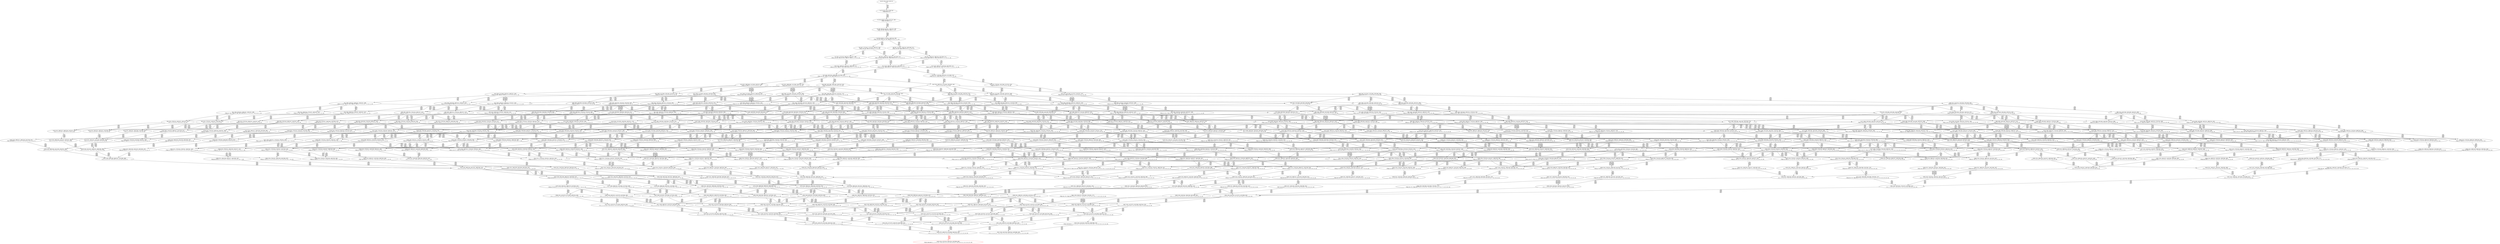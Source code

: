 digraph {
	S0[label="S0: [0, 0] [0, 0] [0, 0] [0, 0] \n{}{}"];
	S1[label="S1: [0, 0] [0, 0] [0, 0] [49, 62] \n{T0J0:49-62}{1}"];
	S2[label="S2: [49, 49] [49, 49] [49, 62] [118, 149] \n{T0J1:118-149}{1, 2}"];
	S3[label="S3: [49, 49] [49, 62] [101, 128] [118, 149] \n{T0J1:118-149, T0J2:101-128}{1, 2, 3}"];
	S4[label="S4: [49, 62] [93, 117] [101, 128] [118, 149] \n{T0J1:118-149, T0J2:101-128, T0J9:93-117}{1, 2, 3, 10}"];
	S5[label="S5: [101, 117] [101, 117] [118, 149] [152, 181] \n{T0J1:118-149, T0J3:152-181}{1, 2, 3, 4, 10}"];
	S6[label="S6: [93, 117] [101, 128] [118, 149] [168, 211] \n{T0J1:118-149, T0J10:168-211}{1, 2, 3, 10, 11}"];
	S7[label="S7: [101, 117] [118, 149] [152, 181] [157, 188] \n{T0J1:118-149, T0J3:152-181, T0J8:157-188}{1, 2, 3, 4, 9, 10}"];
	S8[label="S8: [101, 128] [118, 149] [152, 181] [168, 211] \n{T0J1:118-149, T0J3:152-181, T0J10:168-211}{1, 2, 3, 4, 10, 11}"];
	S9[label="S9: [101, 128] [118, 149] [144, 181] [168, 211] \n{T0J1:118-149, T0J10:168-211, T0J13:144-181}{1, 2, 3, 10, 11, 14}"];
	S10[label="S10: [118, 149] [152, 181] [157, 199] [168, 211] \n{T0J3:152-181, T0J8:157-199, T0J10:168-211}{1, 2, 3, 4, 9, 10, 11}"];
	S11[label="S11: [118, 149] [144, 181] [152, 192] [168, 211] \n{T0J3:152-192, T0J10:168-211, T0J13:144-191}{1, 2, 3, 4, 10, 11, 14}"];
	S12[label="S12: [118, 149] [137, 173] [144, 181] [168, 211] \n{T0J10:168-211, T0J13:144-181, T0J17:137-173}{1, 2, 3, 10, 11, 14, 18}"];
	S13[label="S13: [144, 181] [152, 199] [168, 211] [169, 220] \n{T0J3:152-192, T0J8:157-220, T0J10:168-211}{1, 2, 3, 4, 9, 10, 11, 14}"];
	S14[label="S14: [137, 173] [144, 181] [154, 211] [168, 213] \n{T0J3:152-213, T0J10:168-211}{1, 2, 3, 4, 10, 11, 14, 18}"];
	S15[label="S15: [152, 199] [168, 211] [169, 220] [215, 260] \n{T0J4:215-260}{1, 2, 3, 4, 5, 9, 10, 11, 14}"];
	S16[label="S16: [168, 181] [168, 199] [169, 220] [216, 242] \n{T0J11:216-242}{1, 2, 3, 4, 9, 10, 11, 12, 14}"];
	S17[label="S17: [152, 199] [168, 211] [169, 220] [185, 233] \n{T0J14:185-233}{1, 2, 3, 4, 9, 10, 11, 14, 15}"];
	S18[label="S18: [144, 199] [154, 211] [168, 220] [180, 244] \n{}{1, 2, 3, 4, 9, 10, 11, 14, 18}"];
	S19[label="S19: [152, 173] [154, 181] [168, 211] [215, 252] \n{T0J4:215-252}{1, 2, 3, 4, 5, 10, 11, 14, 18}"];
	S20[label="S20: [168, 211] [169, 220] [215, 260] [227, 293] \n{T0J4:215-260, T0J5:227-293}{1, 2, 3, 4, 5, 6, 9, 10, 11, 14}"];
	S21[label="S21: [168, 211] [169, 220] [215, 260] [216, 260] \n{T0J4:215-260, T0J11:216-260}{1, 2, 3, 4, 5, 9, 10, 11, 12, 14}"];
	S22[label="S22: [168, 211] [169, 220] [185, 251] [215, 278] \n{T0J4:215-278}{1, 2, 3, 4, 5, 9, 10, 11, 14, 15}"];
	S23[label="S23: [154, 211] [168, 220] [180, 245] [215, 290] \n{T0J4:215-290}{1, 2, 3, 4, 5, 9, 10, 11, 14, 18}"];
	S24[label="S24: [168, 199] [169, 220] [216, 242] [241, 273] \n{T0J11:216-242, T0J12:241-273}{1, 2, 3, 4, 9, 10, 11, 12, 13, 14}"];
	S25[label="S25: [168, 211] [169, 220] [185, 233] [216, 260] \n{T0J11:216-260}{1, 2, 3, 4, 9, 10, 11, 12, 14, 15}"];
	S26[label="S26: [168, 211] [168, 220] [180, 244] [216, 272] \n{T0J11:216-272}{1, 2, 3, 4, 9, 10, 11, 12, 14, 18}"];
	S27[label="S27: [168, 211] [169, 220] [185, 233] [203, 263] \n{T0J15:203-263}{1, 2, 3, 4, 9, 10, 11, 14, 15, 16}"];
	S28[label="S28: [154, 211] [168, 220] [180, 244] [185, 262] \n{}{1, 2, 3, 4, 9, 10, 11, 14, 15, 18}"];
	S29[label="S29: [146, 211] [154, 213] [168, 220] [180, 244] \n{T0J18:146-213}{1, 2, 3, 4, 9, 10, 11, 14, 18, 19}"];
	S30[label="S30: [154, 181] [168, 211] [215, 252] [227, 267] \n{T0J4:215-252, T0J5:227-267}{1, 2, 3, 4, 5, 6, 10, 11, 14, 18}"];
	S31[label="S31: [169, 220] [215, 260] [227, 293] [237, 298] \n{T0J4:215-260, T0J5:227-293, T0J6:237-298}{1, 2, 3, 4, 5, 6, 7, 9, 10, 11, 14}"];
	S32[label="S32: [169, 220] [215, 260] [216, 272] [227, 305] \n{T0J4:215-260, T0J5:227-305, T0J11:216-272}{1, 2, 3, 4, 5, 6, 9, 10, 11, 12, 14}"];
	S33[label="S33: [169, 220] [185, 260] [215, 278] [227, 305] \n{T0J4:215-278, T0J5:227-305}{1, 2, 3, 4, 5, 6, 9, 10, 11, 14, 15}"];
	S34[label="S34: [168, 220] [180, 256] [215, 290] [227, 305] \n{T0J4:215-290, T0J5:227-305}{1, 2, 3, 4, 5, 6, 9, 10, 11, 14, 18}"];
	S35[label="S35: [169, 220] [215, 260] [216, 273] [241, 303] \n{T0J4:215-278, T0J11:216-260, T0J12:241-303}{1, 2, 3, 4, 5, 9, 10, 11, 12, 13, 14}"];
	S36[label="S36: [169, 220] [185, 260] [215, 272] [216, 290] \n{T0J4:215-290, T0J11:216-272}{1, 2, 3, 4, 5, 9, 10, 11, 12, 14, 15}"];
	S37[label="S37: [168, 220] [180, 256] [215, 272] [216, 290] \n{T0J4:215-290, T0J11:216-272}{1, 2, 3, 4, 5, 9, 10, 11, 12, 14, 18}"];
	S38[label="S38: [169, 220] [185, 251] [203, 274] [219, 290] \n{T0J4:215-290}{1, 2, 3, 4, 5, 9, 10, 11, 14, 15, 16}"];
	S39[label="S39: [168, 220] [180, 251] [185, 262] [215, 290] \n{T0J4:215-290}{1, 2, 3, 4, 5, 9, 10, 11, 14, 15, 18}"];
	S40[label="S40: [154, 213] [168, 220] [180, 245] [215, 290] \n{T0J4:215-290}{1, 2, 3, 4, 5, 9, 10, 11, 14, 18, 19}"];
	S41[label="S41: [169, 220] [185, 242] [216, 260] [241, 303] \n{T0J11:216-260, T0J12:241-303}{1, 2, 3, 4, 9, 10, 11, 12, 13, 14, 15}"];
	S42[label="S42: [168, 220] [180, 244] [216, 272] [241, 303] \n{T0J11:216-272, T0J12:241-303}{1, 2, 3, 4, 9, 10, 11, 12, 13, 14, 18}"];
	S43[label="S43: [169, 220] [185, 233] [203, 263] [216, 274] \n{T0J11:216-272}{1, 2, 3, 4, 9, 10, 11, 12, 14, 15, 16}"];
	S44[label="S44: [168, 220] [180, 244] [185, 262] [216, 272] \n{T0J11:216-272}{1, 2, 3, 4, 9, 10, 11, 12, 14, 15, 18}"];
	S45[label="S45: [168, 213] [168, 220] [180, 244] [216, 272] \n{T0J11:216-272}{1, 2, 3, 4, 9, 10, 11, 12, 14, 18, 19}"];
	S46[label="S46: [169, 220] [185, 233] [203, 254] [203, 263] \n{T0J16:203-254}{1, 2, 3, 4, 9, 10, 11, 14, 15, 16, 17}"];
	S47[label="S47: [168, 220] [180, 244] [185, 262] [204, 274] \n{}{1, 2, 3, 4, 9, 10, 11, 14, 15, 16, 18}"];
	S48[label="S48: [154, 213] [168, 220] [180, 244] [185, 262] \n{}{1, 2, 3, 4, 9, 10, 11, 14, 15, 18, 19}"];
	S49[label="S49: [153, 213] [154, 219] [168, 220] [180, 244] \n{T0J19:153-219}{1, 2, 3, 4, 9, 10, 11, 14, 18, 19, 20}"];
	S50[label="S50: [168, 211] [215, 252] [223, 267] [227, 268] \n{T0J4:215-252, T0J5:227-267, T0J6:223-268}{1, 2, 3, 4, 5, 6, 7, 10, 11, 14, 18}"];
	S51[label="S51: [194, 252] [215, 260] [227, 293] [237, 298] \n{T0J5:227-293, T0J6:237-298, T0J7:194-252}{1, 2, 3, 4, 5, 6, 7, 8, 9, 10, 11, 14}"];
	S52[label="S52: [215, 260] [216, 273] [227, 305] [237, 307] \n{T0J5:227-305, T0J6:237-307}{1, 2, 3, 4, 5, 6, 7, 9, 10, 11, 12, 14}"];
	S53[label="S53: [185, 260] [215, 278] [227, 305] [237, 307] \n{T0J5:227-305, T0J6:237-307}{1, 2, 3, 4, 5, 6, 7, 9, 10, 11, 14, 15}"];
	S54[label="S54: [180, 256] [215, 290] [224, 305] [227, 307] \n{T0J5:227-305, T0J6:223-307}{1, 2, 3, 4, 5, 6, 7, 9, 10, 11, 14, 18}"];
	S55[label="S55: [215, 260] [216, 273] [227, 304] [242, 314] \n{T0J5:227-314, T0J12:241-304}{1, 2, 3, 4, 5, 6, 9, 10, 11, 12, 13, 14}"];
	S56[label="S56: [185, 260] [215, 273] [216, 290] [227, 314] \n{T0J5:227-314}{1, 2, 3, 4, 5, 6, 9, 10, 11, 12, 14, 15}"];
	S57[label="S57: [180, 256] [215, 273] [216, 290] [227, 314] \n{T0J5:227-314}{1, 2, 3, 4, 5, 6, 9, 10, 11, 12, 14, 18}"];
	S58[label="S58: [185, 260] [203, 274] [219, 290] [227, 314] \n{T0J5:227-314}{1, 2, 3, 4, 5, 6, 9, 10, 11, 14, 15, 16}"];
	S59[label="S59: [180, 256] [185, 262] [215, 290] [227, 314] \n{T0J5:227-314}{1, 2, 3, 4, 5, 6, 9, 10, 11, 14, 15, 18}"];
	S60[label="S60: [168, 220] [180, 256] [215, 290] [227, 307] \n{T0J4:215-290, T0J5:227-307}{1, 2, 3, 4, 5, 6, 9, 10, 11, 14, 18, 19}"];
	S61[label="S61: [185, 260] [215, 272] [216, 299] [241, 304] \n{T0J4:215-299, T0J12:241-304}{1, 2, 3, 4, 5, 9, 10, 11, 12, 13, 14, 15}"];
	S62[label="S62: [180, 258] [215, 272] [216, 299] [241, 304] \n{T0J4:215-299, T0J12:241-304}{1, 2, 3, 4, 5, 9, 10, 11, 12, 13, 14, 18}"];
	S63[label="S63: [185, 260] [203, 273] [216, 274] [219, 299] \n{T0J4:215-299}{1, 2, 3, 4, 5, 9, 10, 11, 12, 14, 15, 16}"];
	S64[label="S64: [180, 256] [185, 262] [215, 273] [216, 299] \n{T0J4:215-299}{1, 2, 3, 4, 5, 9, 10, 11, 12, 14, 15, 18}"];
	S65[label="S65: [168, 220] [180, 256] [215, 273] [216, 292] \n{T0J4:215-292, T0J11:216-273}{1, 2, 3, 4, 5, 9, 10, 11, 12, 14, 18, 19}"];
	S66[label="S66: [185, 251] [203, 254] [203, 274] [219, 299] \n{T0J4:215-299}{1, 2, 3, 4, 5, 9, 10, 11, 14, 15, 16, 17}"];
	S67[label="S67: [180, 251] [185, 262] [204, 274] [219, 299] \n{T0J4:215-299}{1, 2, 3, 4, 5, 9, 10, 11, 14, 15, 16, 18}"];
	S68[label="S68: [168, 220] [180, 251] [185, 262] [215, 292] \n{T0J4:215-292}{1, 2, 3, 4, 5, 9, 10, 11, 14, 15, 18, 19}"];
	S69[label="S69: [154, 219] [168, 220] [180, 245] [215, 292] \n{T0J4:215-292}{1, 2, 3, 4, 5, 9, 10, 11, 14, 18, 19, 20}"];
	S70[label="S70: [185, 242] [203, 263] [216, 276] [241, 304] \n{T0J11:216-272, T0J12:241-304}{1, 2, 3, 4, 9, 10, 11, 12, 13, 14, 15, 16}"];
	S71[label="S71: [180, 244] [185, 264] [216, 272] [241, 304] \n{T0J11:216-272, T0J12:241-304}{1, 2, 3, 4, 9, 10, 11, 12, 13, 14, 15, 18}"];
	S72[label="S72: [168, 220] [180, 244] [216, 272] [241, 304] \n{T0J11:216-272, T0J12:241-304}{1, 2, 3, 4, 9, 10, 11, 12, 13, 14, 18, 19}"];
	S73[label="S73: [185, 233] [203, 254] [203, 263] [216, 274] \n{T0J11:216-273}{1, 2, 3, 4, 9, 10, 11, 12, 14, 15, 16, 17}"];
	S74[label="S74: [180, 244] [185, 262] [204, 273] [216, 274] \n{T0J11:216-273}{1, 2, 3, 4, 9, 10, 11, 12, 14, 15, 16, 18}"];
	S75[label="S75: [168, 220] [180, 244] [185, 262] [216, 273] \n{T0J11:216-273}{1, 2, 3, 4, 9, 10, 11, 12, 14, 15, 18, 19}"];
	S76[label="S76: [168, 219] [168, 220] [180, 244] [216, 273] \n{T0J11:216-273}{1, 2, 3, 4, 9, 10, 11, 12, 14, 18, 19, 20}"];
	S77[label="S77: [180, 244] [185, 254] [203, 262] [204, 274] \n{}{1, 2, 3, 4, 9, 10, 11, 14, 15, 16, 17, 18}"];
	S78[label="S78: [168, 220] [180, 244] [185, 262] [204, 274] \n{}{1, 2, 3, 4, 9, 10, 11, 14, 15, 16, 18, 19}"];
	S79[label="S79: [154, 219] [168, 220] [180, 244] [185, 262] \n{}{1, 2, 3, 4, 9, 10, 11, 14, 15, 18, 19, 20}"];
	S80[label="S80: [154, 210] [168, 220] [180, 244] [215, 288] \n{T0J23:215-288}{1, 2, 3, 4, 9, 10, 11, 14, 18, 19, 20, 24}"];
	S81[label="S81: [193, 243] [215, 252] [223, 267] [227, 268] \n{T0J4:215-252, T0J5:227-267, T0J6:223-268, T0J7:193-243}{1, 2, 3, 4, 5, 6, 7, 8, 10, 11, 14, 18}"];
	S82[label="S82: [215, 273] [227, 293] [237, 305] [240, 313] \n{}{1, 2, 3, 4, 5, 6, 7, 8, 9, 10, 11, 12, 14}"];
	S83[label="S83: [210, 278] [215, 292] [227, 305] [237, 307] \n{}{1, 2, 3, 4, 5, 6, 7, 8, 9, 10, 11, 14, 15}"];
	S84[label="S84: [205, 288] [215, 290] [224, 305] [227, 314] \n{}{1, 2, 3, 4, 5, 6, 7, 8, 9, 10, 11, 14, 18}"];
	S85[label="S85: [215, 273] [216, 290] [227, 314] [237, 347] \n{T0J6:237-347}{1, 2, 3, 4, 5, 6, 7, 9, 10, 11, 12, 14, 15}"];
	S86[label="S86: [203, 274] [219, 290] [227, 314] [237, 347] \n{T0J6:237-347}{1, 2, 3, 4, 5, 6, 7, 9, 10, 11, 14, 15, 16}"];
	S87[label="S87: [185, 262] [215, 290] [224, 314] [227, 343] \n{T0J6:223-343}{1, 2, 3, 4, 5, 6, 7, 9, 10, 11, 14, 15, 18}"];
	S88[label="S88: [215, 273] [216, 290] [227, 314] [228, 343] \n{T0J6:223-343}{1, 2, 3, 4, 5, 6, 7, 9, 10, 11, 12, 14, 18}"];
	S89[label="S89: [180, 256] [215, 290] [224, 307] [227, 307] \n{T0J5:227-307, T0J6:223-307}{1, 2, 3, 4, 5, 6, 7, 9, 10, 11, 14, 18, 19}"];
	S90[label="S90: [216, 273] [227, 304] [242, 314] [284, 347] \n{T0J6:284-347}{1, 2, 3, 4, 5, 6, 7, 9, 10, 11, 12, 13, 14}"];
	S91[label="S91: [215, 273] [216, 299] [227, 304] [258, 354] \n{T0J5:227-354}{1, 2, 3, 4, 5, 6, 9, 10, 11, 12, 13, 14, 15}"];
	S92[label="S92: [203, 273] [216, 274] [219, 299] [233, 354] \n{T0J5:227-354}{1, 2, 3, 4, 5, 6, 9, 10, 11, 12, 14, 15, 16}"];
	S93[label="S93: [185, 262] [215, 273] [216, 299] [227, 350] \n{T0J5:227-350}{1, 2, 3, 4, 5, 6, 9, 10, 11, 12, 14, 15, 18}"];
	S94[label="S94: [215, 273] [216, 299] [227, 304] [253, 352] \n{T0J5:227-352}{1, 2, 3, 4, 5, 6, 9, 10, 11, 12, 13, 14, 18}"];
	S95[label="S95: [180, 256] [215, 273] [216, 292] [227, 314] \n{T0J5:227-314}{1, 2, 3, 4, 5, 6, 9, 10, 11, 12, 14, 18, 19}"];
	S96[label="S96: [203, 254] [203, 274] [219, 299] [227, 345] \n{T0J5:227-345}{1, 2, 3, 4, 5, 6, 9, 10, 11, 14, 15, 16, 17}"];
	S97[label="S97: [185, 262] [204, 274] [219, 299] [227, 345] \n{T0J5:227-345}{1, 2, 3, 4, 5, 6, 9, 10, 11, 14, 15, 16, 18}"];
	S98[label="S98: [180, 256] [185, 262] [215, 292] [227, 314] \n{T0J5:227-314}{1, 2, 3, 4, 5, 6, 9, 10, 11, 14, 15, 18, 19}"];
	S99[label="S99: [168, 220] [180, 256] [215, 292] [227, 313] \n{T0J5:227-313}{1, 2, 3, 4, 5, 6, 9, 10, 11, 14, 18, 19, 20}"];
	S100[label="S100: [203, 273] [216, 276] [219, 304] [241, 321] \n{T0J4:215-321}{1, 2, 3, 4, 5, 9, 10, 11, 12, 13, 14, 15, 16}"];
	S101[label="S101: [185, 264] [215, 273] [216, 304] [241, 323] \n{T0J4:215-323}{1, 2, 3, 4, 5, 9, 10, 11, 12, 13, 14, 15, 18}"];
	S102[label="S102: [180, 256] [215, 273] [216, 299] [241, 304] \n{T0J4:215-299, T0J12:241-304}{1, 2, 3, 4, 5, 9, 10, 11, 12, 13, 14, 18, 19}"];
	S103[label="S103: [203, 254] [203, 273] [216, 274] [220, 312] \n{T0J4:215-312}{1, 2, 3, 4, 5, 9, 10, 11, 12, 14, 15, 16, 17}"];
	S104[label="S104: [185, 262] [204, 273] [216, 274] [221, 323] \n{T0J4:215-323}{1, 2, 3, 4, 5, 9, 10, 11, 12, 14, 15, 16, 18}"];
	S105[label="S105: [180, 256] [185, 262] [215, 273] [216, 299] \n{T0J4:215-299}{1, 2, 3, 4, 5, 9, 10, 11, 12, 14, 15, 18, 19}"];
	S106[label="S106: [168, 220] [180, 256] [215, 273] [216, 298] \n{T0J4:215-298}{1, 2, 3, 4, 5, 9, 10, 11, 12, 14, 18, 19, 20}"];
	S107[label="S107: [185, 254] [203, 262] [204, 274] [219, 323] \n{T0J4:215-323}{1, 2, 3, 4, 5, 9, 10, 11, 14, 15, 16, 17, 18}"];
	S108[label="S108: [180, 251] [185, 262] [204, 274] [219, 299] \n{T0J4:215-299}{1, 2, 3, 4, 5, 9, 10, 11, 14, 15, 16, 18, 19}"];
	S109[label="S109: [168, 220] [180, 251] [185, 262] [215, 298] \n{T0J4:215-298}{1, 2, 3, 4, 5, 9, 10, 11, 14, 15, 18, 19, 20}"];
	S110[label="S110: [168, 220] [180, 245] [215, 288] [216, 292] \n{T0J4:215-292, T0J23:215-288}{1, 2, 3, 4, 5, 9, 10, 11, 14, 18, 19, 20, 24}"];
	S111[label="S111: [203, 256] [203, 263] [216, 276] [241, 304] \n{T0J11:216-273, T0J12:241-304}{1, 2, 3, 4, 9, 10, 11, 12, 13, 14, 15, 16, 17}"];
	S112[label="S112: [185, 264] [204, 273] [216, 276] [241, 304] \n{T0J11:216-273, T0J12:241-304}{1, 2, 3, 4, 9, 10, 11, 12, 13, 14, 15, 16, 18}"];
	S113[label="S113: [180, 244] [185, 264] [216, 273] [241, 304] \n{T0J11:216-273, T0J12:241-304}{1, 2, 3, 4, 9, 10, 11, 12, 13, 14, 15, 18, 19}"];
	S114[label="S114: [168, 221] [180, 244] [216, 273] [241, 304] \n{T0J11:216-273, T0J12:241-304}{1, 2, 3, 4, 9, 10, 11, 12, 13, 14, 18, 19, 20}"];
	S115[label="S115: [185, 254] [203, 262] [204, 273] [216, 274] \n{T0J11:216-273}{1, 2, 3, 4, 9, 10, 11, 12, 14, 15, 16, 17, 18}"];
	S116[label="S116: [180, 244] [185, 262] [204, 273] [216, 274] \n{T0J11:216-273}{1, 2, 3, 4, 9, 10, 11, 12, 14, 15, 16, 18, 19}"];
	S117[label="S117: [168, 220] [180, 244] [185, 262] [216, 273] \n{T0J11:216-273}{1, 2, 3, 4, 9, 10, 11, 12, 14, 15, 18, 19, 20}"];
	S118[label="S118: [168, 220] [180, 244] [215, 273] [216, 288] \n{T0J11:216-273, T0J23:215-288}{1, 2, 3, 4, 9, 10, 11, 12, 14, 18, 19, 20, 24}"];
	S119[label="S119: [180, 244] [185, 254] [203, 262] [204, 274] \n{}{1, 2, 3, 4, 9, 10, 11, 14, 15, 16, 17, 18, 19}"];
	S120[label="S120: [203, 221] [203, 254] [204, 262] [211, 274] \n{T0J22:211-221}{1, 2, 3, 4, 9, 10, 11, 14, 15, 16, 17, 18, 23}"];
	S121[label="S121: [168, 220] [180, 244] [185, 262] [204, 274] \n{}{1, 2, 3, 4, 9, 10, 11, 14, 15, 16, 18, 19, 20}"];
	S122[label="S122: [168, 220] [180, 244] [185, 262] [215, 288] \n{T0J23:215-288}{1, 2, 3, 4, 9, 10, 11, 14, 15, 18, 19, 20, 24}"];
	S123[label="S123: [227, 304] [237, 305] [240, 314] [284, 365] \n{}{1, 2, 3, 4, 5, 6, 7, 8, 9, 10, 11, 12, 13, 14}"];
	S124[label="S124: [215, 292] [227, 305] [237, 314] [240, 347] \n{}{1, 2, 3, 4, 5, 6, 7, 8, 9, 10, 11, 12, 14, 15}"];
	S125[label="S125: [215, 290] [227, 306] [228, 314] [237, 347] \n{}{1, 2, 3, 4, 5, 6, 7, 8, 9, 10, 11, 14, 15, 16}"];
	S126[label="S126: [210, 290] [215, 294] [224, 314] [227, 343] \n{}{1, 2, 3, 4, 5, 6, 7, 8, 9, 10, 11, 14, 15, 18}"];
	S127[label="S127: [215, 290] [224, 305] [227, 314] [240, 349] \n{}{1, 2, 3, 4, 5, 6, 7, 8, 9, 10, 11, 12, 14, 18}"];
	S128[label="S128: [205, 288] [215, 290] [224, 307] [227, 314] \n{}{1, 2, 3, 4, 5, 6, 7, 8, 9, 10, 11, 14, 18, 19}"];
	S129[label="S129: [216, 274] [219, 299] [233, 354] [251, 360] \n{T0J6:237-360}{1, 2, 3, 4, 5, 6, 7, 9, 10, 11, 12, 14, 15, 16}"];
	S130[label="S130: [203, 274] [219, 299] [227, 341] [238, 347] \n{T0J6:237-347}{1, 2, 3, 4, 5, 6, 7, 9, 10, 11, 14, 15, 16, 17}"];
	S131[label="S131: [204, 274] [219, 299] [227, 345] [236, 349] \n{T0J6:223-349}{1, 2, 3, 4, 5, 6, 7, 9, 10, 11, 14, 15, 16, 18}"];
	S132[label="S132: [215, 273] [216, 299] [227, 349] [233, 350] \n{T0J6:223-349}{1, 2, 3, 4, 5, 6, 7, 9, 10, 11, 12, 14, 15, 18}"];
	S133[label="S133: [185, 262] [215, 292] [224, 314] [227, 343] \n{T0J6:223-343}{1, 2, 3, 4, 5, 6, 7, 9, 10, 11, 14, 15, 18, 19}"];
	S134[label="S134: [215, 273] [216, 292] [227, 314] [228, 343] \n{T0J6:223-343}{1, 2, 3, 4, 5, 6, 7, 9, 10, 11, 12, 14, 18, 19}"];
	S135[label="S135: [215, 262] [221, 290] [224, 307] [227, 307] \n{T0J5:227-307, T0J6:223-307, T0J14:221-262}{1, 2, 3, 4, 5, 6, 7, 9, 10, 11, 14, 15, 18, 19}"];
	S136[label="S136: [180, 256] [215, 292] [224, 307] [227, 313] \n{T0J5:227-313, T0J6:223-307}{1, 2, 3, 4, 5, 6, 7, 9, 10, 11, 14, 18, 19, 20}"];
	S137[label="S137: [216, 299] [227, 304] [258, 354] [284, 360] \n{T0J6:284-360}{1, 2, 3, 4, 5, 6, 7, 9, 10, 11, 12, 13, 14, 15}"];
	S138[label="S138: [216, 276] [219, 304] [233, 321] [276, 367] \n{T0J5:227-367}{1, 2, 3, 4, 5, 6, 9, 10, 11, 12, 13, 14, 15, 16}"];
	S139[label="S139: [203, 273] [216, 274] [220, 312] [238, 354] \n{T0J5:227-354}{1, 2, 3, 4, 5, 6, 9, 10, 11, 12, 14, 15, 16, 17}"];
	S140[label="S140: [204, 273] [216, 274] [221, 323] [233, 356] \n{T0J5:227-356}{1, 2, 3, 4, 5, 6, 9, 10, 11, 12, 14, 15, 16, 18}"];
	S141[label="S141: [215, 273] [216, 304] [227, 323] [258, 358] \n{T0J5:227-358}{1, 2, 3, 4, 5, 6, 9, 10, 11, 12, 13, 14, 15, 18}"];
	S142[label="S142: [185, 262] [215, 273] [216, 299] [227, 350] \n{T0J5:227-350}{1, 2, 3, 4, 5, 6, 9, 10, 11, 12, 14, 15, 18, 19}"];
	S143[label="S143: [216, 299] [227, 304] [253, 352] [284, 360] \n{T0J6:284-360}{1, 2, 3, 4, 5, 6, 7, 9, 10, 11, 12, 13, 14, 18}"];
	S144[label="S144: [215, 273] [216, 299] [227, 304] [253, 350] \n{T0J5:227-350}{1, 2, 3, 4, 5, 6, 9, 10, 11, 12, 13, 14, 18, 19}"];
	S145[label="S145: [215, 262] [216, 273] [221, 292] [227, 314] \n{T0J5:227-314, T0J14:221-262}{1, 2, 3, 4, 5, 6, 9, 10, 11, 12, 14, 15, 18, 19}"];
	S146[label="S146: [180, 256] [215, 273] [216, 298] [227, 314] \n{T0J5:227-314}{1, 2, 3, 4, 5, 6, 9, 10, 11, 12, 14, 18, 19, 20}"];
	S147[label="S147: [203, 262] [204, 274] [219, 323] [227, 348] \n{T0J5:227-348}{1, 2, 3, 4, 5, 6, 9, 10, 11, 14, 15, 16, 17, 18}"];
	S148[label="S148: [185, 262] [204, 274] [219, 299] [227, 345] \n{T0J5:227-345}{1, 2, 3, 4, 5, 6, 9, 10, 11, 14, 15, 16, 18, 19}"];
	S149[label="S149: [180, 256] [185, 262] [215, 298] [227, 314] \n{T0J5:227-314}{1, 2, 3, 4, 5, 6, 9, 10, 11, 14, 15, 18, 19, 20}"];
	S150[label="S150: [180, 256] [215, 288] [216, 292] [230, 314] \n{T0J5:227-314}{1, 2, 3, 4, 5, 6, 9, 10, 11, 14, 18, 19, 20, 24}"];
	S151[label="S151: [203, 273] [216, 276] [220, 304] [241, 335] \n{T0J4:215-335}{1, 2, 3, 4, 5, 9, 10, 11, 12, 13, 14, 15, 16, 17}"];
	S152[label="S152: [204, 273] [216, 276] [221, 304] [241, 343] \n{T0J4:215-343}{1, 2, 3, 4, 5, 9, 10, 11, 12, 13, 14, 15, 16, 18}"];
	S153[label="S153: [185, 264] [215, 273] [216, 304] [241, 323] \n{T0J4:215-323}{1, 2, 3, 4, 5, 9, 10, 11, 12, 13, 14, 15, 18, 19}"];
	S154[label="S154: [180, 256] [215, 273] [216, 300] [241, 304] \n{T0J4:215-300, T0J12:241-304}{1, 2, 3, 4, 5, 9, 10, 11, 12, 13, 14, 18, 19, 20}"];
	S155[label="S155: [203, 262] [204, 273] [216, 274] [221, 333] \n{T0J4:215-333}{1, 2, 3, 4, 5, 9, 10, 11, 12, 14, 15, 16, 17, 18}"];
	S156[label="S156: [185, 262] [204, 273] [216, 274] [221, 323] \n{T0J4:215-323}{1, 2, 3, 4, 5, 9, 10, 11, 12, 14, 15, 16, 18, 19}"];
	S157[label="S157: [180, 256] [185, 262] [215, 273] [216, 299] \n{T0J4:215-299}{1, 2, 3, 4, 5, 9, 10, 11, 12, 14, 15, 18, 19, 20}"];
	S158[label="S158: [180, 256] [215, 273] [216, 288] [216, 299] \n{T0J4:215-299}{1, 2, 3, 4, 5, 9, 10, 11, 12, 14, 18, 19, 20, 24}"];
	S159[label="S159: [185, 254] [203, 262] [204, 274] [219, 323] \n{T0J4:215-323}{1, 2, 3, 4, 5, 9, 10, 11, 14, 15, 16, 17, 18, 19}"];
	S160[label="S160: [203, 254] [204, 262] [211, 274] [219, 323] \n{T0J4:215-323}{1, 2, 3, 4, 5, 9, 10, 11, 14, 15, 16, 17, 18, 23}"];
	S161[label="S161: [180, 251] [185, 262] [204, 274] [219, 299] \n{T0J4:215-299}{1, 2, 3, 4, 5, 9, 10, 11, 14, 15, 16, 18, 19, 20}"];
	S162[label="S162: [180, 251] [185, 262] [215, 288] [216, 299] \n{T0J4:215-299}{1, 2, 3, 4, 5, 9, 10, 11, 14, 15, 18, 19, 20, 24}"];
	S163[label="S163: [203, 262] [204, 273] [216, 276] [241, 304] \n{T0J11:216-273, T0J12:241-304}{1, 2, 3, 4, 9, 10, 11, 12, 13, 14, 15, 16, 17, 18}"];
	S164[label="S164: [185, 264] [204, 273] [216, 276] [241, 304] \n{T0J11:216-273, T0J12:241-304}{1, 2, 3, 4, 9, 10, 11, 12, 13, 14, 15, 16, 18, 19}"];
	S165[label="S165: [180, 244] [185, 264] [216, 273] [241, 304] \n{T0J11:216-273, T0J12:241-304}{1, 2, 3, 4, 9, 10, 11, 12, 13, 14, 15, 18, 19, 20}"];
	S166[label="S166: [180, 244] [215, 273] [216, 290] [241, 304] \n{T0J11:216-273, T0J12:241-304, T0J23:215-290}{1, 2, 3, 4, 9, 10, 11, 12, 13, 14, 18, 19, 20, 24}"];
	S167[label="S167: [185, 254] [203, 262] [204, 273] [216, 274] \n{T0J11:216-273}{1, 2, 3, 4, 9, 10, 11, 12, 14, 15, 16, 17, 18, 19}"];
	S168[label="S168: [203, 254] [204, 262] [211, 273] [216, 274] \n{T0J11:216-273}{1, 2, 3, 4, 9, 10, 11, 12, 14, 15, 16, 17, 18, 23}"];
	S169[label="S169: [180, 244] [185, 262] [204, 273] [216, 274] \n{T0J11:216-273}{1, 2, 3, 4, 9, 10, 11, 12, 14, 15, 16, 18, 19, 20}"];
	S170[label="S170: [180, 244] [185, 262] [215, 273] [216, 288] \n{T0J11:216-273, T0J23:215-288}{1, 2, 3, 4, 9, 10, 11, 12, 14, 15, 18, 19, 20, 24}"];
	S171[label="S171: [180, 244] [185, 254] [203, 262] [204, 274] \n{}{1, 2, 3, 4, 9, 10, 11, 14, 15, 16, 17, 18, 19, 20}"];
	S172[label="S172: [203, 221] [203, 254] [204, 262] [211, 274] \n{T0J22:211-221}{1, 2, 3, 4, 9, 10, 11, 14, 15, 16, 17, 18, 19, 23}"];
	S173[label="S173: [180, 244] [185, 262] [204, 274] [219, 288] \n{T0J23:215-288}{1, 2, 3, 4, 9, 10, 11, 14, 15, 16, 18, 19, 20, 24}"];
	S174[label="S174: [227, 305] [237, 331] [240, 356] [284, 384] \n{}{1, 2, 3, 4, 5, 6, 7, 8, 9, 10, 11, 12, 13, 14, 15}"];
	S175[label="S175: [219, 306] [228, 314] [237, 354] [251, 360] \n{}{1, 2, 3, 4, 5, 6, 7, 8, 9, 10, 11, 12, 14, 15, 16}"];
	S176[label="S176: [215, 299] [224, 314] [227, 349] [240, 351] \n{}{1, 2, 3, 4, 5, 6, 7, 8, 9, 10, 11, 12, 14, 15, 18}"];
	S177[label="S177: [215, 299] [224, 306] [227, 345] [236, 349] \n{}{1, 2, 3, 4, 5, 6, 7, 8, 9, 10, 11, 14, 15, 16, 18}"];
	S178[label="S178: [210, 292] [215, 294] [224, 314] [227, 343] \n{}{1, 2, 3, 4, 5, 6, 7, 8, 9, 10, 11, 14, 15, 18, 19}"];
	S179[label="S179: [224, 305] [227, 331] [240, 352] [284, 382] \n{}{1, 2, 3, 4, 5, 6, 7, 8, 9, 10, 11, 12, 13, 14, 18}"];
	S180[label="S180: [215, 292] [224, 307] [227, 314] [240, 349] \n{}{1, 2, 3, 4, 5, 6, 7, 8, 9, 10, 11, 12, 14, 18, 19}"];
	S181[label="S181: [215, 262] [224, 290] [227, 307] [246, 314] \n{T0J14:246-262}{1, 2, 3, 4, 5, 6, 7, 8, 9, 10, 11, 14, 15, 18, 19}"];
	S182[label="S182: [205, 288] [215, 292] [224, 307] [227, 314] \n{}{1, 2, 3, 4, 5, 6, 7, 8, 9, 10, 11, 14, 18, 19, 20}"];
	S183[label="S183: [219, 299] [227, 306] [228, 341] [238, 347] \n{T0J7:228-306}{1, 2, 3, 4, 5, 6, 7, 8, 9, 10, 11, 14, 15, 16, 17}"];
	S184[label="S184: [216, 274] [220, 312] [238, 354] [251, 360] \n{T0J6:237-360}{1, 2, 3, 4, 5, 6, 7, 9, 10, 11, 12, 14, 15, 16, 17}"];
	S185[label="S185: [204, 274] [219, 323] [227, 348] [239, 349] \n{T0J6:223-349}{1, 2, 3, 4, 5, 6, 7, 9, 10, 11, 14, 15, 16, 17, 18}"];
	S186[label="S186: [216, 274] [221, 323] [233, 356] [252, 360] \n{T0J6:223-360}{1, 2, 3, 4, 5, 6, 7, 9, 10, 11, 12, 14, 15, 16, 18}"];
	S187[label="S187: [204, 274] [219, 299] [227, 345] [236, 349] \n{T0J6:223-349}{1, 2, 3, 4, 5, 6, 7, 9, 10, 11, 14, 15, 16, 18, 19}"];
	S188[label="S188: [215, 273] [216, 299] [227, 349] [233, 350] \n{T0J6:223-349}{1, 2, 3, 4, 5, 6, 7, 9, 10, 11, 12, 14, 15, 18, 19}"];
	S189[label="S189: [215, 274] [224, 292] [227, 314] [236, 343] \n{T0J6:223-343, T0J15:236-274}{1, 2, 3, 4, 5, 6, 7, 9, 10, 11, 14, 15, 16, 18, 19}"];
	S190[label="S190: [185, 262] [215, 298] [224, 314] [227, 343] \n{T0J6:223-343}{1, 2, 3, 4, 5, 6, 7, 9, 10, 11, 14, 15, 18, 19, 20}"];
	S191[label="S191: [215, 273] [216, 298] [227, 314] [228, 343] \n{T0J6:223-343}{1, 2, 3, 4, 5, 6, 7, 9, 10, 11, 12, 14, 18, 19, 20}"];
	S192[label="S192: [215, 288] [216, 292] [227, 314] [242, 343] \n{T0J6:223-343}{1, 2, 3, 4, 5, 6, 7, 9, 10, 11, 14, 18, 19, 20, 24}"];
	S193[label="S193: [219, 304] [233, 321] [276, 363] [285, 367] \n{T0J6:285-363}{1, 2, 3, 4, 5, 6, 7, 9, 10, 11, 12, 13, 14, 15, 16}"];
	S194[label="S194: [216, 276] [220, 304] [238, 335] [276, 367] \n{T0J5:227-367}{1, 2, 3, 4, 5, 6, 9, 10, 11, 12, 13, 14, 15, 16, 17}"];
	S195[label="S195: [204, 273] [216, 274] [221, 333] [239, 356] \n{T0J5:227-356}{1, 2, 3, 4, 5, 6, 9, 10, 11, 12, 14, 15, 16, 17, 18}"];
	S196[label="S196: [216, 276] [221, 304] [233, 343] [277, 367] \n{T0J5:227-367}{1, 2, 3, 4, 5, 6, 9, 10, 11, 12, 13, 14, 15, 16, 18}"];
	S197[label="S197: [204, 273] [216, 274] [221, 323] [233, 356] \n{T0J5:227-356}{1, 2, 3, 4, 5, 6, 9, 10, 11, 12, 14, 15, 16, 18, 19}"];
	S198[label="S198: [216, 304] [227, 323] [258, 358] [284, 360] \n{T0J6:284-360}{1, 2, 3, 4, 5, 6, 7, 9, 10, 11, 12, 13, 14, 15, 18}"];
	S199[label="S199: [215, 273] [216, 304] [227, 323] [258, 358] \n{T0J5:227-358}{1, 2, 3, 4, 5, 6, 9, 10, 11, 12, 13, 14, 15, 18, 19}"];
	S200[label="S200: [215, 273] [216, 274] [227, 299] [236, 350] \n{T0J5:227-350, T0J15:236-274}{1, 2, 3, 4, 5, 6, 9, 10, 11, 12, 14, 15, 16, 18, 19}"];
	S201[label="S201: [185, 262] [215, 273] [216, 299] [227, 350] \n{T0J5:227-350}{1, 2, 3, 4, 5, 6, 9, 10, 11, 12, 14, 15, 18, 19, 20}"];
	S202[label="S202: [216, 299] [227, 304] [253, 350] [284, 360] \n{T0J6:284-360}{1, 2, 3, 4, 5, 6, 7, 9, 10, 11, 12, 13, 14, 18, 19}"];
	S203[label="S203: [215, 273] [216, 300] [227, 304] [253, 350] \n{T0J5:227-350}{1, 2, 3, 4, 5, 6, 9, 10, 11, 12, 13, 14, 18, 19, 20}"];
	S204[label="S204: [215, 273] [216, 288] [216, 299] [230, 350] \n{T0J5:227-350}{1, 2, 3, 4, 5, 6, 9, 10, 11, 12, 14, 18, 19, 20, 24}"];
	S205[label="S205: [203, 262] [204, 274] [219, 323] [227, 348] \n{T0J5:227-348}{1, 2, 3, 4, 5, 6, 9, 10, 11, 14, 15, 16, 17, 18, 19}"];
	S206[label="S206: [204, 262] [211, 274] [219, 323] [227, 348] \n{T0J5:227-348}{1, 2, 3, 4, 5, 6, 9, 10, 11, 14, 15, 16, 17, 18, 23}"];
	S207[label="S207: [185, 262] [204, 274] [219, 299] [227, 345] \n{T0J5:227-345}{1, 2, 3, 4, 5, 6, 9, 10, 11, 14, 15, 16, 18, 19, 20}"];
	S208[label="S208: [185, 262] [215, 288] [216, 299] [230, 345] \n{T0J5:227-345}{1, 2, 3, 4, 5, 6, 9, 10, 11, 14, 15, 18, 19, 20, 24}"];
	S209[label="S209: [204, 273] [216, 276] [221, 304] [241, 343] \n{T0J4:215-343}{1, 2, 3, 4, 5, 9, 10, 11, 12, 13, 14, 15, 16, 17, 18}"];
	S210[label="S210: [204, 273] [216, 276] [221, 304] [241, 343] \n{T0J4:215-343}{1, 2, 3, 4, 5, 9, 10, 11, 12, 13, 14, 15, 16, 18, 19}"];
	S211[label="S211: [185, 264] [215, 273] [216, 304] [241, 323] \n{T0J4:215-323}{1, 2, 3, 4, 5, 9, 10, 11, 12, 13, 14, 15, 18, 19, 20}"];
	S212[label="S212: [215, 273] [216, 290] [216, 304] [242, 323] \n{T0J4:215-323}{1, 2, 3, 4, 5, 9, 10, 11, 12, 13, 14, 18, 19, 20, 24}"];
	S213[label="S213: [203, 262] [204, 273] [216, 274] [221, 333] \n{T0J4:215-333}{1, 2, 3, 4, 5, 9, 10, 11, 12, 14, 15, 16, 17, 18, 19}"];
	S214[label="S214: [204, 262] [211, 273] [216, 274] [221, 333] \n{T0J4:215-333}{1, 2, 3, 4, 5, 9, 10, 11, 12, 14, 15, 16, 17, 18, 23}"];
	S215[label="S215: [185, 262] [204, 273] [216, 274] [221, 323] \n{T0J4:215-323}{1, 2, 3, 4, 5, 9, 10, 11, 12, 14, 15, 16, 18, 19, 20}"];
	S216[label="S216: [185, 262] [215, 273] [216, 288] [221, 323] \n{T0J4:215-323}{1, 2, 3, 4, 5, 9, 10, 11, 12, 14, 15, 18, 19, 20, 24}"];
	S217[label="S217: [185, 254] [203, 262] [204, 274] [219, 323] \n{T0J4:215-323}{1, 2, 3, 4, 5, 9, 10, 11, 14, 15, 16, 17, 18, 19, 20}"];
	S218[label="S218: [203, 254] [204, 262] [211, 274] [219, 323] \n{T0J4:215-323}{1, 2, 3, 4, 5, 9, 10, 11, 14, 15, 16, 17, 18, 19, 23}"];
	S219[label="S219: [185, 262] [204, 274] [216, 288] [231, 323] \n{T0J4:215-323}{1, 2, 3, 4, 5, 9, 10, 11, 14, 15, 16, 18, 19, 20, 24}"];
	S220[label="S220: [203, 262] [204, 273] [216, 276] [241, 304] \n{T0J11:216-273, T0J12:241-304}{1, 2, 3, 4, 9, 10, 11, 12, 13, 14, 15, 16, 17, 18, 19}"];
	S221[label="S221: [204, 262] [211, 273] [216, 276] [241, 304] \n{T0J11:216-273, T0J12:241-304}{1, 2, 3, 4, 9, 10, 11, 12, 13, 14, 15, 16, 17, 18, 23}"];
	S222[label="S222: [185, 264] [204, 273] [216, 276] [241, 304] \n{T0J11:216-273, T0J12:241-304}{1, 2, 3, 4, 9, 10, 11, 12, 13, 14, 15, 16, 18, 19, 20}"];
	S223[label="S223: [185, 264] [215, 273] [216, 290] [241, 304] \n{T0J11:216-273, T0J12:241-304, T0J23:215-290}{1, 2, 3, 4, 9, 10, 11, 12, 13, 14, 15, 18, 19, 20, 24}"];
	S224[label="S224: [185, 254] [203, 262] [204, 273] [216, 274] \n{T0J11:216-273}{1, 2, 3, 4, 9, 10, 11, 12, 14, 15, 16, 17, 18, 19, 20}"];
	S225[label="S225: [203, 254] [204, 262] [211, 273] [216, 274] \n{T0J11:216-273}{1, 2, 3, 4, 9, 10, 11, 12, 14, 15, 16, 17, 18, 19, 23}"];
	S226[label="S226: [185, 262] [204, 273] [216, 274] [228, 288] \n{T0J11:216-273, T0J23:215-288}{1, 2, 3, 4, 9, 10, 11, 12, 14, 15, 16, 18, 19, 20, 24}"];
	S227[label="S227: [203, 221] [203, 254] [204, 262] [211, 274] \n{T0J22:211-221}{1, 2, 3, 4, 9, 10, 11, 14, 15, 16, 17, 18, 19, 20, 23}"];
	S228[label="S228: [185, 254] [203, 262] [204, 274] [219, 288] \n{T0J23:215-288}{1, 2, 3, 4, 9, 10, 11, 14, 15, 16, 17, 18, 19, 20, 24}"];
	S229[label="S229: [228, 331] [237, 356] [251, 369] [284, 398] \n{}{1, 2, 3, 4, 5, 6, 7, 8, 9, 10, 11, 12, 13, 14, 15, 16}"];
	S230[label="S230: [224, 331] [227, 352] [240, 358] [284, 391] \n{}{1, 2, 3, 4, 5, 6, 7, 8, 9, 10, 11, 12, 13, 14, 15, 18}"];
	S231[label="S231: [221, 306] [227, 345] [236, 356] [252, 360] \n{}{1, 2, 3, 4, 5, 6, 7, 8, 9, 10, 11, 12, 14, 15, 16, 18}"];
	S232[label="S232: [215, 299] [224, 314] [227, 349] [240, 353] \n{}{1, 2, 3, 4, 5, 6, 7, 8, 9, 10, 11, 12, 14, 15, 18, 19}"];
	S233[label="S233: [215, 299] [224, 306] [227, 345] [236, 349] \n{}{1, 2, 3, 4, 5, 6, 7, 8, 9, 10, 11, 14, 15, 16, 18, 19}"];
	S234[label="S234: [210, 294] [215, 298] [224, 314] [227, 343] \n{}{1, 2, 3, 4, 5, 6, 7, 8, 9, 10, 11, 14, 15, 18, 19, 20}"];
	S235[label="S235: [224, 307] [227, 331] [240, 350] [284, 384] \n{}{1, 2, 3, 4, 5, 6, 7, 8, 9, 10, 11, 12, 13, 14, 18, 19}"];
	S236[label="S236: [215, 298] [224, 307] [227, 314] [240, 349] \n{}{1, 2, 3, 4, 5, 6, 7, 8, 9, 10, 11, 12, 14, 18, 19, 20}"];
	S237[label="S237: [215, 292] [224, 314] [227, 320] [242, 343] \n{}{1, 2, 3, 4, 5, 6, 7, 8, 9, 10, 11, 14, 18, 19, 20, 24}"];
	S238[label="S238: [220, 306] [228, 341] [238, 354] [251, 360] \n{}{1, 2, 3, 4, 5, 6, 7, 8, 9, 10, 11, 12, 14, 15, 16, 17}"];
	S239[label="S239: [219, 306] [227, 323] [229, 348] [239, 349] \n{T0J7:229-306}{1, 2, 3, 4, 5, 6, 7, 8, 9, 10, 11, 14, 15, 16, 17, 18}"];
	S240[label="S240: [216, 274] [221, 333] [239, 356] [252, 360] \n{T0J6:223-360}{1, 2, 3, 4, 5, 6, 7, 9, 10, 11, 12, 14, 15, 16, 17, 18}"];
	S241[label="S241: [204, 274] [219, 323] [227, 348] [239, 349] \n{T0J6:223-349}{1, 2, 3, 4, 5, 6, 7, 9, 10, 11, 14, 15, 16, 17, 18, 19}"];
	S242[label="S242: [211, 274] [219, 323] [227, 348] [239, 349] \n{T0J6:223-349}{1, 2, 3, 4, 5, 6, 7, 9, 10, 11, 14, 15, 16, 17, 18, 23}"];
	S243[label="S243: [216, 274] [221, 323] [233, 356] [252, 360] \n{T0J6:223-360}{1, 2, 3, 4, 5, 6, 7, 9, 10, 11, 12, 14, 15, 16, 18, 19}"];
	S244[label="S244: [219, 254] [227, 299] [236, 345] [239, 349] \n{T0J6:223-349, T0J16:239-254}{1, 2, 3, 4, 5, 6, 7, 9, 10, 11, 14, 15, 16, 17, 18, 19}"];
	S245[label="S245: [204, 274] [219, 299] [227, 345] [236, 349] \n{T0J6:223-349}{1, 2, 3, 4, 5, 6, 7, 9, 10, 11, 14, 15, 16, 18, 19, 20}"];
	S246[label="S246: [215, 273] [216, 299] [227, 349] [233, 350] \n{T0J6:223-349}{1, 2, 3, 4, 5, 6, 7, 9, 10, 11, 12, 14, 15, 18, 19, 20}"];
	S247[label="S247: [215, 288] [216, 299] [227, 345] [247, 349] \n{T0J6:223-349}{1, 2, 3, 4, 5, 6, 7, 9, 10, 11, 14, 15, 18, 19, 20, 24}"];
	S248[label="S248: [220, 304] [238, 335] [276, 363] [285, 367] \n{T0J6:285-363}{1, 2, 3, 4, 5, 6, 7, 9, 10, 11, 12, 13, 14, 15, 16, 17}"];
	S249[label="S249: [216, 276] [221, 304] [239, 343] [277, 367] \n{T0J5:227-367}{1, 2, 3, 4, 5, 6, 9, 10, 11, 12, 13, 14, 15, 16, 17, 18}"];
	S250[label="S250: [204, 273] [216, 274] [221, 333] [239, 356] \n{T0J5:227-356}{1, 2, 3, 4, 5, 6, 9, 10, 11, 12, 14, 15, 16, 17, 18, 19}"];
	S251[label="S251: [211, 273] [216, 274] [221, 333] [239, 356] \n{T0J5:227-356}{1, 2, 3, 4, 5, 6, 9, 10, 11, 12, 14, 15, 16, 17, 18, 23}"];
	S252[label="S252: [221, 304] [233, 343] [277, 363] [285, 367] \n{T0J6:285-363}{1, 2, 3, 4, 5, 6, 7, 9, 10, 11, 12, 13, 14, 15, 16, 18}"];
	S253[label="S253: [216, 276] [221, 304] [233, 343] [277, 367] \n{T0J5:227-367}{1, 2, 3, 4, 5, 6, 9, 10, 11, 12, 13, 14, 15, 16, 18, 19}"];
	S254[label="S254: [216, 254] [221, 274] [233, 323] [239, 356] \n{T0J5:227-356, T0J16:239-254}{1, 2, 3, 4, 5, 6, 9, 10, 11, 12, 14, 15, 16, 17, 18, 19}"];
	S255[label="S255: [204, 273] [216, 274] [221, 323] [233, 356] \n{T0J5:227-356}{1, 2, 3, 4, 5, 6, 9, 10, 11, 12, 14, 15, 16, 18, 19, 20}"];
	S256[label="S256: [216, 304] [227, 323] [258, 358] [284, 360] \n{T0J6:284-360}{1, 2, 3, 4, 5, 6, 7, 9, 10, 11, 12, 13, 14, 15, 18, 19}"];
	S257[label="S257: [215, 273] [216, 304] [227, 323] [258, 358] \n{T0J5:227-358}{1, 2, 3, 4, 5, 6, 9, 10, 11, 12, 13, 14, 15, 18, 19, 20}"];
	S258[label="S258: [215, 273] [216, 288] [221, 323] [233, 356] \n{T0J5:227-356}{1, 2, 3, 4, 5, 6, 9, 10, 11, 12, 14, 15, 18, 19, 20, 24}"];
	S259[label="S259: [216, 300] [227, 304] [253, 350] [284, 360] \n{T0J6:284-360}{1, 2, 3, 4, 5, 6, 7, 9, 10, 11, 12, 13, 14, 18, 19, 20}"];
	S260[label="S260: [216, 288] [216, 299] [230, 350] [284, 360] \n{T0J6:284-360}{1, 2, 3, 4, 5, 6, 7, 9, 10, 11, 12, 14, 18, 19, 20, 24}"];
	S261[label="S261: [203, 262] [204, 274] [219, 323] [227, 348] \n{T0J5:227-348}{1, 2, 3, 4, 5, 6, 9, 10, 11, 14, 15, 16, 17, 18, 19, 20}"];
	S262[label="S262: [204, 262] [211, 274] [219, 323] [227, 348] \n{T0J5:227-348}{1, 2, 3, 4, 5, 6, 9, 10, 11, 14, 15, 16, 17, 18, 19, 23}"];
	S263[label="S263: [204, 274] [216, 288] [227, 323] [236, 356] \n{T0J5:227-356}{1, 2, 3, 4, 5, 6, 9, 10, 11, 14, 15, 16, 18, 19, 20, 24}"];
	S264[label="S264: [204, 273] [216, 276] [221, 304] [241, 343] \n{T0J4:215-343}{1, 2, 3, 4, 5, 9, 10, 11, 12, 13, 14, 15, 16, 17, 18, 19}"];
	S265[label="S265: [211, 273] [216, 276] [221, 304] [241, 343] \n{T0J4:215-343}{1, 2, 3, 4, 5, 9, 10, 11, 12, 13, 14, 15, 16, 17, 18, 23}"];
	S266[label="S266: [216, 256] [221, 276] [239, 304] [241, 343] \n{T0J4:215-343, T0J16:239-256}{1, 2, 3, 4, 5, 9, 10, 11, 12, 13, 14, 15, 16, 17, 18, 19}"];
	S267[label="S267: [204, 273] [216, 276] [221, 304] [241, 343] \n{T0J4:215-343}{1, 2, 3, 4, 5, 9, 10, 11, 12, 13, 14, 15, 16, 18, 19, 20}"];
	S268[label="S268: [215, 273] [216, 290] [221, 304] [247, 343] \n{T0J4:215-343}{1, 2, 3, 4, 5, 9, 10, 11, 12, 13, 14, 15, 18, 19, 20, 24}"];
	S269[label="S269: [216, 290] [216, 304] [242, 323] [290, 367] \n{T0J5:290-367}{1, 2, 3, 4, 5, 6, 9, 10, 11, 12, 13, 14, 18, 19, 20, 24}"];
	S270[label="S270: [203, 262] [204, 273] [216, 274] [221, 333] \n{T0J4:215-333}{1, 2, 3, 4, 5, 9, 10, 11, 12, 14, 15, 16, 17, 18, 19, 20}"];
	S271[label="S271: [204, 262] [211, 273] [216, 274] [221, 333] \n{T0J4:215-333}{1, 2, 3, 4, 5, 9, 10, 11, 12, 14, 15, 16, 17, 18, 19, 23}"];
	S272[label="S272: [204, 273] [216, 274] [221, 288] [233, 341] \n{T0J4:215-341}{1, 2, 3, 4, 5, 9, 10, 11, 12, 14, 15, 16, 18, 19, 20, 24}"];
	S273[label="S273: [203, 254] [204, 262] [211, 274] [219, 323] \n{T0J4:215-323}{1, 2, 3, 4, 5, 9, 10, 11, 14, 15, 16, 17, 18, 19, 20, 23}"];
	S274[label="S274: [203, 262] [204, 274] [219, 288] [231, 333] \n{T0J4:215-333}{1, 2, 3, 4, 5, 9, 10, 11, 14, 15, 16, 17, 18, 19, 20, 24}"];
	S275[label="S275: [203, 262] [204, 273] [216, 276] [241, 304] \n{T0J11:216-273, T0J12:241-304}{1, 2, 3, 4, 9, 10, 11, 12, 13, 14, 15, 16, 17, 18, 19, 20}"];
	S276[label="S276: [204, 262] [211, 273] [216, 276] [241, 304] \n{T0J11:216-273, T0J12:241-304}{1, 2, 3, 4, 9, 10, 11, 12, 13, 14, 15, 16, 17, 18, 19, 23}"];
	S277[label="S277: [204, 273] [216, 276] [228, 290] [241, 304] \n{T0J11:216-273, T0J12:241-304, T0J23:215-290}{1, 2, 3, 4, 9, 10, 11, 12, 13, 14, 15, 16, 18, 19, 20, 24}"];
	S278[label="S278: [203, 254] [204, 262] [211, 273] [216, 274] \n{T0J11:216-273}{1, 2, 3, 4, 9, 10, 11, 12, 14, 15, 16, 17, 18, 19, 20, 23}"];
	S279[label="S279: [203, 262] [204, 273] [216, 274] [228, 288] \n{T0J11:216-273, T0J23:215-288}{1, 2, 3, 4, 9, 10, 11, 12, 14, 15, 16, 17, 18, 19, 20, 24}"];
	S280[label="S280: [203, 254] [204, 262] [211, 274] [219, 288] \n{T0J22:211-221, T0J23:215-288}{1, 2, 3, 4, 9, 10, 11, 14, 15, 16, 17, 18, 19, 20, 23, 24}"];
	S281[label="S281: [228, 356] [238, 369] [251, 375] [284, 398] \n{}{1, 2, 3, 4, 5, 6, 7, 8, 9, 10, 11, 12, 13, 14, 15, 16, 17}"];
	S282[label="S282: [227, 352] [236, 358] [252, 391] [284, 398] \n{}{1, 2, 3, 4, 5, 6, 7, 8, 9, 10, 11, 12, 13, 14, 15, 16, 18}"];
	S283[label="S283: [224, 331] [227, 350] [240, 359] [284, 391] \n{}{1, 2, 3, 4, 5, 6, 7, 8, 9, 10, 11, 12, 13, 14, 15, 18, 19}"];
	S284[label="S284: [221, 306] [227, 345] [236, 356] [252, 360] \n{}{1, 2, 3, 4, 5, 6, 7, 8, 9, 10, 11, 12, 14, 15, 16, 18, 19}"];
	S285[label="S285: [215, 299] [224, 314] [227, 349] [240, 355] \n{}{1, 2, 3, 4, 5, 6, 7, 8, 9, 10, 11, 12, 14, 15, 18, 19, 20}"];
	S286[label="S286: [215, 299] [224, 306] [227, 345] [236, 349] \n{}{1, 2, 3, 4, 5, 6, 7, 8, 9, 10, 11, 14, 15, 16, 18, 19, 20}"];
	S287[label="S287: [215, 299] [224, 320] [227, 345] [247, 349] \n{}{1, 2, 3, 4, 5, 6, 7, 8, 9, 10, 11, 14, 15, 18, 19, 20, 24}"];
	S288[label="S288: [224, 307] [227, 332] [240, 350] [284, 390] \n{}{1, 2, 3, 4, 5, 6, 7, 8, 9, 10, 11, 12, 13, 14, 18, 19, 20}"];
	S289[label="S289: [216, 314] [227, 320] [241, 350] [263, 360] \n{}{1, 2, 3, 4, 5, 6, 7, 8, 9, 10, 11, 12, 14, 18, 19, 20, 24}"];
	S290[label="S290: [221, 323] [229, 348] [239, 356] [252, 367] \n{}{1, 2, 3, 4, 5, 6, 7, 8, 9, 10, 11, 12, 14, 15, 16, 17, 18}"];
	S291[label="S291: [219, 306] [227, 323] [229, 348] [239, 349] \n{T0J7:229-306}{1, 2, 3, 4, 5, 6, 7, 8, 9, 10, 11, 14, 15, 16, 17, 18, 19}"];
	S292[label="S292: [216, 274] [221, 333] [239, 356] [252, 360] \n{T0J6:223-360}{1, 2, 3, 4, 5, 6, 7, 9, 10, 11, 12, 14, 15, 16, 17, 18, 19}"];
	S293[label="S293: [204, 274] [219, 323] [227, 348] [239, 349] \n{T0J6:223-349}{1, 2, 3, 4, 5, 6, 7, 9, 10, 11, 14, 15, 16, 17, 18, 19, 20}"];
	S294[label="S294: [211, 274] [219, 323] [227, 348] [239, 349] \n{T0J6:223-349}{1, 2, 3, 4, 5, 6, 7, 9, 10, 11, 14, 15, 16, 17, 18, 19, 23}"];
	S295[label="S295: [219, 306] [227, 323] [236, 348] [239, 349] \n{T0J7:236-306}{1, 2, 3, 4, 5, 6, 7, 8, 9, 10, 11, 14, 15, 16, 17, 18, 23}"];
	S296[label="S296: [216, 274] [221, 333] [239, 356] [259, 360] \n{T0J6:223-360}{1, 2, 3, 4, 5, 6, 7, 9, 10, 11, 12, 14, 15, 16, 17, 18, 23}"];
	S297[label="S297: [216, 274] [221, 323] [233, 356] [252, 360] \n{T0J6:223-360}{1, 2, 3, 4, 5, 6, 7, 9, 10, 11, 12, 14, 15, 16, 18, 19, 20}"];
	S298[label="S298: [216, 288] [227, 323] [236, 356] [266, 361] \n{T0J6:223-361}{1, 2, 3, 4, 5, 6, 7, 9, 10, 11, 14, 15, 16, 18, 19, 20, 24}"];
	S299[label="S299: [221, 304] [239, 343] [277, 363] [285, 367] \n{T0J6:285-363}{1, 2, 3, 4, 5, 6, 7, 9, 10, 11, 12, 13, 14, 15, 16, 17, 18}"];
	S300[label="S300: [216, 276] [221, 304] [239, 343] [277, 367] \n{T0J5:227-367}{1, 2, 3, 4, 5, 6, 9, 10, 11, 12, 13, 14, 15, 16, 17, 18, 19}"];
	S301[label="S301: [204, 273] [216, 274] [221, 333] [239, 356] \n{T0J5:227-356}{1, 2, 3, 4, 5, 6, 9, 10, 11, 12, 14, 15, 16, 17, 18, 19, 20}"];
	S302[label="S302: [211, 273] [216, 274] [221, 333] [239, 356] \n{T0J5:227-356}{1, 2, 3, 4, 5, 6, 9, 10, 11, 12, 14, 15, 16, 17, 18, 19, 23}"];
	S303[label="S303: [216, 276] [221, 304] [239, 343] [284, 367] \n{T0J5:227-367}{1, 2, 3, 4, 5, 6, 9, 10, 11, 12, 13, 14, 15, 16, 17, 18, 23}"];
	S304[label="S304: [221, 304] [233, 343] [277, 363] [285, 367] \n{T0J6:285-363}{1, 2, 3, 4, 5, 6, 7, 9, 10, 11, 12, 13, 14, 15, 16, 18, 19}"];
	S305[label="S305: [216, 276] [221, 304] [233, 343] [277, 367] \n{T0J5:227-367}{1, 2, 3, 4, 5, 6, 9, 10, 11, 12, 13, 14, 15, 16, 18, 19, 20}"];
	S306[label="S306: [216, 274] [221, 288] [233, 341] [252, 367] \n{T0J5:227-367}{1, 2, 3, 4, 5, 6, 9, 10, 11, 12, 14, 15, 16, 18, 19, 20, 24}"];
	S307[label="S307: [216, 304] [227, 323] [258, 358] [284, 360] \n{T0J6:284-360}{1, 2, 3, 4, 5, 6, 7, 9, 10, 11, 12, 13, 14, 15, 18, 19, 20}"];
	S308[label="S308: [216, 288] [221, 323] [233, 356] [284, 360] \n{T0J6:284-360}{1, 2, 3, 4, 5, 6, 7, 9, 10, 11, 12, 14, 15, 18, 19, 20, 24}"];
	S309[label="S309: [204, 262] [211, 274] [219, 323] [227, 348] \n{T0J5:227-348}{1, 2, 3, 4, 5, 6, 9, 10, 11, 14, 15, 16, 17, 18, 19, 20, 23}"];
	S310[label="S310: [204, 274] [219, 288] [227, 333] [239, 356] \n{T0J5:227-356}{1, 2, 3, 4, 5, 6, 9, 10, 11, 14, 15, 16, 17, 18, 19, 20, 24}"];
	S311[label="S311: [204, 273] [216, 276] [221, 304] [241, 343] \n{T0J4:215-343}{1, 2, 3, 4, 5, 9, 10, 11, 12, 13, 14, 15, 16, 17, 18, 19, 20}"];
	S312[label="S312: [211, 273] [216, 276] [221, 304] [241, 343] \n{T0J4:215-343}{1, 2, 3, 4, 5, 9, 10, 11, 12, 13, 14, 15, 16, 17, 18, 19, 23}"];
	S313[label="S313: [216, 276] [221, 290] [233, 304] [266, 352] \n{T0J4:215-352}{1, 2, 3, 4, 5, 9, 10, 11, 12, 13, 14, 15, 16, 18, 19, 20, 24}"];
	S314[label="S314: [216, 290] [221, 304] [247, 343] [290, 367] \n{T0J5:290-367}{1, 2, 3, 4, 5, 6, 9, 10, 11, 12, 13, 14, 15, 18, 19, 20, 24}"];
	S315[label="S315: [216, 304] [242, 323] [285, 367] [290, 377] \n{T0J5:290-367, T0J6:285-377}{1, 2, 3, 4, 5, 6, 7, 9, 10, 11, 12, 13, 14, 18, 19, 20, 24}"];
	S316[label="S316: [204, 262] [211, 273] [216, 274] [221, 333] \n{T0J4:215-333}{1, 2, 3, 4, 5, 9, 10, 11, 12, 14, 15, 16, 17, 18, 19, 20, 23}"];
	S317[label="S317: [204, 273] [216, 274] [221, 288] [239, 341] \n{T0J4:215-341}{1, 2, 3, 4, 5, 9, 10, 11, 12, 14, 15, 16, 17, 18, 19, 20, 24}"];
	S318[label="S318: [204, 262] [211, 274] [219, 288] [231, 333] \n{T0J4:215-333}{1, 2, 3, 4, 5, 9, 10, 11, 14, 15, 16, 17, 18, 19, 20, 23, 24}"];
	S319[label="S319: [204, 262] [211, 273] [216, 276] [241, 304] \n{T0J11:216-273, T0J12:241-304}{1, 2, 3, 4, 9, 10, 11, 12, 13, 14, 15, 16, 17, 18, 19, 20, 23}"];
	S320[label="S320: [204, 273] [216, 276] [228, 290] [241, 304] \n{T0J11:216-273, T0J12:241-304, T0J23:215-290}{1, 2, 3, 4, 9, 10, 11, 12, 13, 14, 15, 16, 17, 18, 19, 20, 24}"];
	S321[label="S321: [204, 262] [211, 273] [216, 274] [228, 288] \n{T0J11:216-273, T0J23:215-288}{1, 2, 3, 4, 9, 10, 11, 12, 14, 15, 16, 17, 18, 19, 20, 23, 24}"];
	S322[label="S322: [229, 369] [239, 391] [252, 398] [284, 415] \n{}{1, 2, 3, 4, 5, 6, 7, 8, 9, 10, 11, 12, 13, 14, 15, 16, 17, 18}"];
	S323[label="S323: [227, 350] [236, 359] [252, 391] [284, 398] \n{}{1, 2, 3, 4, 5, 6, 7, 8, 9, 10, 11, 12, 13, 14, 15, 16, 18, 19}"];
	S324[label="S324: [224, 332] [227, 350] [240, 359] [284, 391] \n{}{1, 2, 3, 4, 5, 6, 7, 8, 9, 10, 11, 12, 13, 14, 15, 18, 19, 20}"];
	S325[label="S325: [221, 306] [227, 345] [236, 356] [252, 360] \n{}{1, 2, 3, 4, 5, 6, 7, 8, 9, 10, 11, 12, 14, 15, 16, 18, 19, 20}"];
	S326[label="S326: [221, 320] [227, 345] [241, 356] [263, 360] \n{}{1, 2, 3, 4, 5, 6, 7, 8, 9, 10, 11, 12, 14, 15, 18, 19, 20, 24}"];
	S327[label="S327: [227, 323] [241, 350] [263, 367] [289, 406] \n{}{1, 2, 3, 4, 5, 6, 7, 8, 9, 10, 11, 12, 13, 14, 18, 19, 20, 24}"];
	S328[label="S328: [221, 323] [229, 348] [239, 356] [252, 367] \n{}{1, 2, 3, 4, 5, 6, 7, 8, 9, 10, 11, 12, 14, 15, 16, 17, 18, 19}"];
	S329[label="S329: [219, 306] [227, 323] [229, 348] [239, 349] \n{T0J7:229-306}{1, 2, 3, 4, 5, 6, 7, 8, 9, 10, 11, 14, 15, 16, 17, 18, 19, 20}"];
	S330[label="S330: [216, 274] [221, 333] [239, 356] [252, 360] \n{T0J6:223-360}{1, 2, 3, 4, 5, 6, 7, 9, 10, 11, 12, 14, 15, 16, 17, 18, 19, 20}"];
	S331[label="S331: [211, 274] [219, 323] [227, 348] [239, 349] \n{T0J6:223-349}{1, 2, 3, 4, 5, 6, 7, 9, 10, 11, 14, 15, 16, 17, 18, 19, 20, 23}"];
	S332[label="S332: [219, 288] [227, 333] [239, 356] [266, 361] \n{T0J6:223-361}{1, 2, 3, 4, 5, 6, 7, 9, 10, 11, 14, 15, 16, 17, 18, 19, 20, 24}"];
	S333[label="S333: [219, 306] [227, 323] [236, 348] [239, 349] \n{T0J7:236-306}{1, 2, 3, 4, 5, 6, 7, 8, 9, 10, 11, 14, 15, 16, 17, 18, 19, 23}"];
	S334[label="S334: [216, 274] [221, 333] [239, 356] [259, 360] \n{T0J6:223-360}{1, 2, 3, 4, 5, 6, 7, 9, 10, 11, 12, 14, 15, 16, 17, 18, 19, 23}"];
	S335[label="S335: [221, 323] [236, 348] [239, 356] [259, 367] \n{}{1, 2, 3, 4, 5, 6, 7, 8, 9, 10, 11, 12, 14, 15, 16, 17, 18, 23}"];
	S336[label="S336: [227, 320] [236, 323] [241, 356] [266, 361] \n{T0J7:241-320}{1, 2, 3, 4, 5, 6, 7, 8, 9, 10, 11, 14, 15, 16, 18, 19, 20, 24}"];
	S337[label="S337: [221, 304] [239, 343] [277, 363] [285, 367] \n{T0J6:285-363}{1, 2, 3, 4, 5, 6, 7, 9, 10, 11, 12, 13, 14, 15, 16, 17, 18, 19}"];
	S338[label="S338: [216, 276] [221, 304] [239, 343] [277, 367] \n{T0J5:227-367}{1, 2, 3, 4, 5, 6, 9, 10, 11, 12, 13, 14, 15, 16, 17, 18, 19, 20}"];
	S339[label="S339: [211, 273] [216, 274] [221, 333] [239, 356] \n{T0J5:227-356}{1, 2, 3, 4, 5, 6, 9, 10, 11, 12, 14, 15, 16, 17, 18, 19, 20, 23}"];
	S340[label="S340: [216, 274] [221, 288] [239, 341] [252, 367] \n{T0J5:227-367}{1, 2, 3, 4, 5, 6, 9, 10, 11, 12, 14, 15, 16, 17, 18, 19, 20, 24}"];
	S341[label="S341: [216, 276] [221, 304] [239, 343] [284, 367] \n{T0J5:227-367}{1, 2, 3, 4, 5, 6, 9, 10, 11, 12, 13, 14, 15, 16, 17, 18, 19, 23}"];
	S342[label="S342: [221, 304] [239, 343] [284, 363] [285, 367] \n{T0J6:285-363}{1, 2, 3, 4, 5, 6, 7, 9, 10, 11, 12, 13, 14, 15, 16, 17, 18, 23}"];
	S343[label="S343: [221, 304] [233, 343] [277, 363] [285, 367] \n{T0J6:285-363}{1, 2, 3, 4, 5, 6, 7, 9, 10, 11, 12, 13, 14, 15, 16, 18, 19, 20}"];
	S344[label="S344: [221, 288] [233, 341] [252, 361] [285, 367] \n{T0J6:285-361}{1, 2, 3, 4, 5, 6, 7, 9, 10, 11, 12, 14, 15, 16, 18, 19, 20, 24}"];
	S345[label="S345: [211, 274] [219, 288] [227, 333] [239, 356] \n{T0J5:227-356}{1, 2, 3, 4, 5, 6, 9, 10, 11, 14, 15, 16, 17, 18, 19, 20, 23, 24}"];
	S346[label="S346: [211, 273] [216, 276] [221, 304] [241, 343] \n{T0J4:215-343}{1, 2, 3, 4, 5, 9, 10, 11, 12, 13, 14, 15, 16, 17, 18, 19, 20, 23}"];
	S347[label="S347: [216, 276] [221, 290] [239, 304] [266, 352] \n{T0J4:215-352}{1, 2, 3, 4, 5, 9, 10, 11, 12, 13, 14, 15, 16, 17, 18, 19, 20, 24}"];
	S348[label="S348: [221, 290] [233, 304] [266, 352] [291, 370] \n{T0J5:291-370}{1, 2, 3, 4, 5, 6, 9, 10, 11, 12, 13, 14, 15, 16, 18, 19, 20, 24}"];
	S349[label="S349: [221, 304] [247, 343] [285, 367] [290, 377] \n{T0J5:290-367, T0J6:285-377}{1, 2, 3, 4, 5, 6, 7, 9, 10, 11, 12, 13, 14, 15, 18, 19, 20, 24}"];
	S350[label="S350: [211, 273] [216, 274] [221, 288] [239, 341] \n{T0J4:215-341}{1, 2, 3, 4, 5, 9, 10, 11, 12, 14, 15, 16, 17, 18, 19, 20, 23, 24}"];
	S351[label="S351: [211, 273] [216, 276] [228, 290] [241, 304] \n{T0J11:216-273, T0J12:241-304, T0J23:215-290}{1, 2, 3, 4, 9, 10, 11, 12, 13, 14, 15, 16, 17, 18, 19, 20, 23, 24}"];
	S352[label="S352: [229, 380] [239, 391] [252, 398] [284, 415] \n{}{1, 2, 3, 4, 5, 6, 7, 8, 9, 10, 11, 12, 13, 14, 15, 16, 17, 18, 19}"];
	S353[label="S353: [239, 391] [249, 398] [252, 403] [284, 415] \n{T0J20:249-403}{1, 2, 3, 4, 5, 6, 7, 8, 9, 10, 11, 12, 13, 14, 15, 16, 17, 18, 21}"];
	S354[label="S354: [241, 391] [252, 398] [284, 415] [316, 470] \n{T0J21:316-470}{1, 2, 3, 4, 5, 6, 7, 8, 9, 10, 11, 12, 13, 14, 15, 16, 17, 18, 22}"];
	S355[label="S355: [236, 387] [239, 391] [252, 398] [284, 415] \n{}{1, 2, 3, 4, 5, 6, 7, 8, 9, 10, 11, 12, 13, 14, 15, 16, 17, 18, 23}"];
	S356[label="S356: [227, 350] [236, 359] [252, 391] [284, 398] \n{}{1, 2, 3, 4, 5, 6, 7, 8, 9, 10, 11, 12, 13, 14, 15, 16, 18, 19, 20}"];
	S357[label="S357: [227, 350] [241, 367] [263, 375] [289, 412] \n{}{1, 2, 3, 4, 5, 6, 7, 8, 9, 10, 11, 12, 13, 14, 15, 18, 19, 20, 24}"];
	S358[label="S358: [221, 323] [229, 348] [239, 356] [252, 367] \n{}{1, 2, 3, 4, 5, 6, 7, 8, 9, 10, 11, 12, 14, 15, 16, 17, 18, 19, 20}"];
	S359[label="S359: [219, 306] [227, 323] [236, 348] [239, 349] \n{T0J7:236-306}{1, 2, 3, 4, 5, 6, 7, 8, 9, 10, 11, 14, 15, 16, 17, 18, 19, 20, 23}"];
	S360[label="S360: [216, 274] [221, 333] [239, 356] [259, 360] \n{T0J6:223-360}{1, 2, 3, 4, 5, 6, 7, 9, 10, 11, 12, 14, 15, 16, 17, 18, 19, 20, 23}"];
	S361[label="S361: [227, 320] [239, 333] [244, 356] [266, 361] \n{T0J7:244-320}{1, 2, 3, 4, 5, 6, 7, 8, 9, 10, 11, 14, 15, 16, 17, 18, 19, 20, 24}"];
	S362[label="S362: [221, 323] [236, 348] [239, 356] [259, 367] \n{}{1, 2, 3, 4, 5, 6, 7, 8, 9, 10, 11, 12, 14, 15, 16, 17, 18, 19, 23}"];
	S363[label="S363: [233, 323] [241, 356] [252, 361] [275, 381] \n{}{1, 2, 3, 4, 5, 6, 7, 8, 9, 10, 11, 12, 14, 15, 16, 18, 19, 20, 24}"];
	S364[label="S364: [221, 304] [239, 343] [277, 363] [285, 367] \n{T0J6:285-363}{1, 2, 3, 4, 5, 6, 7, 9, 10, 11, 12, 13, 14, 15, 16, 17, 18, 19, 20}"];
	S365[label="S365: [216, 276] [221, 304] [239, 343] [284, 367] \n{T0J5:227-367}{1, 2, 3, 4, 5, 6, 9, 10, 11, 12, 13, 14, 15, 16, 17, 18, 19, 20, 23}"];
	S366[label="S366: [221, 288] [239, 341] [252, 361] [285, 367] \n{T0J6:285-361}{1, 2, 3, 4, 5, 6, 7, 9, 10, 11, 12, 14, 15, 16, 17, 18, 19, 20, 24}"];
	S367[label="S367: [221, 304] [239, 343] [284, 363] [285, 367] \n{T0J6:285-363}{1, 2, 3, 4, 5, 6, 7, 9, 10, 11, 12, 13, 14, 15, 16, 17, 18, 19, 23}"];
	S368[label="S368: [219, 288] [227, 333] [239, 356] [280, 361] \n{T0J6:280-361}{1, 2, 3, 4, 5, 6, 7, 9, 10, 11, 14, 15, 16, 17, 18, 19, 20, 23, 24}"];
	S369[label="S369: [216, 274] [221, 288] [239, 341] [259, 367] \n{T0J5:227-367}{1, 2, 3, 4, 5, 6, 9, 10, 11, 12, 14, 15, 16, 17, 18, 19, 20, 23, 24}"];
	S370[label="S370: [216, 276] [221, 290] [239, 304] [273, 352] \n{T0J4:215-352}{1, 2, 3, 4, 5, 9, 10, 11, 12, 13, 14, 15, 16, 17, 18, 19, 20, 23, 24}"];
	S371[label="S371: [221, 290] [239, 304] [266, 352] [291, 370] \n{T0J5:291-370}{1, 2, 3, 4, 5, 6, 9, 10, 11, 12, 13, 14, 15, 16, 17, 18, 19, 20, 24}"];
	S372[label="S372: [233, 304] [266, 352] [290, 370] [291, 377] \n{T0J5:291-370, T0J6:290-377}{1, 2, 3, 4, 5, 6, 7, 9, 10, 11, 12, 13, 14, 15, 16, 18, 19, 20, 24}"];
	S373[label="S373: [229, 389] [239, 391] [252, 398] [284, 415] \n{}{1, 2, 3, 4, 5, 6, 7, 8, 9, 10, 11, 12, 13, 14, 15, 16, 17, 18, 19, 20}"];
	S374[label="S374: [239, 398] [249, 399] [252, 406] [284, 415] \n{}{1, 2, 3, 4, 5, 6, 7, 8, 9, 10, 11, 12, 13, 14, 15, 16, 17, 18, 19, 21}"];
	S375[label="S375: [241, 394] [252, 398] [284, 415] [316, 470] \n{}{1, 2, 3, 4, 5, 6, 7, 8, 9, 10, 11, 12, 13, 14, 15, 16, 17, 18, 19, 22}"];
	S376[label="S376: [236, 390] [239, 391] [252, 398] [284, 415] \n{}{1, 2, 3, 4, 5, 6, 7, 8, 9, 10, 11, 12, 13, 14, 15, 16, 17, 18, 19, 23}"];
	S377[label="S377: [249, 398] [252, 415] [284, 417] [316, 490] \n{}{1, 2, 3, 4, 5, 6, 7, 8, 9, 10, 11, 12, 13, 14, 15, 16, 17, 18, 21, 22}"];
	S378[label="S378: [239, 398] [249, 403] [252, 413] [284, 415] \n{}{1, 2, 3, 4, 5, 6, 7, 8, 9, 10, 11, 12, 13, 14, 15, 16, 17, 18, 21, 23}"];
	S379[label="S379: [249, 395] [252, 398] [279, 415] [284, 433] \n{T0J24:279-433}{1, 2, 3, 4, 5, 6, 7, 8, 9, 10, 11, 12, 13, 14, 15, 16, 17, 18, 21, 25}"];
	S380[label="S380: [241, 391] [252, 398] [284, 415] [316, 470] \n{}{1, 2, 3, 4, 5, 6, 7, 8, 9, 10, 11, 12, 13, 14, 15, 16, 17, 18, 22, 23}"];
	S381[label="S381: [241, 367] [252, 375] [275, 412] [289, 415] \n{}{1, 2, 3, 4, 5, 6, 7, 8, 9, 10, 11, 12, 13, 14, 15, 16, 18, 19, 20, 24}"];
	S382[label="S382: [221, 323] [236, 348] [239, 356] [259, 367] \n{}{1, 2, 3, 4, 5, 6, 7, 8, 9, 10, 11, 12, 14, 15, 16, 17, 18, 19, 20, 23}"];
	S383[label="S383: [239, 333] [244, 356] [252, 361] [275, 381] \n{}{1, 2, 3, 4, 5, 6, 7, 8, 9, 10, 11, 12, 14, 15, 16, 17, 18, 19, 20, 24}"];
	S384[label="S384: [221, 304] [239, 343] [284, 363] [285, 367] \n{T0J6:285-363}{1, 2, 3, 4, 5, 6, 7, 9, 10, 11, 12, 13, 14, 15, 16, 17, 18, 19, 20, 23}"];
	S385[label="S385: [227, 320] [239, 333] [244, 356] [280, 361] \n{T0J7:244-320}{1, 2, 3, 4, 5, 6, 7, 8, 9, 10, 11, 14, 15, 16, 17, 18, 19, 20, 23, 24}"];
	S386[label="S386: [221, 288] [239, 341] [259, 361] [285, 367] \n{T0J6:285-361}{1, 2, 3, 4, 5, 6, 7, 9, 10, 11, 12, 14, 15, 16, 17, 18, 19, 20, 23, 24}"];
	S387[label="S387: [221, 290] [239, 304] [273, 352] [291, 370] \n{T0J5:291-370}{1, 2, 3, 4, 5, 6, 9, 10, 11, 12, 13, 14, 15, 16, 17, 18, 19, 20, 23, 24}"];
	S388[label="S388: [239, 304] [266, 352] [290, 370] [291, 377] \n{T0J5:291-370, T0J6:290-377}{1, 2, 3, 4, 5, 6, 7, 9, 10, 11, 12, 13, 14, 15, 16, 17, 18, 19, 20, 24}"];
	S389[label="S389: [239, 399] [249, 406] [252, 415] [284, 415] \n{}{1, 2, 3, 4, 5, 6, 7, 8, 9, 10, 11, 12, 13, 14, 15, 16, 17, 18, 19, 20, 21}"];
	S390[label="S390: [241, 398] [252, 403] [284, 415] [316, 470] \n{}{1, 2, 3, 4, 5, 6, 7, 8, 9, 10, 11, 12, 13, 14, 15, 16, 17, 18, 19, 20, 22}"];
	S391[label="S391: [236, 391] [239, 398] [252, 399] [284, 415] \n{}{1, 2, 3, 4, 5, 6, 7, 8, 9, 10, 11, 12, 13, 14, 15, 16, 17, 18, 19, 20, 23}"];
	S392[label="S392: [239, 391] [252, 411] [275, 415] [289, 454] \n{}{1, 2, 3, 4, 5, 6, 7, 8, 9, 10, 11, 12, 13, 14, 15, 16, 17, 18, 19, 20, 24}"];
	S393[label="S393: [249, 405] [252, 415] [284, 420] [316, 495] \n{}{1, 2, 3, 4, 5, 6, 7, 8, 9, 10, 11, 12, 13, 14, 15, 16, 17, 18, 19, 21, 22}"];
	S394[label="S394: [239, 403] [249, 406] [252, 415] [284, 416] \n{}{1, 2, 3, 4, 5, 6, 7, 8, 9, 10, 11, 12, 13, 14, 15, 16, 17, 18, 19, 21, 23}"];
	S395[label="S395: [249, 399] [252, 406] [279, 415] [284, 439] \n{}{1, 2, 3, 4, 5, 6, 7, 8, 9, 10, 11, 12, 13, 14, 15, 16, 17, 18, 19, 21, 25}"];
	S396[label="S396: [241, 394] [252, 398] [284, 415] [316, 470] \n{}{1, 2, 3, 4, 5, 6, 7, 8, 9, 10, 11, 12, 13, 14, 15, 16, 17, 18, 19, 22, 23}"];
	S397[label="S397: [249, 412] [252, 415] [284, 417] [316, 495] \n{}{1, 2, 3, 4, 5, 6, 7, 8, 9, 10, 11, 12, 13, 14, 15, 16, 17, 18, 21, 22, 23}"];
	S398[label="S398: [252, 415] [279, 417] [284, 439] [316, 495] \n{}{1, 2, 3, 4, 5, 6, 7, 8, 9, 10, 11, 12, 13, 14, 15, 16, 17, 18, 21, 22, 25}"];
	S399[label="S399: [249, 403] [252, 413] [279, 415] [284, 439] \n{}{1, 2, 3, 4, 5, 6, 7, 8, 9, 10, 11, 12, 13, 14, 15, 16, 17, 18, 21, 23, 25}"];
	S400[label="S400: [239, 333] [244, 356] [259, 361] [280, 381] \n{}{1, 2, 3, 4, 5, 6, 7, 8, 9, 10, 11, 12, 14, 15, 16, 17, 18, 19, 20, 23, 24}"];
	S401[label="S401: [239, 304] [273, 352] [290, 370] [291, 377] \n{T0J5:291-370, T0J6:290-377}{1, 2, 3, 4, 5, 6, 7, 9, 10, 11, 12, 13, 14, 15, 16, 17, 18, 19, 20, 23, 24}"];
	S402[label="S402: [249, 414] [252, 415] [284, 424] [316, 505] \n{}{1, 2, 3, 4, 5, 6, 7, 8, 9, 10, 11, 12, 13, 14, 15, 16, 17, 18, 19, 20, 21, 22}"];
	S403[label="S403: [239, 406] [249, 415] [252, 415] [284, 422] \n{}{1, 2, 3, 4, 5, 6, 7, 8, 9, 10, 11, 12, 13, 14, 15, 16, 17, 18, 19, 20, 21, 23}"];
	S404[label="S404: [249, 411] [252, 415] [275, 417] [289, 489] \n{}{1, 2, 3, 4, 5, 6, 7, 8, 9, 10, 11, 12, 13, 14, 15, 16, 17, 18, 19, 20, 21, 24}"];
	S405[label="S405: [249, 406] [252, 415] [279, 415] [284, 448] \n{}{1, 2, 3, 4, 5, 6, 7, 8, 9, 10, 11, 12, 13, 14, 15, 16, 17, 18, 19, 20, 21, 25}"];
	S406[label="S406: [241, 398] [252, 403] [284, 415] [316, 470] \n{}{1, 2, 3, 4, 5, 6, 7, 8, 9, 10, 11, 12, 13, 14, 15, 16, 17, 18, 19, 20, 22, 23}"];
	S407[label="S407: [252, 411] [275, 415] [289, 454] [316, 470] \n{}{1, 2, 3, 4, 5, 6, 7, 8, 9, 10, 11, 12, 13, 14, 15, 16, 17, 18, 19, 20, 22, 24}"];
	S408[label="S408: [239, 398] [252, 411] [275, 415] [289, 454] \n{}{1, 2, 3, 4, 5, 6, 7, 8, 9, 10, 11, 12, 13, 14, 15, 16, 17, 18, 19, 20, 23, 24}"];
	S409[label="S409: [249, 415] [252, 415] [284, 420] [316, 495] \n{}{1, 2, 3, 4, 5, 6, 7, 8, 9, 10, 11, 12, 13, 14, 15, 16, 17, 18, 19, 21, 22, 23}"];
	S410[label="S410: [252, 417] [279, 420] [284, 439] [316, 495] \n{}{1, 2, 3, 4, 5, 6, 7, 8, 9, 10, 11, 12, 13, 14, 15, 16, 17, 18, 19, 21, 22, 25}"];
	S411[label="S411: [249, 406] [252, 415] [279, 416] [284, 439] \n{}{1, 2, 3, 4, 5, 6, 7, 8, 9, 10, 11, 12, 13, 14, 15, 16, 17, 18, 19, 21, 23, 25}"];
	S412[label="S412: [252, 415] [279, 417] [284, 439] [316, 495] \n{}{1, 2, 3, 4, 5, 6, 7, 8, 9, 10, 11, 12, 13, 14, 15, 16, 17, 18, 21, 22, 23, 25}"];
	S413[label="S413: [249, 415] [252, 424] [284, 425] [316, 512] \n{}{1, 2, 3, 4, 5, 6, 7, 8, 9, 10, 11, 12, 13, 14, 15, 16, 17, 18, 19, 20, 21, 22, 23}"];
	S414[label="S414: [252, 415] [275, 437] [289, 491] [316, 508] \n{}{1, 2, 3, 4, 5, 6, 7, 8, 9, 10, 11, 12, 13, 14, 15, 16, 17, 18, 19, 20, 21, 22, 24}"];
	S415[label="S415: [252, 420] [279, 426] [284, 451] [316, 508] \n{}{1, 2, 3, 4, 5, 6, 7, 8, 9, 10, 11, 12, 13, 14, 15, 16, 17, 18, 19, 20, 21, 22, 25}"];
	S416[label="S416: [249, 415] [252, 417] [275, 425] [289, 496] \n{}{1, 2, 3, 4, 5, 6, 7, 8, 9, 10, 11, 12, 13, 14, 15, 16, 17, 18, 19, 20, 21, 23, 24}"];
	S417[label="S417: [249, 415] [252, 415] [279, 425] [284, 455] \n{}{1, 2, 3, 4, 5, 6, 7, 8, 9, 10, 11, 12, 13, 14, 15, 16, 17, 18, 19, 20, 21, 23, 25}"];
	S418[label="S418: [252, 415] [275, 417] [279, 451] [289, 491] \n{}{1, 2, 3, 4, 5, 6, 7, 8, 9, 10, 11, 12, 13, 14, 15, 16, 17, 18, 19, 20, 21, 24, 25}"];
	S419[label="S419: [252, 411] [275, 415] [289, 454] [316, 470] \n{}{1, 2, 3, 4, 5, 6, 7, 8, 9, 10, 11, 12, 13, 14, 15, 16, 17, 18, 19, 20, 22, 23, 24}"];
	S420[label="S420: [252, 417] [279, 420] [284, 439] [316, 495] \n{}{1, 2, 3, 4, 5, 6, 7, 8, 9, 10, 11, 12, 13, 14, 15, 16, 17, 18, 19, 21, 22, 23, 25}"];
	S421[label="S421: [252, 426] [275, 437] [289, 504] [316, 519] \n{}{1, 2, 3, 4, 5, 6, 7, 8, 9, 10, 11, 12, 13, 14, 15, 16, 17, 18, 19, 20, 21, 22, 23, 24}"];
	S422[label="S422: [252, 426] [279, 431] [284, 463] [316, 519] \n{}{1, 2, 3, 4, 5, 6, 7, 8, 9, 10, 11, 12, 13, 14, 15, 16, 17, 18, 19, 20, 21, 22, 23, 25}"];
	S423[label="S423: [275, 437] [279, 451] [289, 491] [316, 509] \n{}{1, 2, 3, 4, 5, 6, 7, 8, 9, 10, 11, 12, 13, 14, 15, 16, 17, 18, 19, 20, 21, 22, 24, 25}"];
	S424[label="S424: [252, 417] [275, 426] [279, 462] [289, 502] \n{}{1, 2, 3, 4, 5, 6, 7, 8, 9, 10, 11, 12, 13, 14, 15, 16, 17, 18, 19, 20, 21, 23, 24, 25}"];
	S425[label="S425: [316, 415] [316, 454] [316, 466] [388, 470] \n{T0J25:388-466}{1, 2, 3, 4, 5, 6, 7, 8, 9, 10, 11, 12, 13, 14, 15, 16, 17, 18, 19, 20, 22, 23, 24, 26}"];
	S426[label="S426: [275, 448] [279, 475] [289, 504] [316, 519] \n{}{1, 2, 3, 4, 5, 6, 7, 8, 9, 10, 11, 12, 13, 14, 15, 16, 17, 18, 19, 20, 21, 22, 23, 24, 25}"];
	S427[label="S427: [316, 441] [316, 504] [316, 519] [388, 526] \n{}{1, 2, 3, 4, 5, 6, 7, 8, 9, 10, 11, 12, 13, 14, 15, 16, 17, 18, 19, 20, 21, 22, 23, 24, 26}"];
	S428[label="S428: [316, 475] [316, 504] [316, 519] [388, 609] \n{T0J25:388-609}{1, 2, 3, 4, 5, 6, 7, 8, 9, 10, 11, 12, 13, 14, 15, 16, 17, 18, 19, 20, 21, 22, 23, 24, 25, 26}"];
	S0 -> S1[label="T0 J0\nDL=550\nES=0\nLS=0\nEF=49\nLF=62",fontsize=8];
	S1 -> S2[label="T0 J1\nDL=550\nES=49\nLS=62\nEF=118\nLF=149",fontsize=8];
	S2 -> S3[label="T0 J2\nDL=550\nES=49\nLS=62\nEF=101\nLF=128",fontsize=8];
	S3 -> S4[label="T0 J9\nDL=550\nES=49\nLS=62\nEF=93\nLF=117",fontsize=8];
	S4 -> S5[label="T0 J3\nDL=550\nES=101\nLS=117\nEF=152\nLF=181",fontsize=8];
	S4 -> S6[label="T0 J10\nDL=550\nES=93\nLS=117\nEF=168\nLF=211",fontsize=8];
	S5 -> S7[label="T0 J8\nDL=550\nES=101\nLS=117\nEF=157\nLF=188",fontsize=8];
	S5 -> S8[label="T0 J10\nDL=550\nES=101\nLS=117\nEF=176\nLF=211",fontsize=8];
	S6 -> S8[label="T0 J3\nDL=550\nES=101\nLS=117\nEF=152\nLF=181",fontsize=8];
	S6 -> S9[label="T0 J13\nDL=550\nES=93\nLS=117\nEF=144\nLF=181",fontsize=8];
	S7 -> S10[label="T0 J10\nDL=550\nES=101\nLS=117\nEF=176\nLF=211",fontsize=8];
	S8 -> S10[label="T0 J8\nDL=550\nES=101\nLS=128\nEF=157\nLF=199",fontsize=8];
	S8 -> S11[label="T0 J13\nDL=550\nES=101\nLS=127\nEF=152\nLF=191",fontsize=8];
	S9 -> S11[label="T0 J3\nDL=550\nES=101\nLS=128\nEF=152\nLF=192",fontsize=8];
	S9 -> S12[label="T0 J17\nDL=550\nES=101\nLS=127\nEF=137\nLF=173",fontsize=8];
	S10 -> S13[label="T0 J13\nDL=550\nES=118\nLS=149\nEF=169\nLF=213",fontsize=8];
	S11 -> S13[label="T0 J8\nDL=550\nES=118\nLS=149\nEF=174\nLF=220",fontsize=8];
	S11 -> S14[label="T0 J17\nDL=550\nES=118\nLS=127\nEF=154\nLF=173",fontsize=8];
	S12 -> S14[label="T0 J3\nDL=550\nES=118\nLS=149\nEF=169\nLF=213",fontsize=8];
	S13 -> S15[label="T0 J4\nDL=550\nES=152\nLS=181\nEF=215\nLF=260",fontsize=8];
	S13 -> S16[label="T0 J11\nDL=550\nES=168\nLS=181\nEF=216\nLF=242",fontsize=8];
	S13 -> S17[label="T0 J14\nDL=550\nES=144\nLS=181\nEF=185\nLF=233",fontsize=8];
	S13 -> S18[label="T0 J17\nDL=550\nES=144\nLS=181\nEF=180\nLF=227",fontsize=8];
	S14 -> S19[label="T0 J4\nDL=550\nES=152\nLS=173\nEF=215\nLF=252",fontsize=8];
	S14 -> S18[label="T0 J8\nDL=550\nES=137\nLS=173\nEF=193\nLF=244",fontsize=8];
	S15 -> S20[label="T0 J5\nDL=550\nES=152\nLS=199\nEF=227\nLF=293",fontsize=8];
	S15 -> S21[label="T0 J11\nDL=550\nES=168\nLS=199\nEF=216\nLF=260",fontsize=8];
	S15 -> S22[label="T0 J14\nDL=550\nES=152\nLS=199\nEF=193\nLF=251",fontsize=8];
	S15 -> S23[label="T0 J17\nDL=550\nES=152\nLS=199\nEF=188\nLF=245",fontsize=8];
	S16 -> S21[label="T0 J4\nDL=550\nES=168\nLS=181\nEF=231\nLF=260",fontsize=8];
	S16 -> S24[label="T0 J12\nDL=550\nES=168\nLS=181\nEF=241\nLF=273",fontsize=8];
	S16 -> S25[label="T0 J14\nDL=550\nES=168\nLS=181\nEF=209\nLF=233",fontsize=8];
	S16 -> S26[label="T0 J17\nDL=550\nES=168\nLS=181\nEF=204\nLF=227",fontsize=8];
	S17 -> S22[label="T0 J4\nDL=550\nES=152\nLS=199\nEF=215\nLF=278",fontsize=8];
	S17 -> S25[label="T0 J11\nDL=550\nES=168\nLS=199\nEF=216\nLF=260",fontsize=8];
	S17 -> S27[label="T0 J15\nDL=550\nES=152\nLS=199\nEF=203\nLF=263",fontsize=8];
	S17 -> S28[label="T0 J17\nDL=550\nES=152\nLS=199\nEF=188\nLF=245",fontsize=8];
	S18 -> S23[label="T0 J4\nDL=550\nES=152\nLS=211\nEF=215\nLF=290",fontsize=8];
	S18 -> S26[label="T0 J11\nDL=550\nES=168\nLS=211\nEF=216\nLF=272",fontsize=8];
	S18 -> S28[label="T0 J14\nDL=550\nES=144\nLS=210\nEF=185\nLF=262",fontsize=8];
	S18 -> S29[label="T0 J18\nDL=550\nES=144\nLS=210\nEF=146\nLF=213",fontsize=8];
	S19 -> S30[label="T0 J5\nDL=550\nES=152\nLS=173\nEF=227\nLF=267",fontsize=8];
	S19 -> S23[label="T0 J8\nDL=550\nES=152\nLS=173\nEF=208\nLF=244",fontsize=8];
	S20 -> S31[label="T0 J6\nDL=550\nES=168\nLS=211\nEF=237\nLF=298",fontsize=8];
	S20 -> S32[label="T0 J11\nDL=550\nES=168\nLS=211\nEF=216\nLF=272",fontsize=8];
	S20 -> S33[label="T0 J14\nDL=550\nES=168\nLS=210\nEF=209\nLF=262",fontsize=8];
	S20 -> S34[label="T0 J17\nDL=550\nES=168\nLS=210\nEF=204\nLF=256",fontsize=8];
	S21 -> S32[label="T0 J5\nDL=550\nES=168\nLS=211\nEF=243\nLF=305",fontsize=8];
	S21 -> S35[label="T0 J12\nDL=550\nES=168\nLS=211\nEF=241\nLF=303",fontsize=8];
	S21 -> S36[label="T0 J14\nDL=550\nES=168\nLS=210\nEF=209\nLF=262",fontsize=8];
	S21 -> S37[label="T0 J17\nDL=550\nES=168\nLS=210\nEF=204\nLF=256",fontsize=8];
	S22 -> S33[label="T0 J5\nDL=550\nES=168\nLS=211\nEF=243\nLF=305",fontsize=8];
	S22 -> S36[label="T0 J11\nDL=550\nES=168\nLS=211\nEF=216\nLF=272",fontsize=8];
	S22 -> S38[label="T0 J15\nDL=550\nES=168\nLS=210\nEF=219\nLF=274",fontsize=8];
	S22 -> S39[label="T0 J17\nDL=550\nES=168\nLS=210\nEF=204\nLF=256",fontsize=8];
	S23 -> S34[label="T0 J5\nDL=550\nES=154\nLS=211\nEF=229\nLF=305",fontsize=8];
	S23 -> S37[label="T0 J11\nDL=550\nES=168\nLS=211\nEF=216\nLF=272",fontsize=8];
	S23 -> S39[label="T0 J14\nDL=550\nES=154\nLS=210\nEF=195\nLF=262",fontsize=8];
	S23 -> S40[label="T0 J18\nDL=550\nES=154\nLS=210\nEF=156\nLF=213",fontsize=8];
	S24 -> S35[label="T0 J4\nDL=550\nES=168\nLS=199\nEF=231\nLF=278",fontsize=8];
	S24 -> S41[label="T0 J14\nDL=550\nES=168\nLS=199\nEF=209\nLF=251",fontsize=8];
	S24 -> S42[label="T0 J17\nDL=550\nES=168\nLS=199\nEF=204\nLF=245",fontsize=8];
	S25 -> S36[label="T0 J4\nDL=550\nES=168\nLS=211\nEF=231\nLF=290",fontsize=8];
	S25 -> S41[label="T0 J12\nDL=550\nES=168\nLS=211\nEF=241\nLF=303",fontsize=8];
	S25 -> S43[label="T0 J15\nDL=550\nES=168\nLS=210\nEF=219\nLF=274",fontsize=8];
	S25 -> S44[label="T0 J17\nDL=550\nES=168\nLS=210\nEF=204\nLF=256",fontsize=8];
	S26 -> S37[label="T0 J4\nDL=550\nES=168\nLS=211\nEF=231\nLF=290",fontsize=8];
	S26 -> S42[label="T0 J12\nDL=550\nES=168\nLS=211\nEF=241\nLF=303",fontsize=8];
	S26 -> S44[label="T0 J14\nDL=550\nES=168\nLS=210\nEF=209\nLF=262",fontsize=8];
	S26 -> S45[label="T0 J18\nDL=550\nES=168\nLS=210\nEF=170\nLF=213",fontsize=8];
	S27 -> S38[label="T0 J4\nDL=550\nES=168\nLS=211\nEF=231\nLF=290",fontsize=8];
	S27 -> S43[label="T0 J11\nDL=550\nES=168\nLS=211\nEF=216\nLF=272",fontsize=8];
	S27 -> S46[label="T0 J16\nDL=550\nES=168\nLS=210\nEF=203\nLF=254",fontsize=8];
	S27 -> S47[label="T0 J17\nDL=550\nES=168\nLS=210\nEF=204\nLF=256",fontsize=8];
	S28 -> S39[label="T0 J4\nDL=550\nES=154\nLS=211\nEF=217\nLF=290",fontsize=8];
	S28 -> S44[label="T0 J11\nDL=550\nES=168\nLS=211\nEF=216\nLF=272",fontsize=8];
	S28 -> S47[label="T0 J15\nDL=550\nES=154\nLS=210\nEF=205\nLF=274",fontsize=8];
	S28 -> S48[label="T0 J18\nDL=550\nES=154\nLS=210\nEF=156\nLF=213",fontsize=8];
	S29 -> S40[label="T0 J4\nDL=550\nES=152\nLS=211\nEF=215\nLF=290",fontsize=8];
	S29 -> S45[label="T0 J11\nDL=550\nES=168\nLS=211\nEF=216\nLF=272",fontsize=8];
	S29 -> S48[label="T0 J14\nDL=550\nES=146\nLS=210\nEF=187\nLF=262",fontsize=8];
	S29 -> S49[label="T0 J19\nDL=550\nES=146\nLS=210\nEF=153\nLF=219",fontsize=8];
	S30 -> S50[label="T0 J6\nDL=550\nES=154\nLS=181\nEF=223\nLF=268",fontsize=8];
	S30 -> S34[label="T0 J8\nDL=550\nES=154\nLS=181\nEF=210\nLF=252",fontsize=8];
	S31 -> S51[label="T0 J7\nDL=550\nES=169\nLS=220\nEF=194\nLF=252",fontsize=8];
	S31 -> S52[label="T0 J11\nDL=550\nES=169\nLS=212\nEF=217\nLF=273",fontsize=8];
	S31 -> S53[label="T0 J14\nDL=550\nES=169\nLS=210\nEF=210\nLF=262",fontsize=8];
	S31 -> S54[label="T0 J17\nDL=550\nES=169\nLS=210\nEF=205\nLF=256",fontsize=8];
	S32 -> S52[label="T0 J6\nDL=550\nES=169\nLS=220\nEF=238\nLF=307",fontsize=8];
	S32 -> S55[label="T0 J12\nDL=550\nES=169\nLS=212\nEF=242\nLF=304",fontsize=8];
	S32 -> S56[label="T0 J14\nDL=550\nES=169\nLS=210\nEF=210\nLF=262",fontsize=8];
	S32 -> S57[label="T0 J17\nDL=550\nES=169\nLS=210\nEF=205\nLF=256",fontsize=8];
	S33 -> S53[label="T0 J6\nDL=550\nES=169\nLS=220\nEF=238\nLF=307",fontsize=8];
	S33 -> S56[label="T0 J11\nDL=550\nES=169\nLS=212\nEF=217\nLF=273",fontsize=8];
	S33 -> S58[label="T0 J15\nDL=550\nES=169\nLS=210\nEF=220\nLF=274",fontsize=8];
	S33 -> S59[label="T0 J17\nDL=550\nES=169\nLS=210\nEF=205\nLF=256",fontsize=8];
	S34 -> S54[label="T0 J6\nDL=550\nES=168\nLS=220\nEF=237\nLF=307",fontsize=8];
	S34 -> S57[label="T0 J11\nDL=550\nES=168\nLS=212\nEF=216\nLF=273",fontsize=8];
	S34 -> S59[label="T0 J14\nDL=550\nES=168\nLS=210\nEF=209\nLF=262",fontsize=8];
	S34 -> S60[label="T0 J18\nDL=550\nES=168\nLS=210\nEF=170\nLF=213",fontsize=8];
	S35 -> S55[label="T0 J5\nDL=550\nES=169\nLS=220\nEF=244\nLF=314",fontsize=8];
	S35 -> S61[label="T0 J14\nDL=550\nES=169\nLS=212\nEF=210\nLF=264",fontsize=8];
	S35 -> S62[label="T0 J17\nDL=550\nES=169\nLS=212\nEF=205\nLF=258",fontsize=8];
	S36 -> S56[label="T0 J5\nDL=550\nES=169\nLS=220\nEF=244\nLF=314",fontsize=8];
	S36 -> S61[label="T0 J12\nDL=550\nES=169\nLS=212\nEF=242\nLF=304",fontsize=8];
	S36 -> S63[label="T0 J15\nDL=550\nES=169\nLS=210\nEF=220\nLF=274",fontsize=8];
	S36 -> S64[label="T0 J17\nDL=550\nES=169\nLS=210\nEF=205\nLF=256",fontsize=8];
	S37 -> S57[label="T0 J5\nDL=550\nES=168\nLS=220\nEF=243\nLF=314",fontsize=8];
	S37 -> S62[label="T0 J12\nDL=550\nES=168\nLS=212\nEF=241\nLF=304",fontsize=8];
	S37 -> S64[label="T0 J14\nDL=550\nES=168\nLS=210\nEF=209\nLF=262",fontsize=8];
	S37 -> S65[label="T0 J18\nDL=550\nES=168\nLS=210\nEF=170\nLF=213",fontsize=8];
	S38 -> S58[label="T0 J5\nDL=550\nES=169\nLS=220\nEF=244\nLF=314",fontsize=8];
	S38 -> S63[label="T0 J11\nDL=550\nES=169\nLS=212\nEF=217\nLF=273",fontsize=8];
	S38 -> S66[label="T0 J16\nDL=550\nES=169\nLS=210\nEF=204\nLF=254",fontsize=8];
	S38 -> S67[label="T0 J17\nDL=550\nES=169\nLS=210\nEF=205\nLF=256",fontsize=8];
	S39 -> S59[label="T0 J5\nDL=550\nES=168\nLS=220\nEF=243\nLF=314",fontsize=8];
	S39 -> S64[label="T0 J11\nDL=550\nES=168\nLS=212\nEF=216\nLF=273",fontsize=8];
	S39 -> S67[label="T0 J15\nDL=550\nES=168\nLS=210\nEF=219\nLF=274",fontsize=8];
	S39 -> S68[label="T0 J18\nDL=550\nES=168\nLS=210\nEF=170\nLF=213",fontsize=8];
	S40 -> S60[label="T0 J5\nDL=550\nES=154\nLS=213\nEF=229\nLF=307",fontsize=8];
	S40 -> S65[label="T0 J11\nDL=550\nES=168\nLS=212\nEF=216\nLF=273",fontsize=8];
	S40 -> S68[label="T0 J14\nDL=550\nES=154\nLS=210\nEF=195\nLF=262",fontsize=8];
	S40 -> S69[label="T0 J19\nDL=550\nES=154\nLS=210\nEF=161\nLF=219",fontsize=8];
	S41 -> S61[label="T0 J4\nDL=550\nES=169\nLS=220\nEF=232\nLF=299",fontsize=8];
	S41 -> S70[label="T0 J15\nDL=550\nES=169\nLS=212\nEF=220\nLF=276",fontsize=8];
	S41 -> S71[label="T0 J17\nDL=550\nES=169\nLS=212\nEF=205\nLF=258",fontsize=8];
	S42 -> S62[label="T0 J4\nDL=550\nES=168\nLS=220\nEF=231\nLF=299",fontsize=8];
	S42 -> S71[label="T0 J14\nDL=550\nES=168\nLS=212\nEF=209\nLF=264",fontsize=8];
	S42 -> S72[label="T0 J18\nDL=550\nES=168\nLS=212\nEF=170\nLF=215",fontsize=8];
	S43 -> S63[label="T0 J4\nDL=550\nES=169\nLS=220\nEF=232\nLF=299",fontsize=8];
	S43 -> S70[label="T0 J12\nDL=550\nES=169\nLS=212\nEF=242\nLF=304",fontsize=8];
	S43 -> S73[label="T0 J16\nDL=550\nES=169\nLS=210\nEF=204\nLF=254",fontsize=8];
	S43 -> S74[label="T0 J17\nDL=550\nES=169\nLS=210\nEF=205\nLF=256",fontsize=8];
	S44 -> S64[label="T0 J4\nDL=550\nES=168\nLS=220\nEF=231\nLF=299",fontsize=8];
	S44 -> S71[label="T0 J12\nDL=550\nES=168\nLS=212\nEF=241\nLF=304",fontsize=8];
	S44 -> S74[label="T0 J15\nDL=550\nES=168\nLS=210\nEF=219\nLF=274",fontsize=8];
	S44 -> S75[label="T0 J18\nDL=550\nES=168\nLS=210\nEF=170\nLF=213",fontsize=8];
	S45 -> S65[label="T0 J4\nDL=550\nES=168\nLS=213\nEF=231\nLF=292",fontsize=8];
	S45 -> S72[label="T0 J12\nDL=550\nES=168\nLS=212\nEF=241\nLF=304",fontsize=8];
	S45 -> S75[label="T0 J14\nDL=550\nES=168\nLS=210\nEF=209\nLF=262",fontsize=8];
	S45 -> S76[label="T0 J19\nDL=550\nES=168\nLS=210\nEF=175\nLF=219",fontsize=8];
	S46 -> S66[label="T0 J4\nDL=550\nES=169\nLS=220\nEF=232\nLF=299",fontsize=8];
	S46 -> S73[label="T0 J11\nDL=550\nES=169\nLS=212\nEF=217\nLF=273",fontsize=8];
	S46 -> S77[label="T0 J17\nDL=550\nES=169\nLS=210\nEF=205\nLF=256",fontsize=8];
	S47 -> S67[label="T0 J4\nDL=550\nES=168\nLS=220\nEF=231\nLF=299",fontsize=8];
	S47 -> S74[label="T0 J11\nDL=550\nES=168\nLS=212\nEF=216\nLF=273",fontsize=8];
	S47 -> S77[label="T0 J16\nDL=550\nES=168\nLS=210\nEF=203\nLF=254",fontsize=8];
	S47 -> S78[label="T0 J18\nDL=550\nES=168\nLS=210\nEF=170\nLF=213",fontsize=8];
	S48 -> S68[label="T0 J4\nDL=550\nES=154\nLS=213\nEF=217\nLF=292",fontsize=8];
	S48 -> S75[label="T0 J11\nDL=550\nES=168\nLS=212\nEF=216\nLF=273",fontsize=8];
	S48 -> S78[label="T0 J15\nDL=550\nES=154\nLS=210\nEF=205\nLF=274",fontsize=8];
	S48 -> S79[label="T0 J19\nDL=550\nES=154\nLS=210\nEF=161\nLF=219",fontsize=8];
	S49 -> S69[label="T0 J4\nDL=550\nES=153\nLS=213\nEF=216\nLF=292",fontsize=8];
	S49 -> S76[label="T0 J11\nDL=550\nES=168\nLS=212\nEF=216\nLF=273",fontsize=8];
	S49 -> S79[label="T0 J14\nDL=550\nES=153\nLS=210\nEF=194\nLF=262",fontsize=8];
	S49 -> S80[label="T0 J23\nDL=550\nES=153\nLS=210\nEF=215\nLF=288",fontsize=8];
	S50 -> S81[label="T0 J7\nDL=550\nES=168\nLS=211\nEF=193\nLF=243",fontsize=8];
	S50 -> S54[label="T0 J8\nDL=550\nES=168\nLS=211\nEF=224\nLF=282",fontsize=8];
	S51 -> S82[label="T0 J11\nDL=550\nES=194\nLS=252\nEF=242\nLF=313",fontsize=8];
	S51 -> S83[label="T0 J14\nDL=550\nES=194\nLS=210\nEF=235\nLF=262",fontsize=8];
	S51 -> S84[label="T0 J17\nDL=550\nES=194\nLS=210\nEF=230\nLF=256",fontsize=8];
	S52 -> S82[label="T0 J7\nDL=550\nES=215\nLS=260\nEF=240\nLF=292",fontsize=8];
	S53 -> S83[label="T0 J7\nDL=550\nES=185\nLS=260\nEF=210\nLF=292",fontsize=8];
	S53 -> S85[label="T0 J11\nDL=550\nES=185\nLS=212\nEF=233\nLF=273",fontsize=8];
	S53 -> S86[label="T0 J15\nDL=550\nES=185\nLS=210\nEF=236\nLF=274",fontsize=8];
	S53 -> S87[label="T0 J17\nDL=550\nES=185\nLS=210\nEF=221\nLF=256",fontsize=8];
	S54 -> S84[label="T0 J7\nDL=550\nES=180\nLS=256\nEF=205\nLF=288",fontsize=8];
	S54 -> S88[label="T0 J11\nDL=550\nES=180\nLS=212\nEF=228\nLF=273",fontsize=8];
	S54 -> S87[label="T0 J14\nDL=550\nES=180\nLS=210\nEF=221\nLF=262",fontsize=8];
	S54 -> S89[label="T0 J18\nDL=550\nES=180\nLS=210\nEF=182\nLF=213",fontsize=8];
	S55 -> S90[label="T0 J6\nDL=550\nES=215\nLS=260\nEF=284\nLF=347",fontsize=8];
	S56 -> S85[label="T0 J6\nDL=550\nES=185\nLS=260\nEF=254\nLF=347",fontsize=8];
	S56 -> S91[label="T0 J12\nDL=550\nES=185\nLS=212\nEF=258\nLF=304",fontsize=8];
	S56 -> S92[label="T0 J15\nDL=550\nES=185\nLS=210\nEF=236\nLF=274",fontsize=8];
	S56 -> S93[label="T0 J17\nDL=550\nES=185\nLS=210\nEF=221\nLF=256",fontsize=8];
	S57 -> S88[label="T0 J6\nDL=550\nES=180\nLS=256\nEF=249\nLF=343",fontsize=8];
	S57 -> S94[label="T0 J12\nDL=550\nES=180\nLS=212\nEF=253\nLF=304",fontsize=8];
	S57 -> S93[label="T0 J14\nDL=550\nES=180\nLS=210\nEF=221\nLF=262",fontsize=8];
	S57 -> S95[label="T0 J18\nDL=550\nES=180\nLS=210\nEF=182\nLF=213",fontsize=8];
	S58 -> S86[label="T0 J6\nDL=550\nES=185\nLS=260\nEF=254\nLF=347",fontsize=8];
	S58 -> S92[label="T0 J11\nDL=550\nES=185\nLS=212\nEF=233\nLF=273",fontsize=8];
	S58 -> S96[label="T0 J16\nDL=550\nES=185\nLS=210\nEF=220\nLF=254",fontsize=8];
	S58 -> S97[label="T0 J17\nDL=550\nES=185\nLS=210\nEF=221\nLF=256",fontsize=8];
	S59 -> S87[label="T0 J6\nDL=550\nES=180\nLS=256\nEF=249\nLF=343",fontsize=8];
	S59 -> S93[label="T0 J11\nDL=550\nES=180\nLS=212\nEF=228\nLF=273",fontsize=8];
	S59 -> S97[label="T0 J15\nDL=550\nES=180\nLS=210\nEF=231\nLF=274",fontsize=8];
	S59 -> S98[label="T0 J18\nDL=550\nES=180\nLS=210\nEF=182\nLF=213",fontsize=8];
	S60 -> S89[label="T0 J6\nDL=550\nES=168\nLS=220\nEF=237\nLF=307",fontsize=8];
	S60 -> S95[label="T0 J11\nDL=550\nES=168\nLS=212\nEF=216\nLF=273",fontsize=8];
	S60 -> S98[label="T0 J14\nDL=550\nES=168\nLS=210\nEF=209\nLF=262",fontsize=8];
	S60 -> S99[label="T0 J19\nDL=550\nES=168\nLS=210\nEF=175\nLF=219",fontsize=8];
	S61 -> S91[label="T0 J5\nDL=550\nES=185\nLS=260\nEF=260\nLF=354",fontsize=8];
	S61 -> S100[label="T0 J15\nDL=550\nES=185\nLS=212\nEF=236\nLF=276",fontsize=8];
	S61 -> S101[label="T0 J17\nDL=550\nES=185\nLS=212\nEF=221\nLF=258",fontsize=8];
	S62 -> S94[label="T0 J5\nDL=550\nES=180\nLS=258\nEF=255\nLF=352",fontsize=8];
	S62 -> S101[label="T0 J14\nDL=550\nES=180\nLS=212\nEF=221\nLF=264",fontsize=8];
	S62 -> S102[label="T0 J18\nDL=550\nES=180\nLS=212\nEF=182\nLF=215",fontsize=8];
	S63 -> S92[label="T0 J5\nDL=550\nES=185\nLS=260\nEF=260\nLF=354",fontsize=8];
	S63 -> S100[label="T0 J12\nDL=550\nES=185\nLS=212\nEF=258\nLF=304",fontsize=8];
	S63 -> S103[label="T0 J16\nDL=550\nES=185\nLS=210\nEF=220\nLF=254",fontsize=8];
	S63 -> S104[label="T0 J17\nDL=550\nES=185\nLS=210\nEF=221\nLF=256",fontsize=8];
	S64 -> S93[label="T0 J5\nDL=550\nES=180\nLS=256\nEF=255\nLF=350",fontsize=8];
	S64 -> S101[label="T0 J12\nDL=550\nES=180\nLS=212\nEF=253\nLF=304",fontsize=8];
	S64 -> S104[label="T0 J15\nDL=550\nES=180\nLS=210\nEF=231\nLF=274",fontsize=8];
	S64 -> S105[label="T0 J18\nDL=550\nES=180\nLS=210\nEF=182\nLF=213",fontsize=8];
	S65 -> S95[label="T0 J5\nDL=550\nES=168\nLS=220\nEF=243\nLF=314",fontsize=8];
	S65 -> S102[label="T0 J12\nDL=550\nES=168\nLS=212\nEF=241\nLF=304",fontsize=8];
	S65 -> S105[label="T0 J14\nDL=550\nES=168\nLS=210\nEF=209\nLF=262",fontsize=8];
	S65 -> S106[label="T0 J19\nDL=550\nES=168\nLS=210\nEF=175\nLF=219",fontsize=8];
	S66 -> S96[label="T0 J5\nDL=550\nES=185\nLS=251\nEF=260\nLF=345",fontsize=8];
	S66 -> S103[label="T0 J11\nDL=550\nES=185\nLS=212\nEF=233\nLF=273",fontsize=8];
	S66 -> S107[label="T0 J17\nDL=550\nES=185\nLS=210\nEF=221\nLF=256",fontsize=8];
	S67 -> S97[label="T0 J5\nDL=550\nES=180\nLS=251\nEF=255\nLF=345",fontsize=8];
	S67 -> S104[label="T0 J11\nDL=550\nES=180\nLS=212\nEF=228\nLF=273",fontsize=8];
	S67 -> S107[label="T0 J16\nDL=550\nES=180\nLS=210\nEF=215\nLF=254",fontsize=8];
	S67 -> S108[label="T0 J18\nDL=550\nES=180\nLS=210\nEF=182\nLF=213",fontsize=8];
	S68 -> S98[label="T0 J5\nDL=550\nES=168\nLS=220\nEF=243\nLF=314",fontsize=8];
	S68 -> S105[label="T0 J11\nDL=550\nES=168\nLS=212\nEF=216\nLF=273",fontsize=8];
	S68 -> S108[label="T0 J15\nDL=550\nES=168\nLS=210\nEF=219\nLF=274",fontsize=8];
	S68 -> S109[label="T0 J19\nDL=550\nES=168\nLS=210\nEF=175\nLF=219",fontsize=8];
	S69 -> S99[label="T0 J5\nDL=550\nES=154\nLS=219\nEF=229\nLF=313",fontsize=8];
	S69 -> S106[label="T0 J11\nDL=550\nES=168\nLS=212\nEF=216\nLF=273",fontsize=8];
	S69 -> S109[label="T0 J14\nDL=550\nES=154\nLS=210\nEF=195\nLF=262",fontsize=8];
	S69 -> S110[label="T0 J23\nDL=550\nES=154\nLS=210\nEF=216\nLF=288",fontsize=8];
	S70 -> S100[label="T0 J4\nDL=550\nES=185\nLS=242\nEF=248\nLF=321",fontsize=8];
	S70 -> S111[label="T0 J16\nDL=550\nES=185\nLS=212\nEF=220\nLF=256",fontsize=8];
	S70 -> S112[label="T0 J17\nDL=550\nES=185\nLS=212\nEF=221\nLF=258",fontsize=8];
	S71 -> S101[label="T0 J4\nDL=550\nES=180\nLS=244\nEF=243\nLF=323",fontsize=8];
	S71 -> S112[label="T0 J15\nDL=550\nES=180\nLS=212\nEF=231\nLF=276",fontsize=8];
	S71 -> S113[label="T0 J18\nDL=550\nES=180\nLS=212\nEF=182\nLF=215",fontsize=8];
	S72 -> S102[label="T0 J4\nDL=550\nES=168\nLS=220\nEF=231\nLF=299",fontsize=8];
	S72 -> S113[label="T0 J14\nDL=550\nES=168\nLS=212\nEF=209\nLF=264",fontsize=8];
	S72 -> S114[label="T0 J19\nDL=550\nES=168\nLS=212\nEF=175\nLF=221",fontsize=8];
	S73 -> S103[label="T0 J4\nDL=550\nES=185\nLS=233\nEF=248\nLF=312",fontsize=8];
	S73 -> S111[label="T0 J12\nDL=550\nES=185\nLS=212\nEF=258\nLF=304",fontsize=8];
	S73 -> S115[label="T0 J17\nDL=550\nES=185\nLS=210\nEF=221\nLF=256",fontsize=8];
	S74 -> S104[label="T0 J4\nDL=550\nES=180\nLS=244\nEF=243\nLF=323",fontsize=8];
	S74 -> S112[label="T0 J12\nDL=550\nES=180\nLS=212\nEF=253\nLF=304",fontsize=8];
	S74 -> S115[label="T0 J16\nDL=550\nES=180\nLS=210\nEF=215\nLF=254",fontsize=8];
	S74 -> S116[label="T0 J18\nDL=550\nES=180\nLS=210\nEF=182\nLF=213",fontsize=8];
	S75 -> S105[label="T0 J4\nDL=550\nES=168\nLS=220\nEF=231\nLF=299",fontsize=8];
	S75 -> S113[label="T0 J12\nDL=550\nES=168\nLS=212\nEF=241\nLF=304",fontsize=8];
	S75 -> S116[label="T0 J15\nDL=550\nES=168\nLS=210\nEF=219\nLF=274",fontsize=8];
	S75 -> S117[label="T0 J19\nDL=550\nES=168\nLS=210\nEF=175\nLF=219",fontsize=8];
	S76 -> S106[label="T0 J4\nDL=550\nES=168\nLS=219\nEF=231\nLF=298",fontsize=8];
	S76 -> S114[label="T0 J12\nDL=550\nES=168\nLS=212\nEF=241\nLF=304",fontsize=8];
	S76 -> S117[label="T0 J14\nDL=550\nES=168\nLS=210\nEF=209\nLF=262",fontsize=8];
	S76 -> S118[label="T0 J23\nDL=550\nES=168\nLS=210\nEF=230\nLF=288",fontsize=8];
	S77 -> S107[label="T0 J4\nDL=550\nES=180\nLS=244\nEF=243\nLF=323",fontsize=8];
	S77 -> S115[label="T0 J11\nDL=550\nES=180\nLS=212\nEF=228\nLF=273",fontsize=8];
	S77 -> S119[label="T0 J18\nDL=550\nES=180\nLS=210\nEF=182\nLF=213",fontsize=8];
	S77 -> S120[label="T0 J22\nDL=550\nES=203\nLS=210\nEF=211\nLF=221",fontsize=8];
	S78 -> S108[label="T0 J4\nDL=550\nES=168\nLS=220\nEF=231\nLF=299",fontsize=8];
	S78 -> S116[label="T0 J11\nDL=550\nES=168\nLS=212\nEF=216\nLF=273",fontsize=8];
	S78 -> S119[label="T0 J16\nDL=550\nES=168\nLS=210\nEF=203\nLF=254",fontsize=8];
	S78 -> S121[label="T0 J19\nDL=550\nES=168\nLS=210\nEF=175\nLF=219",fontsize=8];
	S79 -> S109[label="T0 J4\nDL=550\nES=154\nLS=219\nEF=217\nLF=298",fontsize=8];
	S79 -> S117[label="T0 J11\nDL=550\nES=168\nLS=212\nEF=216\nLF=273",fontsize=8];
	S79 -> S121[label="T0 J15\nDL=550\nES=154\nLS=210\nEF=205\nLF=274",fontsize=8];
	S79 -> S122[label="T0 J23\nDL=550\nES=154\nLS=210\nEF=216\nLF=288",fontsize=8];
	S80 -> S110[label="T0 J4\nDL=550\nES=154\nLS=211\nEF=217\nLF=290",fontsize=8];
	S80 -> S118[label="T0 J11\nDL=550\nES=168\nLS=211\nEF=216\nLF=272",fontsize=8];
	S80 -> S122[label="T0 J14\nDL=550\nES=154\nLS=210\nEF=195\nLF=262",fontsize=8];
	S81 -> S84[label="T0 J8\nDL=550\nES=193\nLS=243\nEF=249\nLF=314",fontsize=8];
	S82 -> S123[label="T0 J12\nDL=550\nES=215\nLS=273\nEF=288\nLF=365",fontsize=8];
	S83 -> S124[label="T0 J11\nDL=550\nES=210\nLS=278\nEF=258\nLF=339",fontsize=8];
	S83 -> S125[label="T0 J15\nDL=550\nES=210\nLS=210\nEF=261\nLF=274",fontsize=8];
	S83 -> S126[label="T0 J17\nDL=550\nES=210\nLS=210\nEF=246\nLF=256",fontsize=8];
	S84 -> S127[label="T0 J11\nDL=550\nES=205\nLS=288\nEF=253\nLF=349",fontsize=8];
	S84 -> S126[label="T0 J14\nDL=550\nES=205\nLS=210\nEF=246\nLF=262",fontsize=8];
	S84 -> S128[label="T0 J18\nDL=550\nES=205\nLS=210\nEF=207\nLF=213",fontsize=8];
	S85 -> S124[label="T0 J7\nDL=550\nES=215\nLS=273\nEF=240\nLF=305",fontsize=8];
	S86 -> S125[label="T0 J7\nDL=550\nES=203\nLS=274\nEF=228\nLF=306",fontsize=8];
	S86 -> S129[label="T0 J11\nDL=550\nES=203\nLS=212\nEF=251\nLF=273",fontsize=8];
	S86 -> S130[label="T0 J16\nDL=550\nES=203\nLS=210\nEF=238\nLF=254",fontsize=8];
	S86 -> S131[label="T0 J17\nDL=550\nES=203\nLS=210\nEF=239\nLF=256",fontsize=8];
	S87 -> S126[label="T0 J7\nDL=550\nES=185\nLS=262\nEF=210\nLF=294",fontsize=8];
	S87 -> S132[label="T0 J11\nDL=550\nES=185\nLS=212\nEF=233\nLF=273",fontsize=8];
	S87 -> S131[label="T0 J15\nDL=550\nES=185\nLS=210\nEF=236\nLF=274",fontsize=8];
	S87 -> S133[label="T0 J18\nDL=550\nES=185\nLS=210\nEF=187\nLF=213",fontsize=8];
	S88 -> S127[label="T0 J7\nDL=550\nES=215\nLS=273\nEF=240\nLF=305",fontsize=8];
	S89 -> S128[label="T0 J7\nDL=550\nES=180\nLS=256\nEF=205\nLF=288",fontsize=8];
	S89 -> S134[label="T0 J11\nDL=550\nES=180\nLS=212\nEF=228\nLF=273",fontsize=8];
	S89 -> S135[label="T0 J14\nDL=550\nES=180\nLS=210\nEF=221\nLF=262",fontsize=8];
	S89 -> S136[label="T0 J19\nDL=550\nES=180\nLS=210\nEF=187\nLF=219",fontsize=8];
	S90 -> S123[label="T0 J7\nDL=550\nES=216\nLS=273\nEF=241\nLF=305",fontsize=8];
	S91 -> S137[label="T0 J6\nDL=550\nES=215\nLS=273\nEF=284\nLF=360",fontsize=8];
	S92 -> S129[label="T0 J6\nDL=550\nES=203\nLS=273\nEF=272\nLF=360",fontsize=8];
	S92 -> S138[label="T0 J12\nDL=550\nES=203\nLS=212\nEF=276\nLF=304",fontsize=8];
	S92 -> S139[label="T0 J16\nDL=550\nES=203\nLS=210\nEF=238\nLF=254",fontsize=8];
	S92 -> S140[label="T0 J17\nDL=550\nES=203\nLS=210\nEF=239\nLF=256",fontsize=8];
	S93 -> S132[label="T0 J6\nDL=550\nES=185\nLS=262\nEF=254\nLF=349",fontsize=8];
	S93 -> S141[label="T0 J12\nDL=550\nES=185\nLS=212\nEF=258\nLF=304",fontsize=8];
	S93 -> S140[label="T0 J15\nDL=550\nES=185\nLS=210\nEF=236\nLF=274",fontsize=8];
	S93 -> S142[label="T0 J18\nDL=550\nES=185\nLS=210\nEF=187\nLF=213",fontsize=8];
	S94 -> S143[label="T0 J6\nDL=550\nES=215\nLS=273\nEF=284\nLF=360",fontsize=8];
	S95 -> S134[label="T0 J6\nDL=550\nES=180\nLS=256\nEF=249\nLF=343",fontsize=8];
	S95 -> S144[label="T0 J12\nDL=550\nES=180\nLS=212\nEF=253\nLF=304",fontsize=8];
	S95 -> S145[label="T0 J14\nDL=550\nES=180\nLS=210\nEF=221\nLF=262",fontsize=8];
	S95 -> S146[label="T0 J19\nDL=550\nES=180\nLS=210\nEF=187\nLF=219",fontsize=8];
	S96 -> S130[label="T0 J6\nDL=550\nES=203\nLS=254\nEF=272\nLF=341",fontsize=8];
	S96 -> S139[label="T0 J11\nDL=550\nES=203\nLS=212\nEF=251\nLF=273",fontsize=8];
	S96 -> S147[label="T0 J17\nDL=550\nES=203\nLS=210\nEF=239\nLF=256",fontsize=8];
	S97 -> S131[label="T0 J6\nDL=550\nES=185\nLS=262\nEF=254\nLF=349",fontsize=8];
	S97 -> S140[label="T0 J11\nDL=550\nES=185\nLS=212\nEF=233\nLF=273",fontsize=8];
	S97 -> S147[label="T0 J16\nDL=550\nES=185\nLS=210\nEF=220\nLF=254",fontsize=8];
	S97 -> S148[label="T0 J18\nDL=550\nES=185\nLS=210\nEF=187\nLF=213",fontsize=8];
	S98 -> S133[label="T0 J6\nDL=550\nES=180\nLS=256\nEF=249\nLF=343",fontsize=8];
	S98 -> S142[label="T0 J11\nDL=550\nES=180\nLS=212\nEF=228\nLF=273",fontsize=8];
	S98 -> S148[label="T0 J15\nDL=550\nES=180\nLS=210\nEF=231\nLF=274",fontsize=8];
	S98 -> S149[label="T0 J19\nDL=550\nES=180\nLS=210\nEF=187\nLF=219",fontsize=8];
	S99 -> S136[label="T0 J6\nDL=550\nES=168\nLS=220\nEF=237\nLF=307",fontsize=8];
	S99 -> S146[label="T0 J11\nDL=550\nES=168\nLS=212\nEF=216\nLF=273",fontsize=8];
	S99 -> S149[label="T0 J14\nDL=550\nES=168\nLS=210\nEF=209\nLF=262",fontsize=8];
	S99 -> S150[label="T0 J23\nDL=550\nES=168\nLS=210\nEF=230\nLF=288",fontsize=8];
	S100 -> S138[label="T0 J5\nDL=550\nES=203\nLS=273\nEF=278\nLF=367",fontsize=8];
	S100 -> S151[label="T0 J16\nDL=550\nES=203\nLS=212\nEF=238\nLF=256",fontsize=8];
	S100 -> S152[label="T0 J17\nDL=550\nES=203\nLS=212\nEF=239\nLF=258",fontsize=8];
	S101 -> S141[label="T0 J5\nDL=550\nES=185\nLS=264\nEF=260\nLF=358",fontsize=8];
	S101 -> S152[label="T0 J15\nDL=550\nES=185\nLS=212\nEF=236\nLF=276",fontsize=8];
	S101 -> S153[label="T0 J18\nDL=550\nES=185\nLS=212\nEF=187\nLF=215",fontsize=8];
	S102 -> S144[label="T0 J5\nDL=550\nES=180\nLS=256\nEF=255\nLF=350",fontsize=8];
	S102 -> S153[label="T0 J14\nDL=550\nES=180\nLS=212\nEF=221\nLF=264",fontsize=8];
	S102 -> S154[label="T0 J19\nDL=550\nES=180\nLS=212\nEF=187\nLF=221",fontsize=8];
	S103 -> S139[label="T0 J5\nDL=550\nES=203\nLS=254\nEF=278\nLF=348",fontsize=8];
	S103 -> S151[label="T0 J12\nDL=550\nES=203\nLS=212\nEF=276\nLF=304",fontsize=8];
	S103 -> S155[label="T0 J17\nDL=550\nES=203\nLS=210\nEF=239\nLF=256",fontsize=8];
	S104 -> S140[label="T0 J5\nDL=550\nES=185\nLS=262\nEF=260\nLF=356",fontsize=8];
	S104 -> S152[label="T0 J12\nDL=550\nES=185\nLS=212\nEF=258\nLF=304",fontsize=8];
	S104 -> S155[label="T0 J16\nDL=550\nES=185\nLS=210\nEF=220\nLF=254",fontsize=8];
	S104 -> S156[label="T0 J18\nDL=550\nES=185\nLS=210\nEF=187\nLF=213",fontsize=8];
	S105 -> S142[label="T0 J5\nDL=550\nES=180\nLS=256\nEF=255\nLF=350",fontsize=8];
	S105 -> S153[label="T0 J12\nDL=550\nES=180\nLS=212\nEF=253\nLF=304",fontsize=8];
	S105 -> S156[label="T0 J15\nDL=550\nES=180\nLS=210\nEF=231\nLF=274",fontsize=8];
	S105 -> S157[label="T0 J19\nDL=550\nES=180\nLS=210\nEF=187\nLF=219",fontsize=8];
	S106 -> S146[label="T0 J5\nDL=550\nES=168\nLS=220\nEF=243\nLF=314",fontsize=8];
	S106 -> S154[label="T0 J12\nDL=550\nES=168\nLS=212\nEF=241\nLF=304",fontsize=8];
	S106 -> S157[label="T0 J14\nDL=550\nES=168\nLS=210\nEF=209\nLF=262",fontsize=8];
	S106 -> S158[label="T0 J23\nDL=550\nES=168\nLS=210\nEF=230\nLF=288",fontsize=8];
	S107 -> S147[label="T0 J5\nDL=550\nES=185\nLS=254\nEF=260\nLF=348",fontsize=8];
	S107 -> S155[label="T0 J11\nDL=550\nES=185\nLS=212\nEF=233\nLF=273",fontsize=8];
	S107 -> S159[label="T0 J18\nDL=550\nES=185\nLS=210\nEF=187\nLF=213",fontsize=8];
	S107 -> S160[label="T0 J22\nDL=550\nES=203\nLS=210\nEF=211\nLF=221",fontsize=8];
	S108 -> S148[label="T0 J5\nDL=550\nES=180\nLS=251\nEF=255\nLF=345",fontsize=8];
	S108 -> S156[label="T0 J11\nDL=550\nES=180\nLS=212\nEF=228\nLF=273",fontsize=8];
	S108 -> S159[label="T0 J16\nDL=550\nES=180\nLS=210\nEF=215\nLF=254",fontsize=8];
	S108 -> S161[label="T0 J19\nDL=550\nES=180\nLS=210\nEF=187\nLF=219",fontsize=8];
	S109 -> S149[label="T0 J5\nDL=550\nES=168\nLS=220\nEF=243\nLF=314",fontsize=8];
	S109 -> S157[label="T0 J11\nDL=550\nES=168\nLS=212\nEF=216\nLF=273",fontsize=8];
	S109 -> S161[label="T0 J15\nDL=550\nES=168\nLS=210\nEF=219\nLF=274",fontsize=8];
	S109 -> S162[label="T0 J23\nDL=550\nES=168\nLS=210\nEF=230\nLF=288",fontsize=8];
	S110 -> S150[label="T0 J5\nDL=550\nES=168\nLS=220\nEF=243\nLF=314",fontsize=8];
	S110 -> S158[label="T0 J11\nDL=550\nES=168\nLS=212\nEF=216\nLF=273",fontsize=8];
	S110 -> S162[label="T0 J14\nDL=550\nES=168\nLS=210\nEF=209\nLF=262",fontsize=8];
	S111 -> S151[label="T0 J4\nDL=550\nES=203\nLS=256\nEF=266\nLF=335",fontsize=8];
	S111 -> S163[label="T0 J17\nDL=550\nES=203\nLS=212\nEF=239\nLF=258",fontsize=8];
	S112 -> S152[label="T0 J4\nDL=550\nES=185\nLS=264\nEF=248\nLF=343",fontsize=8];
	S112 -> S163[label="T0 J16\nDL=550\nES=185\nLS=212\nEF=220\nLF=256",fontsize=8];
	S112 -> S164[label="T0 J18\nDL=550\nES=185\nLS=212\nEF=187\nLF=215",fontsize=8];
	S113 -> S153[label="T0 J4\nDL=550\nES=180\nLS=244\nEF=243\nLF=323",fontsize=8];
	S113 -> S164[label="T0 J15\nDL=550\nES=180\nLS=212\nEF=231\nLF=276",fontsize=8];
	S113 -> S165[label="T0 J19\nDL=550\nES=180\nLS=212\nEF=187\nLF=221",fontsize=8];
	S114 -> S154[label="T0 J4\nDL=550\nES=168\nLS=221\nEF=231\nLF=300",fontsize=8];
	S114 -> S165[label="T0 J14\nDL=550\nES=168\nLS=212\nEF=209\nLF=264",fontsize=8];
	S114 -> S166[label="T0 J23\nDL=550\nES=168\nLS=212\nEF=230\nLF=290",fontsize=8];
	S115 -> S155[label="T0 J4\nDL=550\nES=185\nLS=254\nEF=248\nLF=333",fontsize=8];
	S115 -> S163[label="T0 J12\nDL=550\nES=185\nLS=212\nEF=258\nLF=304",fontsize=8];
	S115 -> S167[label="T0 J18\nDL=550\nES=185\nLS=210\nEF=187\nLF=213",fontsize=8];
	S115 -> S168[label="T0 J22\nDL=550\nES=203\nLS=210\nEF=211\nLF=221",fontsize=8];
	S116 -> S156[label="T0 J4\nDL=550\nES=180\nLS=244\nEF=243\nLF=323",fontsize=8];
	S116 -> S164[label="T0 J12\nDL=550\nES=180\nLS=212\nEF=253\nLF=304",fontsize=8];
	S116 -> S167[label="T0 J16\nDL=550\nES=180\nLS=210\nEF=215\nLF=254",fontsize=8];
	S116 -> S169[label="T0 J19\nDL=550\nES=180\nLS=210\nEF=187\nLF=219",fontsize=8];
	S117 -> S157[label="T0 J4\nDL=550\nES=168\nLS=220\nEF=231\nLF=299",fontsize=8];
	S117 -> S165[label="T0 J12\nDL=550\nES=168\nLS=212\nEF=241\nLF=304",fontsize=8];
	S117 -> S169[label="T0 J15\nDL=550\nES=168\nLS=210\nEF=219\nLF=274",fontsize=8];
	S117 -> S170[label="T0 J23\nDL=550\nES=168\nLS=210\nEF=230\nLF=288",fontsize=8];
	S118 -> S158[label="T0 J4\nDL=550\nES=168\nLS=220\nEF=231\nLF=299",fontsize=8];
	S118 -> S166[label="T0 J12\nDL=550\nES=168\nLS=212\nEF=241\nLF=304",fontsize=8];
	S118 -> S170[label="T0 J14\nDL=550\nES=168\nLS=210\nEF=209\nLF=262",fontsize=8];
	S119 -> S159[label="T0 J4\nDL=550\nES=180\nLS=244\nEF=243\nLF=323",fontsize=8];
	S119 -> S167[label="T0 J11\nDL=550\nES=180\nLS=212\nEF=228\nLF=273",fontsize=8];
	S119 -> S171[label="T0 J19\nDL=550\nES=180\nLS=210\nEF=187\nLF=219",fontsize=8];
	S119 -> S172[label="T0 J22\nDL=550\nES=203\nLS=210\nEF=211\nLF=221",fontsize=8];
	S120 -> S160[label="T0 J4\nDL=550\nES=203\nLS=221\nEF=266\nLF=300",fontsize=8];
	S120 -> S168[label="T0 J11\nDL=550\nES=203\nLS=212\nEF=251\nLF=273",fontsize=8];
	S120 -> S172[label="T0 J18\nDL=550\nES=203\nLS=210\nEF=205\nLF=213",fontsize=8];
	S121 -> S161[label="T0 J4\nDL=550\nES=168\nLS=220\nEF=231\nLF=299",fontsize=8];
	S121 -> S169[label="T0 J11\nDL=550\nES=168\nLS=212\nEF=216\nLF=273",fontsize=8];
	S121 -> S171[label="T0 J16\nDL=550\nES=168\nLS=210\nEF=203\nLF=254",fontsize=8];
	S121 -> S173[label="T0 J23\nDL=550\nES=168\nLS=210\nEF=230\nLF=288",fontsize=8];
	S122 -> S162[label="T0 J4\nDL=550\nES=168\nLS=220\nEF=231\nLF=299",fontsize=8];
	S122 -> S170[label="T0 J11\nDL=550\nES=168\nLS=212\nEF=216\nLF=273",fontsize=8];
	S122 -> S173[label="T0 J15\nDL=550\nES=168\nLS=210\nEF=219\nLF=274",fontsize=8];
	S123 -> S174[label="T0 J14\nDL=550\nES=227\nLS=304\nEF=268\nLF=356",fontsize=8];
	S124 -> S174[label="T0 J12\nDL=550\nES=215\nLS=292\nEF=288\nLF=384",fontsize=8];
	S125 -> S175[label="T0 J11\nDL=550\nES=215\nLS=290\nEF=263\nLF=351",fontsize=8];
	S126 -> S176[label="T0 J11\nDL=550\nES=210\nLS=290\nEF=258\nLF=351",fontsize=8];
	S126 -> S177[label="T0 J15\nDL=550\nES=210\nLS=210\nEF=261\nLF=274",fontsize=8];
	S126 -> S178[label="T0 J18\nDL=550\nES=210\nLS=210\nEF=212\nLF=213",fontsize=8];
	S127 -> S179[label="T0 J12\nDL=550\nES=215\nLS=290\nEF=288\nLF=382",fontsize=8];
	S128 -> S180[label="T0 J11\nDL=550\nES=205\nLS=288\nEF=253\nLF=349",fontsize=8];
	S128 -> S181[label="T0 J14\nDL=550\nES=205\nLS=210\nEF=246\nLF=262",fontsize=8];
	S128 -> S182[label="T0 J19\nDL=550\nES=205\nLS=210\nEF=212\nLF=219",fontsize=8];
	S129 -> S175[label="T0 J7\nDL=550\nES=216\nLS=274\nEF=241\nLF=306",fontsize=8];
	S130 -> S183[label="T0 J7\nDL=550\nES=203\nLS=274\nEF=228\nLF=306",fontsize=8];
	S130 -> S184[label="T0 J11\nDL=550\nES=203\nLS=212\nEF=251\nLF=273",fontsize=8];
	S130 -> S185[label="T0 J17\nDL=550\nES=203\nLS=210\nEF=239\nLF=256",fontsize=8];
	S131 -> S177[label="T0 J7\nDL=550\nES=204\nLS=274\nEF=229\nLF=306",fontsize=8];
	S131 -> S186[label="T0 J11\nDL=550\nES=204\nLS=212\nEF=252\nLF=273",fontsize=8];
	S131 -> S185[label="T0 J16\nDL=550\nES=204\nLS=210\nEF=239\nLF=254",fontsize=8];
	S131 -> S187[label="T0 J18\nDL=550\nES=204\nLS=210\nEF=206\nLF=213",fontsize=8];
	S132 -> S176[label="T0 J7\nDL=550\nES=215\nLS=273\nEF=240\nLF=305",fontsize=8];
	S133 -> S178[label="T0 J7\nDL=550\nES=185\nLS=262\nEF=210\nLF=294",fontsize=8];
	S133 -> S188[label="T0 J11\nDL=550\nES=185\nLS=212\nEF=233\nLF=273",fontsize=8];
	S133 -> S189[label="T0 J15\nDL=550\nES=185\nLS=210\nEF=236\nLF=274",fontsize=8];
	S133 -> S190[label="T0 J19\nDL=550\nES=185\nLS=210\nEF=192\nLF=219",fontsize=8];
	S134 -> S180[label="T0 J7\nDL=550\nES=215\nLS=273\nEF=240\nLF=305",fontsize=8];
	S135 -> S178[label="T0 J7\nDL=550\nES=215\nLS=262\nEF=240\nLF=294",fontsize=8];
	S136 -> S182[label="T0 J7\nDL=550\nES=180\nLS=256\nEF=205\nLF=288",fontsize=8];
	S136 -> S191[label="T0 J11\nDL=550\nES=180\nLS=212\nEF=228\nLF=273",fontsize=8];
	S136 -> S190[label="T0 J14\nDL=550\nES=180\nLS=210\nEF=221\nLF=262",fontsize=8];
	S136 -> S192[label="T0 J23\nDL=550\nES=180\nLS=210\nEF=242\nLF=288",fontsize=8];
	S137 -> S174[label="T0 J7\nDL=550\nES=216\nLS=299\nEF=241\nLF=331",fontsize=8];
	S138 -> S193[label="T0 J6\nDL=550\nES=216\nLS=276\nEF=285\nLF=363",fontsize=8];
	S139 -> S184[label="T0 J6\nDL=550\nES=203\nLS=273\nEF=272\nLF=360",fontsize=8];
	S139 -> S194[label="T0 J12\nDL=550\nES=203\nLS=212\nEF=276\nLF=304",fontsize=8];
	S139 -> S195[label="T0 J17\nDL=550\nES=203\nLS=210\nEF=239\nLF=256",fontsize=8];
	S140 -> S186[label="T0 J6\nDL=550\nES=204\nLS=273\nEF=273\nLF=360",fontsize=8];
	S140 -> S196[label="T0 J12\nDL=550\nES=204\nLS=212\nEF=277\nLF=304",fontsize=8];
	S140 -> S195[label="T0 J16\nDL=550\nES=204\nLS=210\nEF=239\nLF=254",fontsize=8];
	S140 -> S197[label="T0 J18\nDL=550\nES=204\nLS=210\nEF=206\nLF=213",fontsize=8];
	S141 -> S198[label="T0 J6\nDL=550\nES=215\nLS=273\nEF=284\nLF=360",fontsize=8];
	S142 -> S188[label="T0 J6\nDL=550\nES=185\nLS=262\nEF=254\nLF=349",fontsize=8];
	S142 -> S199[label="T0 J12\nDL=550\nES=185\nLS=212\nEF=258\nLF=304",fontsize=8];
	S142 -> S200[label="T0 J15\nDL=550\nES=185\nLS=210\nEF=236\nLF=274",fontsize=8];
	S142 -> S201[label="T0 J19\nDL=550\nES=185\nLS=210\nEF=192\nLF=219",fontsize=8];
	S143 -> S179[label="T0 J7\nDL=550\nES=216\nLS=299\nEF=241\nLF=331",fontsize=8];
	S144 -> S202[label="T0 J6\nDL=550\nES=215\nLS=273\nEF=284\nLF=360",fontsize=8];
	S145 -> S188[label="T0 J6\nDL=550\nES=215\nLS=262\nEF=284\nLF=349",fontsize=8];
	S146 -> S191[label="T0 J6\nDL=550\nES=180\nLS=256\nEF=249\nLF=343",fontsize=8];
	S146 -> S203[label="T0 J12\nDL=550\nES=180\nLS=212\nEF=253\nLF=304",fontsize=8];
	S146 -> S201[label="T0 J14\nDL=550\nES=180\nLS=210\nEF=221\nLF=262",fontsize=8];
	S146 -> S204[label="T0 J23\nDL=550\nES=180\nLS=210\nEF=242\nLF=288",fontsize=8];
	S147 -> S185[label="T0 J6\nDL=550\nES=203\nLS=262\nEF=272\nLF=349",fontsize=8];
	S147 -> S195[label="T0 J11\nDL=550\nES=203\nLS=212\nEF=251\nLF=273",fontsize=8];
	S147 -> S205[label="T0 J18\nDL=550\nES=203\nLS=210\nEF=205\nLF=213",fontsize=8];
	S147 -> S206[label="T0 J22\nDL=550\nES=203\nLS=210\nEF=211\nLF=221",fontsize=8];
	S148 -> S187[label="T0 J6\nDL=550\nES=185\nLS=262\nEF=254\nLF=349",fontsize=8];
	S148 -> S197[label="T0 J11\nDL=550\nES=185\nLS=212\nEF=233\nLF=273",fontsize=8];
	S148 -> S205[label="T0 J16\nDL=550\nES=185\nLS=210\nEF=220\nLF=254",fontsize=8];
	S148 -> S207[label="T0 J19\nDL=550\nES=185\nLS=210\nEF=192\nLF=219",fontsize=8];
	S149 -> S190[label="T0 J6\nDL=550\nES=180\nLS=256\nEF=249\nLF=343",fontsize=8];
	S149 -> S201[label="T0 J11\nDL=550\nES=180\nLS=212\nEF=228\nLF=273",fontsize=8];
	S149 -> S207[label="T0 J15\nDL=550\nES=180\nLS=210\nEF=231\nLF=274",fontsize=8];
	S149 -> S208[label="T0 J23\nDL=550\nES=180\nLS=210\nEF=242\nLF=288",fontsize=8];
	S150 -> S192[label="T0 J6\nDL=550\nES=180\nLS=256\nEF=249\nLF=343",fontsize=8];
	S150 -> S204[label="T0 J11\nDL=550\nES=180\nLS=212\nEF=228\nLF=273",fontsize=8];
	S150 -> S208[label="T0 J14\nDL=550\nES=180\nLS=210\nEF=221\nLF=262",fontsize=8];
	S151 -> S194[label="T0 J5\nDL=550\nES=203\nLS=273\nEF=278\nLF=367",fontsize=8];
	S151 -> S209[label="T0 J17\nDL=550\nES=203\nLS=212\nEF=239\nLF=258",fontsize=8];
	S152 -> S196[label="T0 J5\nDL=550\nES=204\nLS=273\nEF=279\nLF=367",fontsize=8];
	S152 -> S209[label="T0 J16\nDL=550\nES=204\nLS=212\nEF=239\nLF=256",fontsize=8];
	S152 -> S210[label="T0 J18\nDL=550\nES=204\nLS=212\nEF=206\nLF=215",fontsize=8];
	S153 -> S199[label="T0 J5\nDL=550\nES=185\nLS=264\nEF=260\nLF=358",fontsize=8];
	S153 -> S210[label="T0 J15\nDL=550\nES=185\nLS=212\nEF=236\nLF=276",fontsize=8];
	S153 -> S211[label="T0 J19\nDL=550\nES=185\nLS=212\nEF=192\nLF=221",fontsize=8];
	S154 -> S203[label="T0 J5\nDL=550\nES=180\nLS=256\nEF=255\nLF=350",fontsize=8];
	S154 -> S211[label="T0 J14\nDL=550\nES=180\nLS=212\nEF=221\nLF=264",fontsize=8];
	S154 -> S212[label="T0 J23\nDL=550\nES=180\nLS=212\nEF=242\nLF=290",fontsize=8];
	S155 -> S195[label="T0 J5\nDL=550\nES=203\nLS=262\nEF=278\nLF=356",fontsize=8];
	S155 -> S209[label="T0 J12\nDL=550\nES=203\nLS=212\nEF=276\nLF=304",fontsize=8];
	S155 -> S213[label="T0 J18\nDL=550\nES=203\nLS=210\nEF=205\nLF=213",fontsize=8];
	S155 -> S214[label="T0 J22\nDL=550\nES=203\nLS=210\nEF=211\nLF=221",fontsize=8];
	S156 -> S197[label="T0 J5\nDL=550\nES=185\nLS=262\nEF=260\nLF=356",fontsize=8];
	S156 -> S210[label="T0 J12\nDL=550\nES=185\nLS=212\nEF=258\nLF=304",fontsize=8];
	S156 -> S213[label="T0 J16\nDL=550\nES=185\nLS=210\nEF=220\nLF=254",fontsize=8];
	S156 -> S215[label="T0 J19\nDL=550\nES=185\nLS=210\nEF=192\nLF=219",fontsize=8];
	S157 -> S201[label="T0 J5\nDL=550\nES=180\nLS=256\nEF=255\nLF=350",fontsize=8];
	S157 -> S211[label="T0 J12\nDL=550\nES=180\nLS=212\nEF=253\nLF=304",fontsize=8];
	S157 -> S215[label="T0 J15\nDL=550\nES=180\nLS=210\nEF=231\nLF=274",fontsize=8];
	S157 -> S216[label="T0 J23\nDL=550\nES=180\nLS=210\nEF=242\nLF=288",fontsize=8];
	S158 -> S204[label="T0 J5\nDL=550\nES=180\nLS=256\nEF=255\nLF=350",fontsize=8];
	S158 -> S212[label="T0 J12\nDL=550\nES=180\nLS=212\nEF=253\nLF=304",fontsize=8];
	S158 -> S216[label="T0 J14\nDL=550\nES=180\nLS=210\nEF=221\nLF=262",fontsize=8];
	S159 -> S205[label="T0 J5\nDL=550\nES=185\nLS=254\nEF=260\nLF=348",fontsize=8];
	S159 -> S213[label="T0 J11\nDL=550\nES=185\nLS=212\nEF=233\nLF=273",fontsize=8];
	S159 -> S217[label="T0 J19\nDL=550\nES=185\nLS=210\nEF=192\nLF=219",fontsize=8];
	S159 -> S218[label="T0 J22\nDL=550\nES=203\nLS=210\nEF=211\nLF=221",fontsize=8];
	S160 -> S206[label="T0 J5\nDL=550\nES=203\nLS=254\nEF=278\nLF=348",fontsize=8];
	S160 -> S214[label="T0 J11\nDL=550\nES=203\nLS=212\nEF=251\nLF=273",fontsize=8];
	S160 -> S218[label="T0 J18\nDL=550\nES=203\nLS=210\nEF=205\nLF=213",fontsize=8];
	S161 -> S207[label="T0 J5\nDL=550\nES=180\nLS=251\nEF=255\nLF=345",fontsize=8];
	S161 -> S215[label="T0 J11\nDL=550\nES=180\nLS=212\nEF=228\nLF=273",fontsize=8];
	S161 -> S217[label="T0 J16\nDL=550\nES=180\nLS=210\nEF=215\nLF=254",fontsize=8];
	S161 -> S219[label="T0 J23\nDL=550\nES=180\nLS=210\nEF=242\nLF=288",fontsize=8];
	S162 -> S208[label="T0 J5\nDL=550\nES=180\nLS=251\nEF=255\nLF=345",fontsize=8];
	S162 -> S216[label="T0 J11\nDL=550\nES=180\nLS=212\nEF=228\nLF=273",fontsize=8];
	S162 -> S219[label="T0 J15\nDL=550\nES=180\nLS=210\nEF=231\nLF=274",fontsize=8];
	S163 -> S209[label="T0 J4\nDL=550\nES=203\nLS=262\nEF=266\nLF=341",fontsize=8];
	S163 -> S220[label="T0 J18\nDL=550\nES=203\nLS=212\nEF=205\nLF=215",fontsize=8];
	S163 -> S221[label="T0 J22\nDL=550\nES=203\nLS=212\nEF=211\nLF=223",fontsize=8];
	S164 -> S210[label="T0 J4\nDL=550\nES=185\nLS=264\nEF=248\nLF=343",fontsize=8];
	S164 -> S220[label="T0 J16\nDL=550\nES=185\nLS=212\nEF=220\nLF=256",fontsize=8];
	S164 -> S222[label="T0 J19\nDL=550\nES=185\nLS=212\nEF=192\nLF=221",fontsize=8];
	S165 -> S211[label="T0 J4\nDL=550\nES=180\nLS=244\nEF=243\nLF=323",fontsize=8];
	S165 -> S222[label="T0 J15\nDL=550\nES=180\nLS=212\nEF=231\nLF=276",fontsize=8];
	S165 -> S223[label="T0 J23\nDL=550\nES=180\nLS=212\nEF=242\nLF=290",fontsize=8];
	S166 -> S212[label="T0 J4\nDL=550\nES=180\nLS=244\nEF=243\nLF=323",fontsize=8];
	S166 -> S223[label="T0 J14\nDL=550\nES=180\nLS=212\nEF=221\nLF=264",fontsize=8];
	S167 -> S213[label="T0 J4\nDL=550\nES=185\nLS=254\nEF=248\nLF=333",fontsize=8];
	S167 -> S220[label="T0 J12\nDL=550\nES=185\nLS=212\nEF=258\nLF=304",fontsize=8];
	S167 -> S224[label="T0 J19\nDL=550\nES=185\nLS=210\nEF=192\nLF=219",fontsize=8];
	S167 -> S225[label="T0 J22\nDL=550\nES=203\nLS=210\nEF=211\nLF=221",fontsize=8];
	S168 -> S214[label="T0 J4\nDL=550\nES=203\nLS=254\nEF=266\nLF=333",fontsize=8];
	S168 -> S221[label="T0 J12\nDL=550\nES=203\nLS=212\nEF=276\nLF=304",fontsize=8];
	S168 -> S225[label="T0 J18\nDL=550\nES=203\nLS=210\nEF=205\nLF=213",fontsize=8];
	S169 -> S215[label="T0 J4\nDL=550\nES=180\nLS=244\nEF=243\nLF=323",fontsize=8];
	S169 -> S222[label="T0 J12\nDL=550\nES=180\nLS=212\nEF=253\nLF=304",fontsize=8];
	S169 -> S224[label="T0 J16\nDL=550\nES=180\nLS=210\nEF=215\nLF=254",fontsize=8];
	S169 -> S226[label="T0 J23\nDL=550\nES=180\nLS=210\nEF=242\nLF=288",fontsize=8];
	S170 -> S216[label="T0 J4\nDL=550\nES=180\nLS=244\nEF=243\nLF=323",fontsize=8];
	S170 -> S223[label="T0 J12\nDL=550\nES=180\nLS=212\nEF=253\nLF=304",fontsize=8];
	S170 -> S226[label="T0 J15\nDL=550\nES=180\nLS=210\nEF=231\nLF=274",fontsize=8];
	S171 -> S217[label="T0 J4\nDL=550\nES=180\nLS=244\nEF=243\nLF=323",fontsize=8];
	S171 -> S224[label="T0 J11\nDL=550\nES=180\nLS=212\nEF=228\nLF=273",fontsize=8];
	S171 -> S227[label="T0 J22\nDL=550\nES=203\nLS=210\nEF=211\nLF=221",fontsize=8];
	S171 -> S228[label="T0 J23\nDL=550\nES=180\nLS=210\nEF=242\nLF=288",fontsize=8];
	S172 -> S218[label="T0 J4\nDL=550\nES=203\nLS=221\nEF=266\nLF=300",fontsize=8];
	S172 -> S225[label="T0 J11\nDL=550\nES=203\nLS=212\nEF=251\nLF=273",fontsize=8];
	S172 -> S227[label="T0 J19\nDL=550\nES=203\nLS=210\nEF=210\nLF=219",fontsize=8];
	S173 -> S219[label="T0 J4\nDL=550\nES=180\nLS=244\nEF=243\nLF=323",fontsize=8];
	S173 -> S226[label="T0 J11\nDL=550\nES=180\nLS=212\nEF=228\nLF=273",fontsize=8];
	S173 -> S228[label="T0 J16\nDL=550\nES=180\nLS=210\nEF=215\nLF=254",fontsize=8];
	S174 -> S229[label="T0 J15\nDL=550\nES=227\nLS=305\nEF=278\nLF=369",fontsize=8];
	S175 -> S229[label="T0 J12\nDL=550\nES=219\nLS=306\nEF=292\nLF=398",fontsize=8];
	S176 -> S230[label="T0 J12\nDL=550\nES=215\nLS=299\nEF=288\nLF=391",fontsize=8];
	S177 -> S231[label="T0 J11\nDL=550\nES=215\nLS=299\nEF=263\nLF=360",fontsize=8];
	S178 -> S232[label="T0 J11\nDL=550\nES=210\nLS=292\nEF=258\nLF=353",fontsize=8];
	S178 -> S233[label="T0 J15\nDL=550\nES=210\nLS=210\nEF=261\nLF=274",fontsize=8];
	S178 -> S234[label="T0 J19\nDL=550\nES=210\nLS=210\nEF=217\nLF=219",fontsize=8];
	S179 -> S230[label="T0 J14\nDL=550\nES=224\nLS=305\nEF=265\nLF=357",fontsize=8];
	S180 -> S235[label="T0 J12\nDL=550\nES=215\nLS=292\nEF=288\nLF=384",fontsize=8];
	S181 -> S232[label="T0 J11\nDL=550\nES=215\nLS=262\nEF=263\nLF=323",fontsize=8];
	S182 -> S236[label="T0 J11\nDL=550\nES=205\nLS=288\nEF=253\nLF=349",fontsize=8];
	S182 -> S234[label="T0 J14\nDL=550\nES=205\nLS=210\nEF=246\nLF=262",fontsize=8];
	S182 -> S237[label="T0 J23\nDL=550\nES=205\nLS=210\nEF=267\nLF=288",fontsize=8];
	S183 -> S238[label="T0 J11\nDL=550\nES=219\nLS=299\nEF=267\nLF=360",fontsize=8];
	S184 -> S238[label="T0 J7\nDL=550\nES=216\nLS=274\nEF=241\nLF=306",fontsize=8];
	S185 -> S239[label="T0 J7\nDL=550\nES=204\nLS=274\nEF=229\nLF=306",fontsize=8];
	S185 -> S240[label="T0 J11\nDL=550\nES=204\nLS=212\nEF=252\nLF=273",fontsize=8];
	S185 -> S241[label="T0 J18\nDL=550\nES=204\nLS=210\nEF=206\nLF=213",fontsize=8];
	S185 -> S242[label="T0 J22\nDL=550\nES=204\nLS=210\nEF=212\nLF=221",fontsize=8];
	S186 -> S231[label="T0 J7\nDL=550\nES=216\nLS=274\nEF=241\nLF=306",fontsize=8];
	S187 -> S233[label="T0 J7\nDL=550\nES=204\nLS=274\nEF=229\nLF=306",fontsize=8];
	S187 -> S243[label="T0 J11\nDL=550\nES=204\nLS=212\nEF=252\nLF=273",fontsize=8];
	S187 -> S244[label="T0 J16\nDL=550\nES=204\nLS=210\nEF=239\nLF=254",fontsize=8];
	S187 -> S245[label="T0 J19\nDL=550\nES=204\nLS=210\nEF=211\nLF=219",fontsize=8];
	S188 -> S232[label="T0 J7\nDL=550\nES=215\nLS=273\nEF=240\nLF=305",fontsize=8];
	S189 -> S233[label="T0 J7\nDL=550\nES=215\nLS=274\nEF=240\nLF=306",fontsize=8];
	S190 -> S234[label="T0 J7\nDL=550\nES=185\nLS=262\nEF=210\nLF=294",fontsize=8];
	S190 -> S246[label="T0 J11\nDL=550\nES=185\nLS=212\nEF=233\nLF=273",fontsize=8];
	S190 -> S245[label="T0 J15\nDL=550\nES=185\nLS=210\nEF=236\nLF=274",fontsize=8];
	S190 -> S247[label="T0 J23\nDL=550\nES=185\nLS=210\nEF=247\nLF=288",fontsize=8];
	S191 -> S236[label="T0 J7\nDL=550\nES=215\nLS=273\nEF=240\nLF=305",fontsize=8];
	S192 -> S237[label="T0 J7\nDL=550\nES=215\nLS=288\nEF=240\nLF=320",fontsize=8];
	S193 -> S229[label="T0 J7\nDL=550\nES=219\nLS=304\nEF=244\nLF=336",fontsize=8];
	S194 -> S248[label="T0 J6\nDL=550\nES=216\nLS=276\nEF=285\nLF=363",fontsize=8];
	S195 -> S240[label="T0 J6\nDL=550\nES=204\nLS=273\nEF=273\nLF=360",fontsize=8];
	S195 -> S249[label="T0 J12\nDL=550\nES=204\nLS=212\nEF=277\nLF=304",fontsize=8];
	S195 -> S250[label="T0 J18\nDL=550\nES=204\nLS=210\nEF=206\nLF=213",fontsize=8];
	S195 -> S251[label="T0 J22\nDL=550\nES=204\nLS=210\nEF=212\nLF=221",fontsize=8];
	S196 -> S252[label="T0 J6\nDL=550\nES=216\nLS=276\nEF=285\nLF=363",fontsize=8];
	S197 -> S243[label="T0 J6\nDL=550\nES=204\nLS=273\nEF=273\nLF=360",fontsize=8];
	S197 -> S253[label="T0 J12\nDL=550\nES=204\nLS=212\nEF=277\nLF=304",fontsize=8];
	S197 -> S254[label="T0 J16\nDL=550\nES=204\nLS=210\nEF=239\nLF=254",fontsize=8];
	S197 -> S255[label="T0 J19\nDL=550\nES=204\nLS=210\nEF=211\nLF=219",fontsize=8];
	S198 -> S230[label="T0 J7\nDL=550\nES=216\nLS=304\nEF=241\nLF=336",fontsize=8];
	S199 -> S256[label="T0 J6\nDL=550\nES=215\nLS=273\nEF=284\nLF=360",fontsize=8];
	S200 -> S243[label="T0 J6\nDL=550\nES=215\nLS=273\nEF=284\nLF=360",fontsize=8];
	S201 -> S246[label="T0 J6\nDL=550\nES=185\nLS=262\nEF=254\nLF=349",fontsize=8];
	S201 -> S257[label="T0 J12\nDL=550\nES=185\nLS=212\nEF=258\nLF=304",fontsize=8];
	S201 -> S255[label="T0 J15\nDL=550\nES=185\nLS=210\nEF=236\nLF=274",fontsize=8];
	S201 -> S258[label="T0 J23\nDL=550\nES=185\nLS=210\nEF=247\nLF=288",fontsize=8];
	S202 -> S235[label="T0 J7\nDL=550\nES=216\nLS=299\nEF=241\nLF=331",fontsize=8];
	S203 -> S259[label="T0 J6\nDL=550\nES=215\nLS=273\nEF=284\nLF=360",fontsize=8];
	S204 -> S260[label="T0 J6\nDL=550\nES=215\nLS=273\nEF=284\nLF=360",fontsize=8];
	S205 -> S241[label="T0 J6\nDL=550\nES=203\nLS=262\nEF=272\nLF=349",fontsize=8];
	S205 -> S250[label="T0 J11\nDL=550\nES=203\nLS=212\nEF=251\nLF=273",fontsize=8];
	S205 -> S261[label="T0 J19\nDL=550\nES=203\nLS=210\nEF=210\nLF=219",fontsize=8];
	S205 -> S262[label="T0 J22\nDL=550\nES=203\nLS=210\nEF=211\nLF=221",fontsize=8];
	S206 -> S242[label="T0 J6\nDL=550\nES=204\nLS=262\nEF=273\nLF=349",fontsize=8];
	S206 -> S251[label="T0 J11\nDL=550\nES=204\nLS=212\nEF=252\nLF=273",fontsize=8];
	S206 -> S262[label="T0 J18\nDL=550\nES=204\nLS=210\nEF=206\nLF=213",fontsize=8];
	S207 -> S245[label="T0 J6\nDL=550\nES=185\nLS=262\nEF=254\nLF=349",fontsize=8];
	S207 -> S255[label="T0 J11\nDL=550\nES=185\nLS=212\nEF=233\nLF=273",fontsize=8];
	S207 -> S261[label="T0 J16\nDL=550\nES=185\nLS=210\nEF=220\nLF=254",fontsize=8];
	S207 -> S263[label="T0 J23\nDL=550\nES=185\nLS=210\nEF=247\nLF=288",fontsize=8];
	S208 -> S247[label="T0 J6\nDL=550\nES=185\nLS=262\nEF=254\nLF=349",fontsize=8];
	S208 -> S258[label="T0 J11\nDL=550\nES=185\nLS=212\nEF=233\nLF=273",fontsize=8];
	S208 -> S263[label="T0 J15\nDL=550\nES=185\nLS=210\nEF=236\nLF=274",fontsize=8];
	S209 -> S249[label="T0 J5\nDL=550\nES=204\nLS=273\nEF=279\nLF=367",fontsize=8];
	S209 -> S264[label="T0 J18\nDL=550\nES=204\nLS=212\nEF=206\nLF=215",fontsize=8];
	S209 -> S265[label="T0 J22\nDL=550\nES=204\nLS=212\nEF=212\nLF=223",fontsize=8];
	S210 -> S253[label="T0 J5\nDL=550\nES=204\nLS=273\nEF=279\nLF=367",fontsize=8];
	S210 -> S266[label="T0 J16\nDL=550\nES=204\nLS=212\nEF=239\nLF=256",fontsize=8];
	S210 -> S267[label="T0 J19\nDL=550\nES=204\nLS=212\nEF=211\nLF=221",fontsize=8];
	S211 -> S257[label="T0 J5\nDL=550\nES=185\nLS=264\nEF=260\nLF=358",fontsize=8];
	S211 -> S267[label="T0 J15\nDL=550\nES=185\nLS=212\nEF=236\nLF=276",fontsize=8];
	S211 -> S268[label="T0 J23\nDL=550\nES=185\nLS=212\nEF=247\nLF=290",fontsize=8];
	S212 -> S269[label="T0 J5\nDL=550\nES=215\nLS=273\nEF=290\nLF=367",fontsize=8];
	S213 -> S250[label="T0 J5\nDL=550\nES=203\nLS=262\nEF=278\nLF=356",fontsize=8];
	S213 -> S264[label="T0 J12\nDL=550\nES=203\nLS=212\nEF=276\nLF=304",fontsize=8];
	S213 -> S270[label="T0 J19\nDL=550\nES=203\nLS=210\nEF=210\nLF=219",fontsize=8];
	S213 -> S271[label="T0 J22\nDL=550\nES=203\nLS=210\nEF=211\nLF=221",fontsize=8];
	S214 -> S251[label="T0 J5\nDL=550\nES=204\nLS=262\nEF=279\nLF=356",fontsize=8];
	S214 -> S265[label="T0 J12\nDL=550\nES=204\nLS=212\nEF=277\nLF=304",fontsize=8];
	S214 -> S271[label="T0 J18\nDL=550\nES=204\nLS=210\nEF=206\nLF=213",fontsize=8];
	S215 -> S255[label="T0 J5\nDL=550\nES=185\nLS=262\nEF=260\nLF=356",fontsize=8];
	S215 -> S267[label="T0 J12\nDL=550\nES=185\nLS=212\nEF=258\nLF=304",fontsize=8];
	S215 -> S270[label="T0 J16\nDL=550\nES=185\nLS=210\nEF=220\nLF=254",fontsize=8];
	S215 -> S272[label="T0 J23\nDL=550\nES=185\nLS=210\nEF=247\nLF=288",fontsize=8];
	S216 -> S258[label="T0 J5\nDL=550\nES=185\nLS=262\nEF=260\nLF=356",fontsize=8];
	S216 -> S268[label="T0 J12\nDL=550\nES=185\nLS=212\nEF=258\nLF=304",fontsize=8];
	S216 -> S272[label="T0 J15\nDL=550\nES=185\nLS=210\nEF=236\nLF=274",fontsize=8];
	S217 -> S261[label="T0 J5\nDL=550\nES=185\nLS=254\nEF=260\nLF=348",fontsize=8];
	S217 -> S270[label="T0 J11\nDL=550\nES=185\nLS=212\nEF=233\nLF=273",fontsize=8];
	S217 -> S273[label="T0 J22\nDL=550\nES=203\nLS=210\nEF=211\nLF=221",fontsize=8];
	S217 -> S274[label="T0 J23\nDL=550\nES=185\nLS=210\nEF=247\nLF=288",fontsize=8];
	S218 -> S262[label="T0 J5\nDL=550\nES=203\nLS=254\nEF=278\nLF=348",fontsize=8];
	S218 -> S271[label="T0 J11\nDL=550\nES=203\nLS=212\nEF=251\nLF=273",fontsize=8];
	S218 -> S273[label="T0 J19\nDL=550\nES=203\nLS=210\nEF=210\nLF=219",fontsize=8];
	S219 -> S263[label="T0 J5\nDL=550\nES=185\nLS=262\nEF=260\nLF=356",fontsize=8];
	S219 -> S272[label="T0 J11\nDL=550\nES=185\nLS=212\nEF=233\nLF=273",fontsize=8];
	S219 -> S274[label="T0 J16\nDL=550\nES=185\nLS=210\nEF=220\nLF=254",fontsize=8];
	S220 -> S264[label="T0 J4\nDL=550\nES=203\nLS=262\nEF=266\nLF=341",fontsize=8];
	S220 -> S275[label="T0 J19\nDL=550\nES=203\nLS=212\nEF=210\nLF=221",fontsize=8];
	S220 -> S276[label="T0 J22\nDL=550\nES=203\nLS=212\nEF=211\nLF=223",fontsize=8];
	S221 -> S265[label="T0 J4\nDL=550\nES=204\nLS=262\nEF=267\nLF=341",fontsize=8];
	S221 -> S276[label="T0 J18\nDL=550\nES=204\nLS=212\nEF=206\nLF=215",fontsize=8];
	S222 -> S267[label="T0 J4\nDL=550\nES=185\nLS=264\nEF=248\nLF=343",fontsize=8];
	S222 -> S275[label="T0 J16\nDL=550\nES=185\nLS=212\nEF=220\nLF=256",fontsize=8];
	S222 -> S277[label="T0 J23\nDL=550\nES=185\nLS=212\nEF=247\nLF=290",fontsize=8];
	S223 -> S268[label="T0 J4\nDL=550\nES=185\nLS=264\nEF=248\nLF=343",fontsize=8];
	S223 -> S277[label="T0 J15\nDL=550\nES=185\nLS=212\nEF=236\nLF=276",fontsize=8];
	S224 -> S270[label="T0 J4\nDL=550\nES=185\nLS=254\nEF=248\nLF=333",fontsize=8];
	S224 -> S275[label="T0 J12\nDL=550\nES=185\nLS=212\nEF=258\nLF=304",fontsize=8];
	S224 -> S278[label="T0 J22\nDL=550\nES=203\nLS=210\nEF=211\nLF=221",fontsize=8];
	S224 -> S279[label="T0 J23\nDL=550\nES=185\nLS=210\nEF=247\nLF=288",fontsize=8];
	S225 -> S271[label="T0 J4\nDL=550\nES=203\nLS=254\nEF=266\nLF=333",fontsize=8];
	S225 -> S276[label="T0 J12\nDL=550\nES=203\nLS=212\nEF=276\nLF=304",fontsize=8];
	S225 -> S278[label="T0 J19\nDL=550\nES=203\nLS=210\nEF=210\nLF=219",fontsize=8];
	S226 -> S272[label="T0 J4\nDL=550\nES=185\nLS=262\nEF=248\nLF=341",fontsize=8];
	S226 -> S277[label="T0 J12\nDL=550\nES=185\nLS=212\nEF=258\nLF=304",fontsize=8];
	S226 -> S279[label="T0 J16\nDL=550\nES=185\nLS=210\nEF=220\nLF=254",fontsize=8];
	S227 -> S273[label="T0 J4\nDL=550\nES=203\nLS=221\nEF=266\nLF=300",fontsize=8];
	S227 -> S278[label="T0 J11\nDL=550\nES=203\nLS=212\nEF=251\nLF=273",fontsize=8];
	S227 -> S280[label="T0 J23\nDL=550\nES=203\nLS=210\nEF=265\nLF=288",fontsize=8];
	S228 -> S274[label="T0 J4\nDL=550\nES=185\nLS=254\nEF=248\nLF=333",fontsize=8];
	S228 -> S279[label="T0 J11\nDL=550\nES=185\nLS=212\nEF=233\nLF=273",fontsize=8];
	S228 -> S280[label="T0 J22\nDL=550\nES=203\nLS=210\nEF=211\nLF=221",fontsize=8];
	S229 -> S281[label="T0 J16\nDL=550\nES=228\nLS=331\nEF=263\nLF=375",fontsize=8];
	S230 -> S282[label="T0 J15\nDL=550\nES=224\nLS=331\nEF=275\nLF=395",fontsize=8];
	S231 -> S282[label="T0 J12\nDL=550\nES=221\nLS=306\nEF=294\nLF=398",fontsize=8];
	S232 -> S283[label="T0 J12\nDL=550\nES=215\nLS=299\nEF=288\nLF=391",fontsize=8];
	S233 -> S284[label="T0 J11\nDL=550\nES=215\nLS=299\nEF=263\nLF=360",fontsize=8];
	S234 -> S285[label="T0 J11\nDL=550\nES=210\nLS=294\nEF=258\nLF=355",fontsize=8];
	S234 -> S286[label="T0 J15\nDL=550\nES=210\nLS=210\nEF=261\nLF=274",fontsize=8];
	S234 -> S287[label="T0 J23\nDL=550\nES=210\nLS=210\nEF=272\nLF=288",fontsize=8];
	S235 -> S283[label="T0 J14\nDL=550\nES=224\nLS=307\nEF=265\nLF=359",fontsize=8];
	S236 -> S288[label="T0 J12\nDL=550\nES=215\nLS=298\nEF=288\nLF=390",fontsize=8];
	S237 -> S289[label="T0 J11\nDL=550\nES=215\nLS=292\nEF=263\nLF=353",fontsize=8];
	S238 -> S281[label="T0 J12\nDL=550\nES=220\nLS=306\nEF=293\nLF=398",fontsize=8];
	S239 -> S290[label="T0 J11\nDL=550\nES=219\nLS=306\nEF=267\nLF=367",fontsize=8];
	S240 -> S290[label="T0 J7\nDL=550\nES=216\nLS=274\nEF=241\nLF=306",fontsize=8];
	S241 -> S291[label="T0 J7\nDL=550\nES=204\nLS=274\nEF=229\nLF=306",fontsize=8];
	S241 -> S292[label="T0 J11\nDL=550\nES=204\nLS=212\nEF=252\nLF=273",fontsize=8];
	S241 -> S293[label="T0 J19\nDL=550\nES=204\nLS=210\nEF=211\nLF=219",fontsize=8];
	S241 -> S294[label="T0 J22\nDL=550\nES=204\nLS=210\nEF=212\nLF=221",fontsize=8];
	S242 -> S295[label="T0 J7\nDL=550\nES=211\nLS=274\nEF=236\nLF=306",fontsize=8];
	S242 -> S296[label="T0 J11\nDL=550\nES=211\nLS=212\nEF=259\nLF=273",fontsize=8];
	S243 -> S284[label="T0 J7\nDL=550\nES=216\nLS=274\nEF=241\nLF=306",fontsize=8];
	S244 -> S291[label="T0 J7\nDL=550\nES=219\nLS=254\nEF=244\nLF=286",fontsize=8];
	S245 -> S286[label="T0 J7\nDL=550\nES=204\nLS=274\nEF=229\nLF=306",fontsize=8];
	S245 -> S297[label="T0 J11\nDL=550\nES=204\nLS=212\nEF=252\nLF=273",fontsize=8];
	S245 -> S293[label="T0 J16\nDL=550\nES=204\nLS=210\nEF=239\nLF=254",fontsize=8];
	S245 -> S298[label="T0 J23\nDL=550\nES=204\nLS=210\nEF=266\nLF=288",fontsize=8];
	S246 -> S285[label="T0 J7\nDL=550\nES=215\nLS=273\nEF=240\nLF=305",fontsize=8];
	S247 -> S287[label="T0 J7\nDL=550\nES=215\nLS=288\nEF=240\nLF=320",fontsize=8];
	S248 -> S281[label="T0 J7\nDL=550\nES=220\nLS=304\nEF=245\nLF=336",fontsize=8];
	S249 -> S299[label="T0 J6\nDL=550\nES=216\nLS=276\nEF=285\nLF=363",fontsize=8];
	S250 -> S292[label="T0 J6\nDL=550\nES=204\nLS=273\nEF=273\nLF=360",fontsize=8];
	S250 -> S300[label="T0 J12\nDL=550\nES=204\nLS=212\nEF=277\nLF=304",fontsize=8];
	S250 -> S301[label="T0 J19\nDL=550\nES=204\nLS=210\nEF=211\nLF=219",fontsize=8];
	S250 -> S302[label="T0 J22\nDL=550\nES=204\nLS=210\nEF=212\nLF=221",fontsize=8];
	S251 -> S296[label="T0 J6\nDL=550\nES=211\nLS=273\nEF=280\nLF=360",fontsize=8];
	S251 -> S303[label="T0 J12\nDL=550\nES=211\nLS=212\nEF=284\nLF=304",fontsize=8];
	S252 -> S282[label="T0 J7\nDL=550\nES=221\nLS=304\nEF=246\nLF=336",fontsize=8];
	S253 -> S304[label="T0 J6\nDL=550\nES=216\nLS=276\nEF=285\nLF=363",fontsize=8];
	S254 -> S292[label="T0 J6\nDL=550\nES=216\nLS=254\nEF=285\nLF=341",fontsize=8];
	S255 -> S297[label="T0 J6\nDL=550\nES=204\nLS=273\nEF=273\nLF=360",fontsize=8];
	S255 -> S305[label="T0 J12\nDL=550\nES=204\nLS=212\nEF=277\nLF=304",fontsize=8];
	S255 -> S301[label="T0 J16\nDL=550\nES=204\nLS=210\nEF=239\nLF=254",fontsize=8];
	S255 -> S306[label="T0 J23\nDL=550\nES=204\nLS=210\nEF=266\nLF=288",fontsize=8];
	S256 -> S283[label="T0 J7\nDL=550\nES=216\nLS=304\nEF=241\nLF=336",fontsize=8];
	S257 -> S307[label="T0 J6\nDL=550\nES=215\nLS=273\nEF=284\nLF=360",fontsize=8];
	S258 -> S308[label="T0 J6\nDL=550\nES=215\nLS=273\nEF=284\nLF=360",fontsize=8];
	S259 -> S288[label="T0 J7\nDL=550\nES=216\nLS=300\nEF=241\nLF=332",fontsize=8];
	S260 -> S289[label="T0 J7\nDL=550\nES=216\nLS=288\nEF=241\nLF=320",fontsize=8];
	S261 -> S293[label="T0 J6\nDL=550\nES=203\nLS=262\nEF=272\nLF=349",fontsize=8];
	S261 -> S301[label="T0 J11\nDL=550\nES=203\nLS=212\nEF=251\nLF=273",fontsize=8];
	S261 -> S309[label="T0 J22\nDL=550\nES=203\nLS=210\nEF=211\nLF=221",fontsize=8];
	S261 -> S310[label="T0 J23\nDL=550\nES=203\nLS=210\nEF=265\nLF=288",fontsize=8];
	S262 -> S294[label="T0 J6\nDL=550\nES=204\nLS=262\nEF=273\nLF=349",fontsize=8];
	S262 -> S302[label="T0 J11\nDL=550\nES=204\nLS=212\nEF=252\nLF=273",fontsize=8];
	S262 -> S309[label="T0 J19\nDL=550\nES=204\nLS=210\nEF=211\nLF=219",fontsize=8];
	S263 -> S298[label="T0 J6\nDL=550\nES=204\nLS=274\nEF=273\nLF=361",fontsize=8];
	S263 -> S306[label="T0 J11\nDL=550\nES=204\nLS=212\nEF=252\nLF=273",fontsize=8];
	S263 -> S310[label="T0 J16\nDL=550\nES=204\nLS=210\nEF=239\nLF=254",fontsize=8];
	S264 -> S300[label="T0 J5\nDL=550\nES=204\nLS=273\nEF=279\nLF=367",fontsize=8];
	S264 -> S311[label="T0 J19\nDL=550\nES=204\nLS=212\nEF=211\nLF=221",fontsize=8];
	S264 -> S312[label="T0 J22\nDL=550\nES=204\nLS=212\nEF=212\nLF=223",fontsize=8];
	S265 -> S303[label="T0 J5\nDL=550\nES=211\nLS=273\nEF=286\nLF=367",fontsize=8];
	S265 -> S312[label="T0 J18\nDL=550\nES=211\nLS=212\nEF=213\nLF=215",fontsize=8];
	S266 -> S300[label="T0 J5\nDL=550\nES=216\nLS=256\nEF=291\nLF=350",fontsize=8];
	S267 -> S305[label="T0 J5\nDL=550\nES=204\nLS=273\nEF=279\nLF=367",fontsize=8];
	S267 -> S311[label="T0 J16\nDL=550\nES=204\nLS=212\nEF=239\nLF=256",fontsize=8];
	S267 -> S313[label="T0 J23\nDL=550\nES=204\nLS=212\nEF=266\nLF=290",fontsize=8];
	S268 -> S314[label="T0 J5\nDL=550\nES=215\nLS=273\nEF=290\nLF=367",fontsize=8];
	S269 -> S315[label="T0 J6\nDL=550\nES=216\nLS=290\nEF=285\nLF=377",fontsize=8];
	S270 -> S301[label="T0 J5\nDL=550\nES=203\nLS=262\nEF=278\nLF=356",fontsize=8];
	S270 -> S311[label="T0 J12\nDL=550\nES=203\nLS=212\nEF=276\nLF=304",fontsize=8];
	S270 -> S316[label="T0 J22\nDL=550\nES=203\nLS=210\nEF=211\nLF=221",fontsize=8];
	S270 -> S317[label="T0 J23\nDL=550\nES=203\nLS=210\nEF=265\nLF=288",fontsize=8];
	S271 -> S302[label="T0 J5\nDL=550\nES=204\nLS=262\nEF=279\nLF=356",fontsize=8];
	S271 -> S312[label="T0 J12\nDL=550\nES=204\nLS=212\nEF=277\nLF=304",fontsize=8];
	S271 -> S316[label="T0 J19\nDL=550\nES=204\nLS=210\nEF=211\nLF=219",fontsize=8];
	S272 -> S306[label="T0 J5\nDL=550\nES=204\nLS=273\nEF=279\nLF=367",fontsize=8];
	S272 -> S313[label="T0 J12\nDL=550\nES=204\nLS=212\nEF=277\nLF=304",fontsize=8];
	S272 -> S317[label="T0 J16\nDL=550\nES=204\nLS=210\nEF=239\nLF=254",fontsize=8];
	S273 -> S309[label="T0 J5\nDL=550\nES=203\nLS=254\nEF=278\nLF=348",fontsize=8];
	S273 -> S316[label="T0 J11\nDL=550\nES=203\nLS=212\nEF=251\nLF=273",fontsize=8];
	S273 -> S318[label="T0 J23\nDL=550\nES=203\nLS=210\nEF=265\nLF=288",fontsize=8];
	S274 -> S310[label="T0 J5\nDL=550\nES=203\nLS=262\nEF=278\nLF=356",fontsize=8];
	S274 -> S317[label="T0 J11\nDL=550\nES=203\nLS=212\nEF=251\nLF=273",fontsize=8];
	S274 -> S318[label="T0 J22\nDL=550\nES=203\nLS=210\nEF=211\nLF=221",fontsize=8];
	S275 -> S311[label="T0 J4\nDL=550\nES=203\nLS=262\nEF=266\nLF=341",fontsize=8];
	S275 -> S319[label="T0 J22\nDL=550\nES=203\nLS=212\nEF=211\nLF=223",fontsize=8];
	S275 -> S320[label="T0 J23\nDL=550\nES=203\nLS=212\nEF=265\nLF=290",fontsize=8];
	S276 -> S312[label="T0 J4\nDL=550\nES=204\nLS=262\nEF=267\nLF=341",fontsize=8];
	S276 -> S319[label="T0 J19\nDL=550\nES=204\nLS=212\nEF=211\nLF=221",fontsize=8];
	S277 -> S313[label="T0 J4\nDL=550\nES=204\nLS=273\nEF=267\nLF=352",fontsize=8];
	S277 -> S320[label="T0 J16\nDL=550\nES=204\nLS=212\nEF=239\nLF=256",fontsize=8];
	S278 -> S316[label="T0 J4\nDL=550\nES=203\nLS=254\nEF=266\nLF=333",fontsize=8];
	S278 -> S319[label="T0 J12\nDL=550\nES=203\nLS=212\nEF=276\nLF=304",fontsize=8];
	S278 -> S321[label="T0 J23\nDL=550\nES=203\nLS=210\nEF=265\nLF=288",fontsize=8];
	S279 -> S317[label="T0 J4\nDL=550\nES=203\nLS=262\nEF=266\nLF=341",fontsize=8];
	S279 -> S320[label="T0 J12\nDL=550\nES=203\nLS=212\nEF=276\nLF=304",fontsize=8];
	S279 -> S321[label="T0 J22\nDL=550\nES=203\nLS=210\nEF=211\nLF=221",fontsize=8];
	S280 -> S318[label="T0 J4\nDL=550\nES=203\nLS=254\nEF=266\nLF=333",fontsize=8];
	S280 -> S321[label="T0 J11\nDL=550\nES=203\nLS=212\nEF=251\nLF=273",fontsize=8];
	S281 -> S322[label="T0 J17\nDL=550\nES=228\nLS=356\nEF=264\nLF=402",fontsize=8];
	S282 -> S322[label="T0 J16\nDL=550\nES=227\nLS=352\nEF=262\nLF=396",fontsize=8];
	S283 -> S323[label="T0 J15\nDL=550\nES=224\nLS=331\nEF=275\nLF=395",fontsize=8];
	S284 -> S323[label="T0 J12\nDL=550\nES=221\nLS=306\nEF=294\nLF=398",fontsize=8];
	S285 -> S324[label="T0 J12\nDL=550\nES=215\nLS=299\nEF=288\nLF=391",fontsize=8];
	S286 -> S325[label="T0 J11\nDL=550\nES=215\nLS=299\nEF=263\nLF=360",fontsize=8];
	S287 -> S326[label="T0 J11\nDL=550\nES=215\nLS=299\nEF=263\nLF=360",fontsize=8];
	S288 -> S324[label="T0 J14\nDL=550\nES=224\nLS=307\nEF=265\nLF=359",fontsize=8];
	S289 -> S327[label="T0 J12\nDL=550\nES=216\nLS=314\nEF=289\nLF=406",fontsize=8];
	S290 -> S322[label="T0 J12\nDL=550\nES=221\nLS=323\nEF=294\nLF=415",fontsize=8];
	S291 -> S328[label="T0 J11\nDL=550\nES=219\nLS=306\nEF=267\nLF=367",fontsize=8];
	S292 -> S328[label="T0 J7\nDL=550\nES=216\nLS=274\nEF=241\nLF=306",fontsize=8];
	S293 -> S329[label="T0 J7\nDL=550\nES=204\nLS=274\nEF=229\nLF=306",fontsize=8];
	S293 -> S330[label="T0 J11\nDL=550\nES=204\nLS=212\nEF=252\nLF=273",fontsize=8];
	S293 -> S331[label="T0 J22\nDL=550\nES=204\nLS=210\nEF=212\nLF=221",fontsize=8];
	S293 -> S332[label="T0 J23\nDL=550\nES=204\nLS=210\nEF=266\nLF=288",fontsize=8];
	S294 -> S333[label="T0 J7\nDL=550\nES=211\nLS=274\nEF=236\nLF=306",fontsize=8];
	S294 -> S334[label="T0 J11\nDL=550\nES=211\nLS=212\nEF=259\nLF=273",fontsize=8];
	S295 -> S335[label="T0 J11\nDL=550\nES=219\nLS=306\nEF=267\nLF=367",fontsize=8];
	S296 -> S335[label="T0 J7\nDL=550\nES=216\nLS=274\nEF=241\nLF=306",fontsize=8];
	S297 -> S325[label="T0 J7\nDL=550\nES=216\nLS=274\nEF=241\nLF=306",fontsize=8];
	S298 -> S336[label="T0 J7\nDL=550\nES=216\nLS=288\nEF=241\nLF=320",fontsize=8];
	S299 -> S322[label="T0 J7\nDL=550\nES=221\nLS=304\nEF=246\nLF=336",fontsize=8];
	S300 -> S337[label="T0 J6\nDL=550\nES=216\nLS=276\nEF=285\nLF=363",fontsize=8];
	S301 -> S330[label="T0 J6\nDL=550\nES=204\nLS=273\nEF=273\nLF=360",fontsize=8];
	S301 -> S338[label="T0 J12\nDL=550\nES=204\nLS=212\nEF=277\nLF=304",fontsize=8];
	S301 -> S339[label="T0 J22\nDL=550\nES=204\nLS=210\nEF=212\nLF=221",fontsize=8];
	S301 -> S340[label="T0 J23\nDL=550\nES=204\nLS=210\nEF=266\nLF=288",fontsize=8];
	S302 -> S334[label="T0 J6\nDL=550\nES=211\nLS=273\nEF=280\nLF=360",fontsize=8];
	S302 -> S341[label="T0 J12\nDL=550\nES=211\nLS=212\nEF=284\nLF=304",fontsize=8];
	S303 -> S342[label="T0 J6\nDL=550\nES=216\nLS=276\nEF=285\nLF=363",fontsize=8];
	S304 -> S323[label="T0 J7\nDL=550\nES=221\nLS=304\nEF=246\nLF=336",fontsize=8];
	S305 -> S343[label="T0 J6\nDL=550\nES=216\nLS=276\nEF=285\nLF=363",fontsize=8];
	S306 -> S344[label="T0 J6\nDL=550\nES=216\nLS=274\nEF=285\nLF=361",fontsize=8];
	S307 -> S324[label="T0 J7\nDL=550\nES=216\nLS=304\nEF=241\nLF=336",fontsize=8];
	S308 -> S326[label="T0 J7\nDL=550\nES=216\nLS=288\nEF=241\nLF=320",fontsize=8];
	S309 -> S331[label="T0 J6\nDL=550\nES=204\nLS=262\nEF=273\nLF=349",fontsize=8];
	S309 -> S339[label="T0 J11\nDL=550\nES=204\nLS=212\nEF=252\nLF=273",fontsize=8];
	S309 -> S345[label="T0 J23\nDL=550\nES=204\nLS=210\nEF=266\nLF=288",fontsize=8];
	S310 -> S332[label="T0 J6\nDL=550\nES=204\nLS=274\nEF=273\nLF=361",fontsize=8];
	S310 -> S340[label="T0 J11\nDL=550\nES=204\nLS=212\nEF=252\nLF=273",fontsize=8];
	S310 -> S345[label="T0 J22\nDL=550\nES=204\nLS=210\nEF=212\nLF=221",fontsize=8];
	S311 -> S338[label="T0 J5\nDL=550\nES=204\nLS=273\nEF=279\nLF=367",fontsize=8];
	S311 -> S346[label="T0 J22\nDL=550\nES=204\nLS=212\nEF=212\nLF=223",fontsize=8];
	S311 -> S347[label="T0 J23\nDL=550\nES=204\nLS=212\nEF=266\nLF=290",fontsize=8];
	S312 -> S341[label="T0 J5\nDL=550\nES=211\nLS=273\nEF=286\nLF=367",fontsize=8];
	S312 -> S346[label="T0 J19\nDL=550\nES=211\nLS=212\nEF=218\nLF=221",fontsize=8];
	S313 -> S348[label="T0 J5\nDL=550\nES=216\nLS=276\nEF=291\nLF=370",fontsize=8];
	S314 -> S349[label="T0 J6\nDL=550\nES=216\nLS=290\nEF=285\nLF=377",fontsize=8];
	S315 -> S327[label="T0 J7\nDL=550\nES=216\nLS=304\nEF=241\nLF=336",fontsize=8];
	S316 -> S339[label="T0 J5\nDL=550\nES=204\nLS=262\nEF=279\nLF=356",fontsize=8];
	S316 -> S346[label="T0 J12\nDL=550\nES=204\nLS=212\nEF=277\nLF=304",fontsize=8];
	S316 -> S350[label="T0 J23\nDL=550\nES=204\nLS=210\nEF=266\nLF=288",fontsize=8];
	S317 -> S340[label="T0 J5\nDL=550\nES=204\nLS=273\nEF=279\nLF=367",fontsize=8];
	S317 -> S347[label="T0 J12\nDL=550\nES=204\nLS=212\nEF=277\nLF=304",fontsize=8];
	S317 -> S350[label="T0 J22\nDL=550\nES=204\nLS=210\nEF=212\nLF=221",fontsize=8];
	S318 -> S345[label="T0 J5\nDL=550\nES=204\nLS=262\nEF=279\nLF=356",fontsize=8];
	S318 -> S350[label="T0 J11\nDL=550\nES=204\nLS=212\nEF=252\nLF=273",fontsize=8];
	S319 -> S346[label="T0 J4\nDL=550\nES=204\nLS=262\nEF=267\nLF=341",fontsize=8];
	S319 -> S351[label="T0 J23\nDL=550\nES=204\nLS=212\nEF=266\nLF=290",fontsize=8];
	S320 -> S347[label="T0 J4\nDL=550\nES=204\nLS=273\nEF=267\nLF=352",fontsize=8];
	S320 -> S351[label="T0 J22\nDL=550\nES=204\nLS=212\nEF=212\nLF=223",fontsize=8];
	S321 -> S350[label="T0 J4\nDL=550\nES=204\nLS=262\nEF=267\nLF=341",fontsize=8];
	S321 -> S351[label="T0 J12\nDL=550\nES=204\nLS=212\nEF=277\nLF=304",fontsize=8];
	S322 -> S352[label="T0 J18\nDL=550\nES=229\nLS=377\nEF=231\nLF=380",fontsize=8];
	S322 -> S353[label="T0 J20\nDL=550\nES=229\nLS=377\nEF=249\nLF=403",fontsize=8];
	S322 -> S354[label="T0 J21\nDL=550\nES=241\nLS=376\nEF=316\nLF=470",fontsize=8];
	S322 -> S355[label="T0 J22\nDL=550\nES=229\nLS=376\nEF=237\nLF=387",fontsize=8];
	S323 -> S352[label="T0 J16\nDL=550\nES=227\nLS=350\nEF=262\nLF=394",fontsize=8];
	S324 -> S356[label="T0 J15\nDL=550\nES=224\nLS=332\nEF=275\nLF=396",fontsize=8];
	S325 -> S356[label="T0 J12\nDL=550\nES=221\nLS=306\nEF=294\nLF=398",fontsize=8];
	S326 -> S357[label="T0 J12\nDL=550\nES=221\nLS=320\nEF=294\nLF=412",fontsize=8];
	S327 -> S357[label="T0 J14\nDL=550\nES=227\nLS=323\nEF=268\nLF=375",fontsize=8];
	S328 -> S352[label="T0 J12\nDL=550\nES=221\nLS=323\nEF=294\nLF=415",fontsize=8];
	S329 -> S358[label="T0 J11\nDL=550\nES=219\nLS=306\nEF=267\nLF=367",fontsize=8];
	S330 -> S358[label="T0 J7\nDL=550\nES=216\nLS=274\nEF=241\nLF=306",fontsize=8];
	S331 -> S359[label="T0 J7\nDL=550\nES=211\nLS=274\nEF=236\nLF=306",fontsize=8];
	S331 -> S360[label="T0 J11\nDL=550\nES=211\nLS=212\nEF=259\nLF=273",fontsize=8];
	S332 -> S361[label="T0 J7\nDL=550\nES=219\nLS=288\nEF=244\nLF=320",fontsize=8];
	S333 -> S362[label="T0 J11\nDL=550\nES=219\nLS=306\nEF=267\nLF=367",fontsize=8];
	S334 -> S362[label="T0 J7\nDL=550\nES=216\nLS=274\nEF=241\nLF=306",fontsize=8];
	S335 -> S355[label="T0 J12\nDL=550\nES=221\nLS=323\nEF=294\nLF=415",fontsize=8];
	S336 -> S363[label="T0 J11\nDL=550\nES=227\nLS=320\nEF=275\nLF=381",fontsize=8];
	S337 -> S352[label="T0 J7\nDL=550\nES=221\nLS=304\nEF=246\nLF=336",fontsize=8];
	S338 -> S364[label="T0 J6\nDL=550\nES=216\nLS=276\nEF=285\nLF=363",fontsize=8];
	S339 -> S360[label="T0 J6\nDL=550\nES=211\nLS=273\nEF=280\nLF=360",fontsize=8];
	S339 -> S365[label="T0 J12\nDL=550\nES=211\nLS=212\nEF=284\nLF=304",fontsize=8];
	S340 -> S366[label="T0 J6\nDL=550\nES=216\nLS=274\nEF=285\nLF=361",fontsize=8];
	S341 -> S367[label="T0 J6\nDL=550\nES=216\nLS=276\nEF=285\nLF=363",fontsize=8];
	S342 -> S355[label="T0 J7\nDL=550\nES=221\nLS=304\nEF=246\nLF=336",fontsize=8];
	S343 -> S356[label="T0 J7\nDL=550\nES=221\nLS=304\nEF=246\nLF=336",fontsize=8];
	S344 -> S363[label="T0 J7\nDL=550\nES=221\nLS=288\nEF=246\nLF=320",fontsize=8];
	S345 -> S368[label="T0 J6\nDL=550\nES=211\nLS=274\nEF=280\nLF=361",fontsize=8];
	S345 -> S369[label="T0 J11\nDL=550\nES=211\nLS=212\nEF=259\nLF=273",fontsize=8];
	S346 -> S365[label="T0 J5\nDL=550\nES=211\nLS=273\nEF=286\nLF=367",fontsize=8];
	S346 -> S370[label="T0 J23\nDL=550\nES=211\nLS=212\nEF=273\nLF=290",fontsize=8];
	S347 -> S371[label="T0 J5\nDL=550\nES=216\nLS=276\nEF=291\nLF=370",fontsize=8];
	S348 -> S372[label="T0 J6\nDL=550\nES=221\nLS=290\nEF=290\nLF=377",fontsize=8];
	S349 -> S357[label="T0 J7\nDL=550\nES=221\nLS=304\nEF=246\nLF=336",fontsize=8];
	S350 -> S369[label="T0 J5\nDL=550\nES=211\nLS=273\nEF=286\nLF=367",fontsize=8];
	S350 -> S370[label="T0 J12\nDL=550\nES=211\nLS=212\nEF=284\nLF=304",fontsize=8];
	S351 -> S370[label="T0 J4\nDL=550\nES=211\nLS=273\nEF=274\nLF=352",fontsize=8];
	S352 -> S373[label="T0 J19\nDL=550\nES=229\nLS=380\nEF=236\nLF=389",fontsize=8];
	S352 -> S374[label="T0 J20\nDL=550\nES=229\nLS=380\nEF=249\nLF=406",fontsize=8];
	S352 -> S375[label="T0 J21\nDL=550\nES=241\nLS=376\nEF=316\nLF=470",fontsize=8];
	S352 -> S376[label="T0 J22\nDL=550\nES=229\nLS=376\nEF=237\nLF=387",fontsize=8];
	S353 -> S374[label="T0 J18\nDL=550\nES=239\nLS=396\nEF=241\nLF=399",fontsize=8];
	S353 -> S377[label="T0 J21\nDL=550\nES=241\nLS=396\nEF=316\nLF=490",fontsize=8];
	S353 -> S378[label="T0 J22\nDL=550\nES=239\nLS=396\nEF=247\nLF=407",fontsize=8];
	S353 -> S379[label="T0 J24\nDL=550\nES=249\nLS=395\nEF=279\nLF=433",fontsize=8];
	S354 -> S375[label="T0 J18\nDL=550\nES=241\nLS=391\nEF=243\nLF=394",fontsize=8];
	S354 -> S377[label="T0 J20\nDL=550\nES=241\nLS=391\nEF=261\nLF=417",fontsize=8];
	S354 -> S380[label="T0 J22\nDL=550\nES=241\nLS=376\nEF=249\nLF=387",fontsize=8];
	S355 -> S376[label="T0 J18\nDL=550\nES=236\nLS=387\nEF=238\nLF=390",fontsize=8];
	S355 -> S378[label="T0 J20\nDL=550\nES=236\nLS=387\nEF=256\nLF=413",fontsize=8];
	S355 -> S380[label="T0 J21\nDL=550\nES=241\nLS=376\nEF=316\nLF=470",fontsize=8];
	S356 -> S373[label="T0 J16\nDL=550\nES=227\nLS=350\nEF=262\nLF=394",fontsize=8];
	S357 -> S381[label="T0 J15\nDL=550\nES=227\nLS=350\nEF=278\nLF=414",fontsize=8];
	S358 -> S373[label="T0 J12\nDL=550\nES=221\nLS=323\nEF=294\nLF=415",fontsize=8];
	S359 -> S382[label="T0 J11\nDL=550\nES=219\nLS=306\nEF=267\nLF=367",fontsize=8];
	S360 -> S382[label="T0 J7\nDL=550\nES=216\nLS=274\nEF=241\nLF=306",fontsize=8];
	S361 -> S383[label="T0 J11\nDL=550\nES=227\nLS=320\nEF=275\nLF=381",fontsize=8];
	S362 -> S376[label="T0 J12\nDL=550\nES=221\nLS=323\nEF=294\nLF=415",fontsize=8];
	S363 -> S381[label="T0 J12\nDL=550\nES=233\nLS=323\nEF=306\nLF=415",fontsize=8];
	S364 -> S373[label="T0 J7\nDL=550\nES=221\nLS=304\nEF=246\nLF=336",fontsize=8];
	S365 -> S384[label="T0 J6\nDL=550\nES=216\nLS=276\nEF=285\nLF=363",fontsize=8];
	S366 -> S383[label="T0 J7\nDL=550\nES=221\nLS=288\nEF=246\nLF=320",fontsize=8];
	S367 -> S376[label="T0 J7\nDL=550\nES=221\nLS=304\nEF=246\nLF=336",fontsize=8];
	S368 -> S385[label="T0 J7\nDL=550\nES=219\nLS=288\nEF=244\nLF=320",fontsize=8];
	S369 -> S386[label="T0 J6\nDL=550\nES=216\nLS=274\nEF=285\nLF=361",fontsize=8];
	S370 -> S387[label="T0 J5\nDL=550\nES=216\nLS=276\nEF=291\nLF=370",fontsize=8];
	S371 -> S388[label="T0 J6\nDL=550\nES=221\nLS=290\nEF=290\nLF=377",fontsize=8];
	S372 -> S381[label="T0 J7\nDL=550\nES=233\nLS=304\nEF=258\nLF=336",fontsize=8];
	S373 -> S389[label="T0 J20\nDL=550\nES=229\nLS=389\nEF=249\nLF=415",fontsize=8];
	S373 -> S390[label="T0 J21\nDL=550\nES=241\nLS=376\nEF=316\nLF=470",fontsize=8];
	S373 -> S391[label="T0 J22\nDL=550\nES=229\nLS=376\nEF=237\nLF=387",fontsize=8];
	S373 -> S392[label="T0 J23\nDL=550\nES=229\nLS=376\nEF=291\nLF=454",fontsize=8];
	S374 -> S389[label="T0 J19\nDL=550\nES=239\nLS=402\nEF=246\nLF=411",fontsize=8];
	S374 -> S393[label="T0 J21\nDL=550\nES=241\nLS=401\nEF=316\nLF=495",fontsize=8];
	S374 -> S394[label="T0 J22\nDL=550\nES=239\nLS=401\nEF=247\nLF=412",fontsize=8];
	S374 -> S395[label="T0 J24\nDL=550\nES=249\nLS=401\nEF=279\nLF=439",fontsize=8];
	S375 -> S390[label="T0 J19\nDL=550\nES=241\nLS=394\nEF=248\nLF=403",fontsize=8];
	S375 -> S393[label="T0 J20\nDL=550\nES=241\nLS=394\nEF=261\nLF=420",fontsize=8];
	S375 -> S396[label="T0 J22\nDL=550\nES=241\nLS=376\nEF=249\nLF=387",fontsize=8];
	S376 -> S391[label="T0 J19\nDL=550\nES=236\nLS=390\nEF=243\nLF=399",fontsize=8];
	S376 -> S394[label="T0 J20\nDL=550\nES=236\nLS=390\nEF=256\nLF=416",fontsize=8];
	S376 -> S396[label="T0 J21\nDL=550\nES=241\nLS=376\nEF=316\nLF=470",fontsize=8];
	S377 -> S393[label="T0 J18\nDL=550\nES=249\nLS=402\nEF=251\nLF=405",fontsize=8];
	S377 -> S397[label="T0 J22\nDL=550\nES=249\nLS=401\nEF=257\nLF=412",fontsize=8];
	S377 -> S398[label="T0 J24\nDL=550\nES=249\nLS=401\nEF=279\nLF=439",fontsize=8];
	S378 -> S394[label="T0 J18\nDL=550\nES=239\nLS=402\nEF=241\nLF=405",fontsize=8];
	S378 -> S397[label="T0 J21\nDL=550\nES=241\nLS=401\nEF=316\nLF=495",fontsize=8];
	S378 -> S399[label="T0 J24\nDL=550\nES=249\nLS=401\nEF=279\nLF=439",fontsize=8];
	S379 -> S395[label="T0 J18\nDL=550\nES=249\nLS=402\nEF=251\nLF=405",fontsize=8];
	S379 -> S398[label="T0 J21\nDL=550\nES=249\nLS=401\nEF=324\nLF=495",fontsize=8];
	S379 -> S399[label="T0 J22\nDL=550\nES=249\nLS=401\nEF=257\nLF=412",fontsize=8];
	S380 -> S396[label="T0 J18\nDL=550\nES=241\nLS=391\nEF=243\nLF=394",fontsize=8];
	S380 -> S397[label="T0 J20\nDL=550\nES=241\nLS=391\nEF=261\nLF=417",fontsize=8];
	S381 -> S392[label="T0 J16\nDL=550\nES=241\nLS=367\nEF=276\nLF=411",fontsize=8];
	S382 -> S391[label="T0 J12\nDL=550\nES=221\nLS=323\nEF=294\nLF=415",fontsize=8];
	S383 -> S392[label="T0 J12\nDL=550\nES=239\nLS=333\nEF=312\nLF=425",fontsize=8];
	S384 -> S391[label="T0 J7\nDL=550\nES=221\nLS=304\nEF=246\nLF=336",fontsize=8];
	S385 -> S400[label="T0 J11\nDL=550\nES=227\nLS=320\nEF=275\nLF=381",fontsize=8];
	S386 -> S400[label="T0 J7\nDL=550\nES=221\nLS=288\nEF=246\nLF=320",fontsize=8];
	S387 -> S401[label="T0 J6\nDL=550\nES=221\nLS=290\nEF=290\nLF=377",fontsize=8];
	S388 -> S392[label="T0 J7\nDL=550\nES=239\nLS=304\nEF=264\nLF=336",fontsize=8];
	S389 -> S402[label="T0 J21\nDL=550\nES=241\nLS=411\nEF=316\nLF=505",fontsize=8];
	S389 -> S403[label="T0 J22\nDL=550\nES=239\nLS=411\nEF=247\nLF=422",fontsize=8];
	S389 -> S404[label="T0 J23\nDL=550\nES=239\nLS=411\nEF=301\nLF=489",fontsize=8];
	S389 -> S405[label="T0 J24\nDL=550\nES=249\nLS=410\nEF=279\nLF=448",fontsize=8];
	S390 -> S402[label="T0 J20\nDL=550\nES=241\nLS=398\nEF=261\nLF=424",fontsize=8];
	S390 -> S406[label="T0 J22\nDL=550\nES=241\nLS=376\nEF=249\nLF=387",fontsize=8];
	S390 -> S407[label="T0 J23\nDL=550\nES=241\nLS=376\nEF=303\nLF=454",fontsize=8];
	S391 -> S403[label="T0 J20\nDL=550\nES=236\nLS=391\nEF=256\nLF=417",fontsize=8];
	S391 -> S406[label="T0 J21\nDL=550\nES=241\nLS=376\nEF=316\nLF=470",fontsize=8];
	S391 -> S408[label="T0 J23\nDL=550\nES=236\nLS=376\nEF=298\nLF=454",fontsize=8];
	S392 -> S404[label="T0 J20\nDL=550\nES=239\nLS=391\nEF=259\nLF=417",fontsize=8];
	S392 -> S407[label="T0 J21\nDL=550\nES=241\nLS=376\nEF=316\nLF=470",fontsize=8];
	S392 -> S408[label="T0 J22\nDL=550\nES=239\nLS=376\nEF=247\nLF=387",fontsize=8];
	S393 -> S402[label="T0 J19\nDL=550\nES=249\nLS=405\nEF=256\nLF=414",fontsize=8];
	S393 -> S409[label="T0 J22\nDL=550\nES=249\nLS=401\nEF=257\nLF=412",fontsize=8];
	S393 -> S410[label="T0 J24\nDL=550\nES=249\nLS=401\nEF=279\nLF=439",fontsize=8];
	S394 -> S403[label="T0 J19\nDL=550\nES=239\nLS=403\nEF=246\nLF=412",fontsize=8];
	S394 -> S409[label="T0 J21\nDL=550\nES=241\nLS=401\nEF=316\nLF=495",fontsize=8];
	S394 -> S411[label="T0 J24\nDL=550\nES=249\nLS=401\nEF=279\nLF=439",fontsize=8];
	S395 -> S405[label="T0 J19\nDL=550\nES=249\nLS=402\nEF=256\nLF=411",fontsize=8];
	S395 -> S410[label="T0 J21\nDL=550\nES=249\nLS=401\nEF=324\nLF=495",fontsize=8];
	S395 -> S411[label="T0 J22\nDL=550\nES=249\nLS=401\nEF=257\nLF=412",fontsize=8];
	S396 -> S406[label="T0 J19\nDL=550\nES=241\nLS=394\nEF=248\nLF=403",fontsize=8];
	S396 -> S409[label="T0 J20\nDL=550\nES=241\nLS=394\nEF=261\nLF=420",fontsize=8];
	S397 -> S409[label="T0 J18\nDL=550\nES=249\nLS=412\nEF=251\nLF=415",fontsize=8];
	S397 -> S412[label="T0 J24\nDL=550\nES=249\nLS=401\nEF=279\nLF=439",fontsize=8];
	S398 -> S410[label="T0 J18\nDL=550\nES=252\nLS=415\nEF=254\nLF=418",fontsize=8];
	S398 -> S412[label="T0 J22\nDL=550\nES=252\nLS=401\nEF=260\nLF=412",fontsize=8];
	S399 -> S411[label="T0 J18\nDL=550\nES=249\nLS=403\nEF=251\nLF=406",fontsize=8];
	S399 -> S412[label="T0 J21\nDL=550\nES=249\nLS=401\nEF=324\nLF=495",fontsize=8];
	S400 -> S408[label="T0 J12\nDL=550\nES=239\nLS=333\nEF=312\nLF=425",fontsize=8];
	S401 -> S408[label="T0 J7\nDL=550\nES=239\nLS=304\nEF=264\nLF=336",fontsize=8];
	S402 -> S413[label="T0 J22\nDL=550\nES=249\nLS=414\nEF=257\nLF=425",fontsize=8];
	S402 -> S414[label="T0 J23\nDL=550\nES=249\nLS=413\nEF=311\nLF=491",fontsize=8];
	S402 -> S415[label="T0 J24\nDL=550\nES=249\nLS=413\nEF=279\nLF=451",fontsize=8];
	S403 -> S413[label="T0 J21\nDL=550\nES=241\nLS=418\nEF=316\nLF=512",fontsize=8];
	S403 -> S416[label="T0 J23\nDL=550\nES=239\nLS=418\nEF=301\nLF=496",fontsize=8];
	S403 -> S417[label="T0 J24\nDL=550\nES=249\nLS=417\nEF=279\nLF=455",fontsize=8];
	S404 -> S414[label="T0 J21\nDL=550\nES=249\nLS=414\nEF=324\nLF=508",fontsize=8];
	S404 -> S416[label="T0 J22\nDL=550\nES=249\nLS=414\nEF=257\nLF=425",fontsize=8];
	S404 -> S418[label="T0 J24\nDL=550\nES=249\nLS=413\nEF=279\nLF=451",fontsize=8];
	S405 -> S415[label="T0 J21\nDL=550\nES=249\nLS=414\nEF=324\nLF=508",fontsize=8];
	S405 -> S417[label="T0 J22\nDL=550\nES=249\nLS=414\nEF=257\nLF=425",fontsize=8];
	S405 -> S418[label="T0 J23\nDL=550\nES=249\nLS=413\nEF=311\nLF=491",fontsize=8];
	S406 -> S413[label="T0 J20\nDL=550\nES=241\nLS=398\nEF=261\nLF=424",fontsize=8];
	S406 -> S419[label="T0 J23\nDL=550\nES=241\nLS=376\nEF=303\nLF=454",fontsize=8];
	S407 -> S414[label="T0 J20\nDL=550\nES=252\nLS=411\nEF=272\nLF=437",fontsize=8];
	S407 -> S419[label="T0 J22\nDL=550\nES=252\nLS=376\nEF=260\nLF=387",fontsize=8];
	S408 -> S416[label="T0 J20\nDL=550\nES=239\nLS=398\nEF=259\nLF=424",fontsize=8];
	S408 -> S419[label="T0 J21\nDL=550\nES=241\nLS=376\nEF=316\nLF=470",fontsize=8];
	S409 -> S413[label="T0 J19\nDL=550\nES=249\nLS=415\nEF=256\nLF=424",fontsize=8];
	S409 -> S420[label="T0 J24\nDL=550\nES=249\nLS=401\nEF=279\nLF=439",fontsize=8];
	S410 -> S415[label="T0 J19\nDL=550\nES=252\nLS=417\nEF=259\nLF=426",fontsize=8];
	S410 -> S420[label="T0 J22\nDL=550\nES=252\nLS=401\nEF=260\nLF=412",fontsize=8];
	S411 -> S417[label="T0 J19\nDL=550\nES=249\nLS=406\nEF=256\nLF=415",fontsize=8];
	S411 -> S420[label="T0 J21\nDL=550\nES=249\nLS=401\nEF=324\nLF=495",fontsize=8];
	S412 -> S420[label="T0 J18\nDL=550\nES=252\nLS=415\nEF=254\nLF=418",fontsize=8];
	S413 -> S421[label="T0 J23\nDL=550\nES=249\nLS=426\nEF=311\nLF=504",fontsize=8];
	S413 -> S422[label="T0 J24\nDL=550\nES=249\nLS=425\nEF=279\nLF=463",fontsize=8];
	S414 -> S421[label="T0 J22\nDL=550\nES=252\nLS=415\nEF=260\nLF=426",fontsize=8];
	S414 -> S423[label="T0 J24\nDL=550\nES=252\nLS=413\nEF=282\nLF=451",fontsize=8];
	S415 -> S422[label="T0 J22\nDL=550\nES=252\nLS=420\nEF=260\nLF=431",fontsize=8];
	S415 -> S423[label="T0 J23\nDL=550\nES=252\nLS=413\nEF=314\nLF=491",fontsize=8];
	S416 -> S421[label="T0 J21\nDL=550\nES=249\nLS=425\nEF=324\nLF=519",fontsize=8];
	S416 -> S424[label="T0 J24\nDL=550\nES=249\nLS=424\nEF=279\nLF=462",fontsize=8];
	S417 -> S422[label="T0 J21\nDL=550\nES=249\nLS=425\nEF=324\nLF=519",fontsize=8];
	S417 -> S424[label="T0 J23\nDL=550\nES=249\nLS=424\nEF=311\nLF=502",fontsize=8];
	S418 -> S423[label="T0 J21\nDL=550\nES=252\nLS=415\nEF=327\nLF=509",fontsize=8];
	S418 -> S424[label="T0 J22\nDL=550\nES=252\nLS=415\nEF=260\nLF=426",fontsize=8];
	S419 -> S421[label="T0 J20\nDL=550\nES=252\nLS=411\nEF=272\nLF=437",fontsize=8];
	S419 -> S425[label="T0 J25\nDL=550\nES=316\nLS=376\nEF=388\nLF=466",fontsize=8];
	S420 -> S422[label="T0 J19\nDL=550\nES=252\nLS=417\nEF=259\nLF=426",fontsize=8];
	S421 -> S426[label="T0 J24\nDL=550\nES=252\nLS=437\nEF=282\nLF=475",fontsize=8];
	S421 -> S427[label="T0 J25\nDL=550\nES=316\nLS=436\nEF=388\nLF=526",fontsize=8];
	S422 -> S426[label="T0 J23\nDL=550\nES=252\nLS=426\nEF=314\nLF=504",fontsize=8];
	S423 -> S426[label="T0 J22\nDL=550\nES=275\nLS=437\nEF=283\nLF=448",fontsize=8];
	S424 -> S426[label="T0 J21\nDL=550\nES=252\nLS=425\nEF=327\nLF=519",fontsize=8];
	S425 -> S427[label="T0 J20\nDL=550\nES=316\nLS=415\nEF=336\nLF=441",fontsize=8];
	S426 -> S428[label="T0 J25\nDL=550\nES=316\nLS=519\nEF=388\nLF=609",color=Red,fontcolor=Red,fontsize=8];
S428[color=Red];
}
